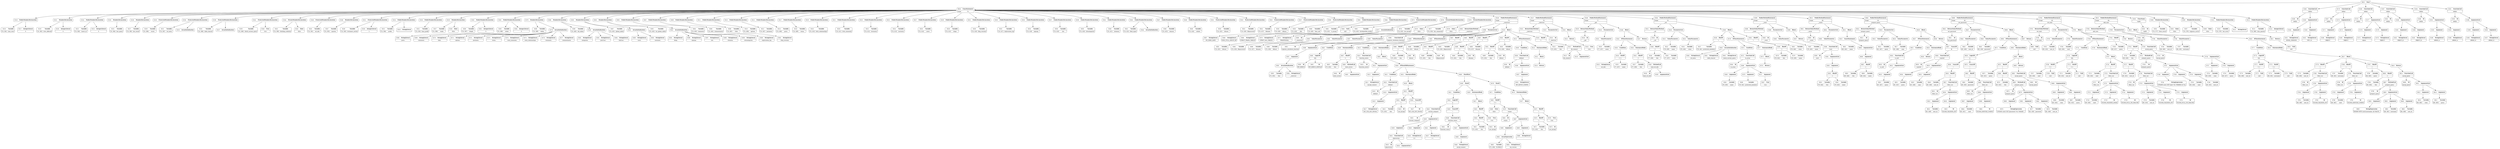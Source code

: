 digraph ast {
node [shape=none];
9216 [label=<<TABLE border='1' cellspacing='0' cellpadding='10' style='rounded' ><TR><TD border='0'>9216</TD><TD border='0'><B>Variable</B></TD></TR><HR/><TR><TD border='0' cellpadding='5'>(74, 381)</TD><TD border='0' cellpadding='5'>num_rows</TD></TR></TABLE>>];
9217 [label=<<TABLE border='1' cellspacing='0' cellpadding='10' style='rounded' ><TR><TD border='0'>9217</TD><TD border='0'><B>IntegerLiteral</B></TD></TR><HR/><TR><TD border='0' cellpadding='5' colspan='2'>0</TD></TR></TABLE>>];
9218 [label=<<TABLE border='1' cellspacing='0' cellpadding='10' style='rounded' ><TR><TD border='0'>9218</TD><TD border='0'><B>PublicMemberDeclaration</B></TD></TR></TABLE>>];
9218 -> 9216 [weight=2];
9218 -> 9217 [weight=2];
9219 [label=<<TABLE border='1' cellspacing='0' cellpadding='10' style='rounded' ><TR><TD border='0'>9219</TD><TD border='0'><B>Variable</B></TD></TR><HR/><TR><TD border='0' cellpadding='5'>(74, 382)</TD><TD border='0' cellpadding='5'>rows_affected</TD></TR></TABLE>>];
9220 [label=<<TABLE border='1' cellspacing='0' cellpadding='10' style='rounded' ><TR><TD border='0'>9220</TD><TD border='0'><B>IntegerLiteral</B></TD></TR><HR/><TR><TD border='0' cellpadding='5' colspan='2'>0</TD></TR></TABLE>>];
9221 [label=<<TABLE border='1' cellspacing='0' cellpadding='10' style='rounded' ><TR><TD border='0'>9221</TD><TD border='0'><B>MemberDeclaration</B></TD></TR></TABLE>>];
9221 -> 9219 [weight=2];
9221 -> 9220 [weight=2];
9222 [label=<<TABLE border='1' cellspacing='0' cellpadding='10' style='rounded' ><TR><TD border='0'>9222</TD><TD border='0'><B>Variable</B></TD></TR><HR/><TR><TD border='0' cellpadding='5'>(74, 383)</TD><TD border='0' cellpadding='5'>insert_id</TD></TR></TABLE>>];
9223 [label=<<TABLE border='1' cellspacing='0' cellpadding='10' style='rounded' ><TR><TD border='0'>9223</TD><TD border='0'><B>IntegerLiteral</B></TD></TR><HR/><TR><TD border='0' cellpadding='5' colspan='2'>0</TD></TR></TABLE>>];
9224 [label=<<TABLE border='1' cellspacing='0' cellpadding='10' style='rounded' ><TR><TD border='0'>9224</TD><TD border='0'><B>PublicMemberDeclaration</B></TD></TR></TABLE>>];
9224 -> 9222 [weight=2];
9224 -> 9223 [weight=2];
9225 [label=<<TABLE border='1' cellspacing='0' cellpadding='10' style='rounded' ><TR><TD border='0'>9225</TD><TD border='0'><B>Variable</B></TD></TR><HR/><TR><TD border='0' cellpadding='5'>(74, 384)</TD><TD border='0' cellpadding='5'>last_query</TD></TR></TABLE>>];
9226 [label=<<TABLE border='1' cellspacing='0' cellpadding='10' style='rounded' ><TR><TD border='0'>9226</TD><TD border='0'><B>MemberDeclaration</B></TD></TR></TABLE>>];
9226 -> 9225 [weight=2];
9227 [label=<<TABLE border='1' cellspacing='0' cellpadding='10' style='rounded' ><TR><TD border='0'>9227</TD><TD border='0'><B>Variable</B></TD></TR><HR/><TR><TD border='0' cellpadding='5'>(74, 385)</TD><TD border='0' cellpadding='5'>last_result</TD></TR></TABLE>>];
9228 [label=<<TABLE border='1' cellspacing='0' cellpadding='10' style='rounded' ><TR><TD border='0'>9228</TD><TD border='0'><B>MemberDeclaration</B></TD></TR></TABLE>>];
9228 -> 9227 [weight=2];
9229 [label=<<TABLE border='1' cellspacing='0' cellpadding='10' style='rounded' ><TR><TD border='0'>9229</TD><TD border='0'><B>Variable</B></TD></TR><HR/><TR><TD border='0' cellpadding='5'>(74, 386)</TD><TD border='0' cellpadding='5'>result</TD></TR></TABLE>>];
9230 [label=<<TABLE border='1' cellspacing='0' cellpadding='10' style='rounded' ><TR><TD border='0'>9230</TD><TD border='0'><B>ProtectedMemberDeclaration</B></TD></TR></TABLE>>];
9230 -> 9229 [weight=2];
9231 [label=<<TABLE border='1' cellspacing='0' cellpadding='10' style='rounded' ><TR><TD border='0'>9231</TD><TD border='0'><B>Variable</B></TD></TR><HR/><TR><TD border='0' cellpadding='5'>(74, 387)</TD><TD border='0' cellpadding='5'>col_meta</TD></TR></TABLE>>];
9233 [label=<<TABLE border='1' cellspacing='0' cellpadding='10' style='rounded' ><TR><TD border='0'>9233</TD><TD border='0'><B>ArrayInitialisation</B></TD></TR></TABLE>>];
9234 [label=<<TABLE border='1' cellspacing='0' cellpadding='10' style='rounded' ><TR><TD border='0'>9234</TD><TD border='0'><B>ProtectedMemberDeclaration</B></TD></TR></TABLE>>];
9234 -> 9231 [weight=2];
9234 -> 9233 [weight=2];
9235 [label=<<TABLE border='1' cellspacing='0' cellpadding='10' style='rounded' ><TR><TD border='0'>9235</TD><TD border='0'><B>Variable</B></TD></TR><HR/><TR><TD border='0' cellpadding='5'>(74, 388)</TD><TD border='0' cellpadding='5'>table_charset</TD></TR></TABLE>>];
9237 [label=<<TABLE border='1' cellspacing='0' cellpadding='10' style='rounded' ><TR><TD border='0'>9237</TD><TD border='0'><B>ArrayInitialisation</B></TD></TR></TABLE>>];
9238 [label=<<TABLE border='1' cellspacing='0' cellpadding='10' style='rounded' ><TR><TD border='0'>9238</TD><TD border='0'><B>ProtectedMemberDeclaration</B></TD></TR></TABLE>>];
9238 -> 9235 [weight=2];
9238 -> 9237 [weight=2];
9239 [label=<<TABLE border='1' cellspacing='0' cellpadding='10' style='rounded' ><TR><TD border='0'>9239</TD><TD border='0'><B>Variable</B></TD></TR><HR/><TR><TD border='0' cellpadding='5'>(74, 389)</TD><TD border='0' cellpadding='5'>check_current_query</TD></TR></TABLE>>];
9240 [label=<<TABLE border='1' cellspacing='0' cellpadding='10' style='rounded' ><TR><TD border='0'>9240</TD><TD border='0'><B>True</B></TD></TR><HR/><TR><TD border='0' cellpadding='5' colspan='2'>true</TD></TR></TABLE>>];
9241 [label=<<TABLE border='1' cellspacing='0' cellpadding='10' style='rounded' ><TR><TD border='0'>9241</TD><TD border='0'><B>ProtectedMemberDeclaration</B></TD></TR></TABLE>>];
9241 -> 9239 [weight=2];
9241 -> 9240 [weight=2];
9242 [label=<<TABLE border='1' cellspacing='0' cellpadding='10' style='rounded' ><TR><TD border='0'>9242</TD><TD border='0'><B>Variable</B></TD></TR><HR/><TR><TD border='0' cellpadding='5'>(74, 390)</TD><TD border='0' cellpadding='5'>checking_collation</TD></TR></TABLE>>];
9243 [label=<<TABLE border='1' cellspacing='0' cellpadding='10' style='rounded' ><TR><TD border='0'>9243</TD><TD border='0'><B>False</B></TD></TR><HR/><TR><TD border='0' cellpadding='5' colspan='2'>false</TD></TR></TABLE>>];
9244 [label=<<TABLE border='1' cellspacing='0' cellpadding='10' style='rounded' ><TR><TD border='0'>9244</TD><TD border='0'><B>PrivateMemberDeclaration</B></TD></TR></TABLE>>];
9244 -> 9242 [weight=2];
9244 -> 9243 [weight=2];
9245 [label=<<TABLE border='1' cellspacing='0' cellpadding='10' style='rounded' ><TR><TD border='0'>9245</TD><TD border='0'><B>Variable</B></TD></TR><HR/><TR><TD border='0' cellpadding='5'>(74, 391)</TD><TD border='0' cellpadding='5'>col_info</TD></TR></TABLE>>];
9246 [label=<<TABLE border='1' cellspacing='0' cellpadding='10' style='rounded' ><TR><TD border='0'>9246</TD><TD border='0'><B>ProtectedMemberDeclaration</B></TD></TR></TABLE>>];
9246 -> 9245 [weight=2];
9247 [label=<<TABLE border='1' cellspacing='0' cellpadding='10' style='rounded' ><TR><TD border='0'>9247</TD><TD border='0'><B>Variable</B></TD></TR><HR/><TR><TD border='0' cellpadding='5'>(74, 392)</TD><TD border='0' cellpadding='5'>queries</TD></TR></TABLE>>];
9248 [label=<<TABLE border='1' cellspacing='0' cellpadding='10' style='rounded' ><TR><TD border='0'>9248</TD><TD border='0'><B>MemberDeclaration</B></TD></TR></TABLE>>];
9248 -> 9247 [weight=2];
9249 [label=<<TABLE border='1' cellspacing='0' cellpadding='10' style='rounded' ><TR><TD border='0'>9249</TD><TD border='0'><B>Variable</B></TD></TR><HR/><TR><TD border='0' cellpadding='5'>(74, 393)</TD><TD border='0' cellpadding='5'>reconnect_retries</TD></TR></TABLE>>];
9250 [label=<<TABLE border='1' cellspacing='0' cellpadding='10' style='rounded' ><TR><TD border='0'>9250</TD><TD border='0'><B>IntegerLiteral</B></TD></TR><HR/><TR><TD border='0' cellpadding='5' colspan='2'>5</TD></TR></TABLE>>];
9251 [label=<<TABLE border='1' cellspacing='0' cellpadding='10' style='rounded' ><TR><TD border='0'>9251</TD><TD border='0'><B>ProtectedMemberDeclaration</B></TD></TR></TABLE>>];
9251 -> 9249 [weight=2];
9251 -> 9250 [weight=2];
9252 [label=<<TABLE border='1' cellspacing='0' cellpadding='10' style='rounded' ><TR><TD border='0'>9252</TD><TD border='0'><B>Variable</B></TD></TR><HR/><TR><TD border='0' cellpadding='5'>(74, 394)</TD><TD border='0' cellpadding='5'>prefix</TD></TR></TABLE>>];
9253 [label=<<TABLE border='1' cellspacing='0' cellpadding='10' style='rounded' ><TR><TD border='0'>9253</TD><TD border='0'><B>StringLiteral</B></TD></TR><HR/><TR><TD border='0' cellpadding='5' colspan='2'></TD></TR></TABLE>>];
9254 [label=<<TABLE border='1' cellspacing='0' cellpadding='10' style='rounded' ><TR><TD border='0'>9254</TD><TD border='0'><B>PublicMemberDeclaration</B></TD></TR></TABLE>>];
9254 -> 9252 [weight=2];
9254 -> 9253 [weight=2];
9255 [label=<<TABLE border='1' cellspacing='0' cellpadding='10' style='rounded' ><TR><TD border='0'>9255</TD><TD border='0'><B>Variable</B></TD></TR><HR/><TR><TD border='0' cellpadding='5'>(74, 395)</TD><TD border='0' cellpadding='5'>base_prefix</TD></TR></TABLE>>];
9256 [label=<<TABLE border='1' cellspacing='0' cellpadding='10' style='rounded' ><TR><TD border='0'>9256</TD><TD border='0'><B>PublicMemberDeclaration</B></TD></TR></TABLE>>];
9256 -> 9255 [weight=2];
9257 [label=<<TABLE border='1' cellspacing='0' cellpadding='10' style='rounded' ><TR><TD border='0'>9257</TD><TD border='0'><B>Variable</B></TD></TR><HR/><TR><TD border='0' cellpadding='5'>(74, 396)</TD><TD border='0' cellpadding='5'>ready</TD></TR></TABLE>>];
9258 [label=<<TABLE border='1' cellspacing='0' cellpadding='10' style='rounded' ><TR><TD border='0'>9258</TD><TD border='0'><B>False</B></TD></TR><HR/><TR><TD border='0' cellpadding='5' colspan='2'>false</TD></TR></TABLE>>];
9259 [label=<<TABLE border='1' cellspacing='0' cellpadding='10' style='rounded' ><TR><TD border='0'>9259</TD><TD border='0'><B>MemberDeclaration</B></TD></TR></TABLE>>];
9259 -> 9257 [weight=2];
9259 -> 9258 [weight=2];
9260 [label=<<TABLE border='1' cellspacing='0' cellpadding='10' style='rounded' ><TR><TD border='0'>9260</TD><TD border='0'><B>Variable</B></TD></TR><HR/><TR><TD border='0' cellpadding='5'>(74, 397)</TD><TD border='0' cellpadding='5'>blogid</TD></TR></TABLE>>];
9261 [label=<<TABLE border='1' cellspacing='0' cellpadding='10' style='rounded' ><TR><TD border='0'>9261</TD><TD border='0'><B>IntegerLiteral</B></TD></TR><HR/><TR><TD border='0' cellpadding='5' colspan='2'>0</TD></TR></TABLE>>];
9262 [label=<<TABLE border='1' cellspacing='0' cellpadding='10' style='rounded' ><TR><TD border='0'>9262</TD><TD border='0'><B>PublicMemberDeclaration</B></TD></TR></TABLE>>];
9262 -> 9260 [weight=2];
9262 -> 9261 [weight=2];
9263 [label=<<TABLE border='1' cellspacing='0' cellpadding='10' style='rounded' ><TR><TD border='0'>9263</TD><TD border='0'><B>Variable</B></TD></TR><HR/><TR><TD border='0' cellpadding='5'>(74, 398)</TD><TD border='0' cellpadding='5'>siteid</TD></TR></TABLE>>];
9264 [label=<<TABLE border='1' cellspacing='0' cellpadding='10' style='rounded' ><TR><TD border='0'>9264</TD><TD border='0'><B>IntegerLiteral</B></TD></TR><HR/><TR><TD border='0' cellpadding='5' colspan='2'>0</TD></TR></TABLE>>];
9265 [label=<<TABLE border='1' cellspacing='0' cellpadding='10' style='rounded' ><TR><TD border='0'>9265</TD><TD border='0'><B>PublicMemberDeclaration</B></TD></TR></TABLE>>];
9265 -> 9263 [weight=2];
9265 -> 9264 [weight=2];
9266 [label=<<TABLE border='1' cellspacing='0' cellpadding='10' style='rounded' ><TR><TD border='0'>9266</TD><TD border='0'><B>Variable</B></TD></TR><HR/><TR><TD border='0' cellpadding='5'>(74, 399)</TD><TD border='0' cellpadding='5'>tables</TD></TR></TABLE>>];
9268 [label=<<TABLE border='1' cellspacing='0' cellpadding='10' style='rounded' ><TR><TD border='0'>9268</TD><TD border='0'><B>StringLiteral</B></TD></TR><HR/><TR><TD border='0' cellpadding='5' colspan='2'>posts</TD></TR></TABLE>>];
9269 [label=<<TABLE border='1' cellspacing='0' cellpadding='10' style='rounded' ><TR><TD border='0'>9269</TD><TD border='0'><B>StringLiteral</B></TD></TR><HR/><TR><TD border='0' cellpadding='5' colspan='2'>comments</TD></TR></TABLE>>];
9270 [label=<<TABLE border='1' cellspacing='0' cellpadding='10' style='rounded' ><TR><TD border='0'>9270</TD><TD border='0'><B>StringLiteral</B></TD></TR><HR/><TR><TD border='0' cellpadding='5' colspan='2'>links</TD></TR></TABLE>>];
9271 [label=<<TABLE border='1' cellspacing='0' cellpadding='10' style='rounded' ><TR><TD border='0'>9271</TD><TD border='0'><B>StringLiteral</B></TD></TR><HR/><TR><TD border='0' cellpadding='5' colspan='2'>options</TD></TR></TABLE>>];
9272 [label=<<TABLE border='1' cellspacing='0' cellpadding='10' style='rounded' ><TR><TD border='0'>9272</TD><TD border='0'><B>StringLiteral</B></TD></TR><HR/><TR><TD border='0' cellpadding='5' colspan='2'>postmeta</TD></TR></TABLE>>];
9273 [label=<<TABLE border='1' cellspacing='0' cellpadding='10' style='rounded' ><TR><TD border='0'>9273</TD><TD border='0'><B>StringLiteral</B></TD></TR><HR/><TR><TD border='0' cellpadding='5' colspan='2'>terms</TD></TR></TABLE>>];
9274 [label=<<TABLE border='1' cellspacing='0' cellpadding='10' style='rounded' ><TR><TD border='0'>9274</TD><TD border='0'><B>StringLiteral</B></TD></TR><HR/><TR><TD border='0' cellpadding='5' colspan='2'>term_taxonomy</TD></TR></TABLE>>];
9275 [label=<<TABLE border='1' cellspacing='0' cellpadding='10' style='rounded' ><TR><TD border='0'>9275</TD><TD border='0'><B>StringLiteral</B></TD></TR><HR/><TR><TD border='0' cellpadding='5' colspan='2'>term_relationships</TD></TR></TABLE>>];
9276 [label=<<TABLE border='1' cellspacing='0' cellpadding='10' style='rounded' ><TR><TD border='0'>9276</TD><TD border='0'><B>StringLiteral</B></TD></TR><HR/><TR><TD border='0' cellpadding='5' colspan='2'>termmeta</TD></TR></TABLE>>];
9277 [label=<<TABLE border='1' cellspacing='0' cellpadding='10' style='rounded' ><TR><TD border='0'>9277</TD><TD border='0'><B>StringLiteral</B></TD></TR><HR/><TR><TD border='0' cellpadding='5' colspan='2'>commentmeta</TD></TR></TABLE>>];
9278 [label=<<TABLE border='1' cellspacing='0' cellpadding='10' style='rounded' ><TR><TD border='0'>9278</TD><TD border='0'><B>ArrayInitialisation</B></TD></TR></TABLE>>];
9278 -> 9268 [weight=2];
9278 -> 9269 [weight=2];
9278 -> 9270 [weight=2];
9278 -> 9271 [weight=2];
9278 -> 9272 [weight=2];
9278 -> 9273 [weight=2];
9278 -> 9274 [weight=2];
9278 -> 9275 [weight=2];
9278 -> 9276 [weight=2];
9278 -> 9277 [weight=2];
9279 [label=<<TABLE border='1' cellspacing='0' cellpadding='10' style='rounded' ><TR><TD border='0'>9279</TD><TD border='0'><B>MemberDeclaration</B></TD></TR></TABLE>>];
9279 -> 9266 [weight=2];
9279 -> 9278 [weight=2];
9280 [label=<<TABLE border='1' cellspacing='0' cellpadding='10' style='rounded' ><TR><TD border='0'>9280</TD><TD border='0'><B>Variable</B></TD></TR><HR/><TR><TD border='0' cellpadding='5'>(74, 400)</TD><TD border='0' cellpadding='5'>old_tables</TD></TR></TABLE>>];
9282 [label=<<TABLE border='1' cellspacing='0' cellpadding='10' style='rounded' ><TR><TD border='0'>9282</TD><TD border='0'><B>StringLiteral</B></TD></TR><HR/><TR><TD border='0' cellpadding='5' colspan='2'>categories</TD></TR></TABLE>>];
9283 [label=<<TABLE border='1' cellspacing='0' cellpadding='10' style='rounded' ><TR><TD border='0'>9283</TD><TD border='0'><B>StringLiteral</B></TD></TR><HR/><TR><TD border='0' cellpadding='5' colspan='2'>post2cat</TD></TR></TABLE>>];
9284 [label=<<TABLE border='1' cellspacing='0' cellpadding='10' style='rounded' ><TR><TD border='0'>9284</TD><TD border='0'><B>StringLiteral</B></TD></TR><HR/><TR><TD border='0' cellpadding='5' colspan='2'>link2cat</TD></TR></TABLE>>];
9285 [label=<<TABLE border='1' cellspacing='0' cellpadding='10' style='rounded' ><TR><TD border='0'>9285</TD><TD border='0'><B>ArrayInitialisation</B></TD></TR></TABLE>>];
9285 -> 9282 [weight=2];
9285 -> 9283 [weight=2];
9285 -> 9284 [weight=2];
9286 [label=<<TABLE border='1' cellspacing='0' cellpadding='10' style='rounded' ><TR><TD border='0'>9286</TD><TD border='0'><B>MemberDeclaration</B></TD></TR></TABLE>>];
9286 -> 9280 [weight=2];
9286 -> 9285 [weight=2];
9287 [label=<<TABLE border='1' cellspacing='0' cellpadding='10' style='rounded' ><TR><TD border='0'>9287</TD><TD border='0'><B>Variable</B></TD></TR><HR/><TR><TD border='0' cellpadding='5'>(74, 401)</TD><TD border='0' cellpadding='5'>global_tables</TD></TR></TABLE>>];
9289 [label=<<TABLE border='1' cellspacing='0' cellpadding='10' style='rounded' ><TR><TD border='0'>9289</TD><TD border='0'><B>StringLiteral</B></TD></TR><HR/><TR><TD border='0' cellpadding='5' colspan='2'>users</TD></TR></TABLE>>];
9290 [label=<<TABLE border='1' cellspacing='0' cellpadding='10' style='rounded' ><TR><TD border='0'>9290</TD><TD border='0'><B>StringLiteral</B></TD></TR><HR/><TR><TD border='0' cellpadding='5' colspan='2'>usermeta</TD></TR></TABLE>>];
9291 [label=<<TABLE border='1' cellspacing='0' cellpadding='10' style='rounded' ><TR><TD border='0'>9291</TD><TD border='0'><B>ArrayInitialisation</B></TD></TR></TABLE>>];
9291 -> 9289 [weight=2];
9291 -> 9290 [weight=2];
9292 [label=<<TABLE border='1' cellspacing='0' cellpadding='10' style='rounded' ><TR><TD border='0'>9292</TD><TD border='0'><B>MemberDeclaration</B></TD></TR></TABLE>>];
9292 -> 9287 [weight=2];
9292 -> 9291 [weight=2];
9293 [label=<<TABLE border='1' cellspacing='0' cellpadding='10' style='rounded' ><TR><TD border='0'>9293</TD><TD border='0'><B>Variable</B></TD></TR><HR/><TR><TD border='0' cellpadding='5'>(74, 402)</TD><TD border='0' cellpadding='5'>ms_global_tables</TD></TR></TABLE>>];
9295 [label=<<TABLE border='1' cellspacing='0' cellpadding='10' style='rounded' ><TR><TD border='0'>9295</TD><TD border='0'><B>StringLiteral</B></TD></TR><HR/><TR><TD border='0' cellpadding='5' colspan='2'>blogs</TD></TR></TABLE>>];
9296 [label=<<TABLE border='1' cellspacing='0' cellpadding='10' style='rounded' ><TR><TD border='0'>9296</TD><TD border='0'><B>StringLiteral</B></TD></TR><HR/><TR><TD border='0' cellpadding='5' colspan='2'>signups</TD></TR></TABLE>>];
9297 [label=<<TABLE border='1' cellspacing='0' cellpadding='10' style='rounded' ><TR><TD border='0'>9297</TD><TD border='0'><B>StringLiteral</B></TD></TR><HR/><TR><TD border='0' cellpadding='5' colspan='2'>site</TD></TR></TABLE>>];
9298 [label=<<TABLE border='1' cellspacing='0' cellpadding='10' style='rounded' ><TR><TD border='0'>9298</TD><TD border='0'><B>StringLiteral</B></TD></TR><HR/><TR><TD border='0' cellpadding='5' colspan='2'>sitemeta</TD></TR></TABLE>>];
9299 [label=<<TABLE border='1' cellspacing='0' cellpadding='10' style='rounded' ><TR><TD border='0'>9299</TD><TD border='0'><B>StringLiteral</B></TD></TR><HR/><TR><TD border='0' cellpadding='5' colspan='2'>sitecategories</TD></TR></TABLE>>];
9300 [label=<<TABLE border='1' cellspacing='0' cellpadding='10' style='rounded' ><TR><TD border='0'>9300</TD><TD border='0'><B>StringLiteral</B></TD></TR><HR/><TR><TD border='0' cellpadding='5' colspan='2'>registration_log</TD></TR></TABLE>>];
9301 [label=<<TABLE border='1' cellspacing='0' cellpadding='10' style='rounded' ><TR><TD border='0'>9301</TD><TD border='0'><B>StringLiteral</B></TD></TR><HR/><TR><TD border='0' cellpadding='5' colspan='2'>blog_versions</TD></TR></TABLE>>];
9302 [label=<<TABLE border='1' cellspacing='0' cellpadding='10' style='rounded' ><TR><TD border='0'>9302</TD><TD border='0'><B>ArrayInitialisation</B></TD></TR></TABLE>>];
9302 -> 9295 [weight=2];
9302 -> 9296 [weight=2];
9302 -> 9297 [weight=2];
9302 -> 9298 [weight=2];
9302 -> 9299 [weight=2];
9302 -> 9300 [weight=2];
9302 -> 9301 [weight=2];
9303 [label=<<TABLE border='1' cellspacing='0' cellpadding='10' style='rounded' ><TR><TD border='0'>9303</TD><TD border='0'><B>MemberDeclaration</B></TD></TR></TABLE>>];
9303 -> 9293 [weight=2];
9303 -> 9302 [weight=2];
9304 [label=<<TABLE border='1' cellspacing='0' cellpadding='10' style='rounded' ><TR><TD border='0'>9304</TD><TD border='0'><B>Variable</B></TD></TR><HR/><TR><TD border='0' cellpadding='5'>(74, 403)</TD><TD border='0' cellpadding='5'>comments</TD></TR></TABLE>>];
9305 [label=<<TABLE border='1' cellspacing='0' cellpadding='10' style='rounded' ><TR><TD border='0'>9305</TD><TD border='0'><B>PublicMemberDeclaration</B></TD></TR></TABLE>>];
9305 -> 9304 [weight=2];
9306 [label=<<TABLE border='1' cellspacing='0' cellpadding='10' style='rounded' ><TR><TD border='0'>9306</TD><TD border='0'><B>Variable</B></TD></TR><HR/><TR><TD border='0' cellpadding='5'>(74, 404)</TD><TD border='0' cellpadding='5'>commentmeta</TD></TR></TABLE>>];
9307 [label=<<TABLE border='1' cellspacing='0' cellpadding='10' style='rounded' ><TR><TD border='0'>9307</TD><TD border='0'><B>PublicMemberDeclaration</B></TD></TR></TABLE>>];
9307 -> 9306 [weight=2];
9308 [label=<<TABLE border='1' cellspacing='0' cellpadding='10' style='rounded' ><TR><TD border='0'>9308</TD><TD border='0'><B>Variable</B></TD></TR><HR/><TR><TD border='0' cellpadding='5'>(74, 405)</TD><TD border='0' cellpadding='5'>links</TD></TR></TABLE>>];
9309 [label=<<TABLE border='1' cellspacing='0' cellpadding='10' style='rounded' ><TR><TD border='0'>9309</TD><TD border='0'><B>PublicMemberDeclaration</B></TD></TR></TABLE>>];
9309 -> 9308 [weight=2];
9310 [label=<<TABLE border='1' cellspacing='0' cellpadding='10' style='rounded' ><TR><TD border='0'>9310</TD><TD border='0'><B>Variable</B></TD></TR><HR/><TR><TD border='0' cellpadding='5'>(74, 406)</TD><TD border='0' cellpadding='5'>options</TD></TR></TABLE>>];
9311 [label=<<TABLE border='1' cellspacing='0' cellpadding='10' style='rounded' ><TR><TD border='0'>9311</TD><TD border='0'><B>PublicMemberDeclaration</B></TD></TR></TABLE>>];
9311 -> 9310 [weight=2];
9312 [label=<<TABLE border='1' cellspacing='0' cellpadding='10' style='rounded' ><TR><TD border='0'>9312</TD><TD border='0'><B>Variable</B></TD></TR><HR/><TR><TD border='0' cellpadding='5'>(74, 407)</TD><TD border='0' cellpadding='5'>postmeta</TD></TR></TABLE>>];
9313 [label=<<TABLE border='1' cellspacing='0' cellpadding='10' style='rounded' ><TR><TD border='0'>9313</TD><TD border='0'><B>PublicMemberDeclaration</B></TD></TR></TABLE>>];
9313 -> 9312 [weight=2];
9314 [label=<<TABLE border='1' cellspacing='0' cellpadding='10' style='rounded' ><TR><TD border='0'>9314</TD><TD border='0'><B>Variable</B></TD></TR><HR/><TR><TD border='0' cellpadding='5'>(74, 408)</TD><TD border='0' cellpadding='5'>posts</TD></TR></TABLE>>];
9315 [label=<<TABLE border='1' cellspacing='0' cellpadding='10' style='rounded' ><TR><TD border='0'>9315</TD><TD border='0'><B>PublicMemberDeclaration</B></TD></TR></TABLE>>];
9315 -> 9314 [weight=2];
9316 [label=<<TABLE border='1' cellspacing='0' cellpadding='10' style='rounded' ><TR><TD border='0'>9316</TD><TD border='0'><B>Variable</B></TD></TR><HR/><TR><TD border='0' cellpadding='5'>(74, 409)</TD><TD border='0' cellpadding='5'>terms</TD></TR></TABLE>>];
9317 [label=<<TABLE border='1' cellspacing='0' cellpadding='10' style='rounded' ><TR><TD border='0'>9317</TD><TD border='0'><B>PublicMemberDeclaration</B></TD></TR></TABLE>>];
9317 -> 9316 [weight=2];
9318 [label=<<TABLE border='1' cellspacing='0' cellpadding='10' style='rounded' ><TR><TD border='0'>9318</TD><TD border='0'><B>Variable</B></TD></TR><HR/><TR><TD border='0' cellpadding='5'>(74, 410)</TD><TD border='0' cellpadding='5'>term_relationships</TD></TR></TABLE>>];
9319 [label=<<TABLE border='1' cellspacing='0' cellpadding='10' style='rounded' ><TR><TD border='0'>9319</TD><TD border='0'><B>PublicMemberDeclaration</B></TD></TR></TABLE>>];
9319 -> 9318 [weight=2];
9320 [label=<<TABLE border='1' cellspacing='0' cellpadding='10' style='rounded' ><TR><TD border='0'>9320</TD><TD border='0'><B>Variable</B></TD></TR><HR/><TR><TD border='0' cellpadding='5'>(74, 411)</TD><TD border='0' cellpadding='5'>term_taxonomy</TD></TR></TABLE>>];
9321 [label=<<TABLE border='1' cellspacing='0' cellpadding='10' style='rounded' ><TR><TD border='0'>9321</TD><TD border='0'><B>PublicMemberDeclaration</B></TD></TR></TABLE>>];
9321 -> 9320 [weight=2];
9322 [label=<<TABLE border='1' cellspacing='0' cellpadding='10' style='rounded' ><TR><TD border='0'>9322</TD><TD border='0'><B>Variable</B></TD></TR><HR/><TR><TD border='0' cellpadding='5'>(74, 412)</TD><TD border='0' cellpadding='5'>termmeta</TD></TR></TABLE>>];
9323 [label=<<TABLE border='1' cellspacing='0' cellpadding='10' style='rounded' ><TR><TD border='0'>9323</TD><TD border='0'><B>PublicMemberDeclaration</B></TD></TR></TABLE>>];
9323 -> 9322 [weight=2];
9324 [label=<<TABLE border='1' cellspacing='0' cellpadding='10' style='rounded' ><TR><TD border='0'>9324</TD><TD border='0'><B>Variable</B></TD></TR><HR/><TR><TD border='0' cellpadding='5'>(74, 413)</TD><TD border='0' cellpadding='5'>usermeta</TD></TR></TABLE>>];
9325 [label=<<TABLE border='1' cellspacing='0' cellpadding='10' style='rounded' ><TR><TD border='0'>9325</TD><TD border='0'><B>PublicMemberDeclaration</B></TD></TR></TABLE>>];
9325 -> 9324 [weight=2];
9326 [label=<<TABLE border='1' cellspacing='0' cellpadding='10' style='rounded' ><TR><TD border='0'>9326</TD><TD border='0'><B>Variable</B></TD></TR><HR/><TR><TD border='0' cellpadding='5'>(74, 414)</TD><TD border='0' cellpadding='5'>users</TD></TR></TABLE>>];
9327 [label=<<TABLE border='1' cellspacing='0' cellpadding='10' style='rounded' ><TR><TD border='0'>9327</TD><TD border='0'><B>PublicMemberDeclaration</B></TD></TR></TABLE>>];
9327 -> 9326 [weight=2];
9328 [label=<<TABLE border='1' cellspacing='0' cellpadding='10' style='rounded' ><TR><TD border='0'>9328</TD><TD border='0'><B>Variable</B></TD></TR><HR/><TR><TD border='0' cellpadding='5'>(74, 415)</TD><TD border='0' cellpadding='5'>blogs</TD></TR></TABLE>>];
9329 [label=<<TABLE border='1' cellspacing='0' cellpadding='10' style='rounded' ><TR><TD border='0'>9329</TD><TD border='0'><B>PublicMemberDeclaration</B></TD></TR></TABLE>>];
9329 -> 9328 [weight=2];
9330 [label=<<TABLE border='1' cellspacing='0' cellpadding='10' style='rounded' ><TR><TD border='0'>9330</TD><TD border='0'><B>Variable</B></TD></TR><HR/><TR><TD border='0' cellpadding='5'>(74, 416)</TD><TD border='0' cellpadding='5'>blog_versions</TD></TR></TABLE>>];
9331 [label=<<TABLE border='1' cellspacing='0' cellpadding='10' style='rounded' ><TR><TD border='0'>9331</TD><TD border='0'><B>PublicMemberDeclaration</B></TD></TR></TABLE>>];
9331 -> 9330 [weight=2];
9332 [label=<<TABLE border='1' cellspacing='0' cellpadding='10' style='rounded' ><TR><TD border='0'>9332</TD><TD border='0'><B>Variable</B></TD></TR><HR/><TR><TD border='0' cellpadding='5'>(74, 417)</TD><TD border='0' cellpadding='5'>registration_log</TD></TR></TABLE>>];
9333 [label=<<TABLE border='1' cellspacing='0' cellpadding='10' style='rounded' ><TR><TD border='0'>9333</TD><TD border='0'><B>PublicMemberDeclaration</B></TD></TR></TABLE>>];
9333 -> 9332 [weight=2];
9334 [label=<<TABLE border='1' cellspacing='0' cellpadding='10' style='rounded' ><TR><TD border='0'>9334</TD><TD border='0'><B>Variable</B></TD></TR><HR/><TR><TD border='0' cellpadding='5'>(74, 418)</TD><TD border='0' cellpadding='5'>signups</TD></TR></TABLE>>];
9335 [label=<<TABLE border='1' cellspacing='0' cellpadding='10' style='rounded' ><TR><TD border='0'>9335</TD><TD border='0'><B>PublicMemberDeclaration</B></TD></TR></TABLE>>];
9335 -> 9334 [weight=2];
9336 [label=<<TABLE border='1' cellspacing='0' cellpadding='10' style='rounded' ><TR><TD border='0'>9336</TD><TD border='0'><B>Variable</B></TD></TR><HR/><TR><TD border='0' cellpadding='5'>(74, 419)</TD><TD border='0' cellpadding='5'>site</TD></TR></TABLE>>];
9337 [label=<<TABLE border='1' cellspacing='0' cellpadding='10' style='rounded' ><TR><TD border='0'>9337</TD><TD border='0'><B>PublicMemberDeclaration</B></TD></TR></TABLE>>];
9337 -> 9336 [weight=2];
9338 [label=<<TABLE border='1' cellspacing='0' cellpadding='10' style='rounded' ><TR><TD border='0'>9338</TD><TD border='0'><B>Variable</B></TD></TR><HR/><TR><TD border='0' cellpadding='5'>(74, 420)</TD><TD border='0' cellpadding='5'>sitecategories</TD></TR></TABLE>>];
9339 [label=<<TABLE border='1' cellspacing='0' cellpadding='10' style='rounded' ><TR><TD border='0'>9339</TD><TD border='0'><B>PublicMemberDeclaration</B></TD></TR></TABLE>>];
9339 -> 9338 [weight=2];
9340 [label=<<TABLE border='1' cellspacing='0' cellpadding='10' style='rounded' ><TR><TD border='0'>9340</TD><TD border='0'><B>Variable</B></TD></TR><HR/><TR><TD border='0' cellpadding='5'>(74, 421)</TD><TD border='0' cellpadding='5'>sitemeta</TD></TR></TABLE>>];
9341 [label=<<TABLE border='1' cellspacing='0' cellpadding='10' style='rounded' ><TR><TD border='0'>9341</TD><TD border='0'><B>PublicMemberDeclaration</B></TD></TR></TABLE>>];
9341 -> 9340 [weight=2];
9342 [label=<<TABLE border='1' cellspacing='0' cellpadding='10' style='rounded' ><TR><TD border='0'>9342</TD><TD border='0'><B>Variable</B></TD></TR><HR/><TR><TD border='0' cellpadding='5'>(74, 422)</TD><TD border='0' cellpadding='5'>field_types</TD></TR></TABLE>>];
9344 [label=<<TABLE border='1' cellspacing='0' cellpadding='10' style='rounded' ><TR><TD border='0'>9344</TD><TD border='0'><B>ArrayInitialisation</B></TD></TR></TABLE>>];
9345 [label=<<TABLE border='1' cellspacing='0' cellpadding='10' style='rounded' ><TR><TD border='0'>9345</TD><TD border='0'><B>PublicMemberDeclaration</B></TD></TR></TABLE>>];
9345 -> 9342 [weight=2];
9345 -> 9344 [weight=2];
9346 [label=<<TABLE border='1' cellspacing='0' cellpadding='10' style='rounded' ><TR><TD border='0'>9346</TD><TD border='0'><B>Variable</B></TD></TR><HR/><TR><TD border='0' cellpadding='5'>(74, 423)</TD><TD border='0' cellpadding='5'>charset</TD></TR></TABLE>>];
9347 [label=<<TABLE border='1' cellspacing='0' cellpadding='10' style='rounded' ><TR><TD border='0'>9347</TD><TD border='0'><B>PublicMemberDeclaration</B></TD></TR></TABLE>>];
9347 -> 9346 [weight=2];
9348 [label=<<TABLE border='1' cellspacing='0' cellpadding='10' style='rounded' ><TR><TD border='0'>9348</TD><TD border='0'><B>Variable</B></TD></TR><HR/><TR><TD border='0' cellpadding='5'>(74, 424)</TD><TD border='0' cellpadding='5'>collate</TD></TR></TABLE>>];
9349 [label=<<TABLE border='1' cellspacing='0' cellpadding='10' style='rounded' ><TR><TD border='0'>9349</TD><TD border='0'><B>PublicMemberDeclaration</B></TD></TR></TABLE>>];
9349 -> 9348 [weight=2];
9350 [label=<<TABLE border='1' cellspacing='0' cellpadding='10' style='rounded' ><TR><TD border='0'>9350</TD><TD border='0'><B>Variable</B></TD></TR><HR/><TR><TD border='0' cellpadding='5'>(74, 425)</TD><TD border='0' cellpadding='5'>dbuser</TD></TR></TABLE>>];
9351 [label=<<TABLE border='1' cellspacing='0' cellpadding='10' style='rounded' ><TR><TD border='0'>9351</TD><TD border='0'><B>ProtectedMemberDeclaration</B></TD></TR></TABLE>>];
9351 -> 9350 [weight=2];
9352 [label=<<TABLE border='1' cellspacing='0' cellpadding='10' style='rounded' ><TR><TD border='0'>9352</TD><TD border='0'><B>Variable</B></TD></TR><HR/><TR><TD border='0' cellpadding='5'>(74, 426)</TD><TD border='0' cellpadding='5'>dbpassword</TD></TR></TABLE>>];
9353 [label=<<TABLE border='1' cellspacing='0' cellpadding='10' style='rounded' ><TR><TD border='0'>9353</TD><TD border='0'><B>ProtectedMemberDeclaration</B></TD></TR></TABLE>>];
9353 -> 9352 [weight=2];
9354 [label=<<TABLE border='1' cellspacing='0' cellpadding='10' style='rounded' ><TR><TD border='0'>9354</TD><TD border='0'><B>Variable</B></TD></TR><HR/><TR><TD border='0' cellpadding='5'>(74, 427)</TD><TD border='0' cellpadding='5'>dbname</TD></TR></TABLE>>];
9355 [label=<<TABLE border='1' cellspacing='0' cellpadding='10' style='rounded' ><TR><TD border='0'>9355</TD><TD border='0'><B>ProtectedMemberDeclaration</B></TD></TR></TABLE>>];
9355 -> 9354 [weight=2];
9356 [label=<<TABLE border='1' cellspacing='0' cellpadding='10' style='rounded' ><TR><TD border='0'>9356</TD><TD border='0'><B>Variable</B></TD></TR><HR/><TR><TD border='0' cellpadding='5'>(74, 428)</TD><TD border='0' cellpadding='5'>dbhost</TD></TR></TABLE>>];
9357 [label=<<TABLE border='1' cellspacing='0' cellpadding='10' style='rounded' ><TR><TD border='0'>9357</TD><TD border='0'><B>ProtectedMemberDeclaration</B></TD></TR></TABLE>>];
9357 -> 9356 [weight=2];
9358 [label=<<TABLE border='1' cellspacing='0' cellpadding='10' style='rounded' ><TR><TD border='0'>9358</TD><TD border='0'><B>Variable</B></TD></TR><HR/><TR><TD border='0' cellpadding='5'>(74, 429)</TD><TD border='0' cellpadding='5'>dbh</TD></TR></TABLE>>];
9359 [label=<<TABLE border='1' cellspacing='0' cellpadding='10' style='rounded' ><TR><TD border='0'>9359</TD><TD border='0'><B>ProtectedMemberDeclaration</B></TD></TR></TABLE>>];
9359 -> 9358 [weight=2];
9360 [label=<<TABLE border='1' cellspacing='0' cellpadding='10' style='rounded' ><TR><TD border='0'>9360</TD><TD border='0'><B>Variable</B></TD></TR><HR/><TR><TD border='0' cellpadding='5'>(74, 430)</TD><TD border='0' cellpadding='5'>func_call</TD></TR></TABLE>>];
9361 [label=<<TABLE border='1' cellspacing='0' cellpadding='10' style='rounded' ><TR><TD border='0'>9361</TD><TD border='0'><B>PublicMemberDeclaration</B></TD></TR></TABLE>>];
9361 -> 9360 [weight=2];
9362 [label=<<TABLE border='1' cellspacing='0' cellpadding='10' style='rounded' ><TR><TD border='0'>9362</TD><TD border='0'><B>Variable</B></TD></TR><HR/><TR><TD border='0' cellpadding='5'>(74, 431)</TD><TD border='0' cellpadding='5'>is_mysql</TD></TR></TABLE>>];
9363 [label=<<TABLE border='1' cellspacing='0' cellpadding='10' style='rounded' ><TR><TD border='0'>9363</TD><TD border='0'><B>Null</B></TD></TR><HR/><TR><TD border='0' cellpadding='5' colspan='2'>null</TD></TR></TABLE>>];
9364 [label=<<TABLE border='1' cellspacing='0' cellpadding='10' style='rounded' ><TR><TD border='0'>9364</TD><TD border='0'><B>PublicMemberDeclaration</B></TD></TR></TABLE>>];
9364 -> 9362 [weight=2];
9364 -> 9363 [weight=2];
9365 [label=<<TABLE border='1' cellspacing='0' cellpadding='10' style='rounded' ><TR><TD border='0'>9365</TD><TD border='0'><B>Variable</B></TD></TR><HR/><TR><TD border='0' cellpadding='5'>(74, 432)</TD><TD border='0' cellpadding='5'>incompatible_modes</TD></TR></TABLE>>];
9367 [label=<<TABLE border='1' cellspacing='0' cellpadding='10' style='rounded' ><TR><TD border='0'>9367</TD><TD border='0'><B>StringLiteral</B></TD></TR><HR/><TR><TD border='0' cellpadding='5' colspan='2'>NO_ZERO_DATE</TD></TR></TABLE>>];
9368 [label=<<TABLE border='1' cellspacing='0' cellpadding='10' style='rounded' ><TR><TD border='0'>9368</TD><TD border='0'><B>StringLiteral</B></TD></TR><HR/><TR><TD border='0' cellpadding='5' colspan='2'>ONLY_FULL_GROUP_BY</TD></TR></TABLE>>];
9369 [label=<<TABLE border='1' cellspacing='0' cellpadding='10' style='rounded' ><TR><TD border='0'>9369</TD><TD border='0'><B>StringLiteral</B></TD></TR><HR/><TR><TD border='0' cellpadding='5' colspan='2'>STRICT_TRANS_TABLES</TD></TR></TABLE>>];
9370 [label=<<TABLE border='1' cellspacing='0' cellpadding='10' style='rounded' ><TR><TD border='0'>9370</TD><TD border='0'><B>StringLiteral</B></TD></TR><HR/><TR><TD border='0' cellpadding='5' colspan='2'>STRICT_ALL_TABLES</TD></TR></TABLE>>];
9371 [label=<<TABLE border='1' cellspacing='0' cellpadding='10' style='rounded' ><TR><TD border='0'>9371</TD><TD border='0'><B>StringLiteral</B></TD></TR><HR/><TR><TD border='0' cellpadding='5' colspan='2'>TRADITIONAL</TD></TR></TABLE>>];
9372 [label=<<TABLE border='1' cellspacing='0' cellpadding='10' style='rounded' ><TR><TD border='0'>9372</TD><TD border='0'><B>ArrayInitialisation</B></TD></TR></TABLE>>];
9372 -> 9367 [weight=2];
9372 -> 9368 [weight=2];
9372 -> 9369 [weight=2];
9372 -> 9370 [weight=2];
9372 -> 9371 [weight=2];
9373 [label=<<TABLE border='1' cellspacing='0' cellpadding='10' style='rounded' ><TR><TD border='0'>9373</TD><TD border='0'><B>ProtectedMemberDeclaration</B></TD></TR></TABLE>>];
9373 -> 9365 [weight=2];
9373 -> 9372 [weight=2];
9374 [label=<<TABLE border='1' cellspacing='0' cellpadding='10' style='rounded' ><TR><TD border='0'>9374</TD><TD border='0'><B>Variable</B></TD></TR><HR/><TR><TD border='0' cellpadding='5'>(74, 433)</TD><TD border='0' cellpadding='5'>use_mysqli</TD></TR></TABLE>>];
9375 [label=<<TABLE border='1' cellspacing='0' cellpadding='10' style='rounded' ><TR><TD border='0'>9375</TD><TD border='0'><B>False</B></TD></TR><HR/><TR><TD border='0' cellpadding='5' colspan='2'>false</TD></TR></TABLE>>];
9376 [label=<<TABLE border='1' cellspacing='0' cellpadding='10' style='rounded' ><TR><TD border='0'>9376</TD><TD border='0'><B>PrivateMemberDeclaration</B></TD></TR></TABLE>>];
9376 -> 9374 [weight=2];
9376 -> 9375 [weight=2];
9377 [label=<<TABLE border='1' cellspacing='0' cellpadding='10' style='rounded' ><TR><TD border='0'>9377</TD><TD border='0'><B>Variable</B></TD></TR><HR/><TR><TD border='0' cellpadding='5'>(74, 434)</TD><TD border='0' cellpadding='5'>has_connected</TD></TR></TABLE>>];
9378 [label=<<TABLE border='1' cellspacing='0' cellpadding='10' style='rounded' ><TR><TD border='0'>9378</TD><TD border='0'><B>False</B></TD></TR><HR/><TR><TD border='0' cellpadding='5' colspan='2'>false</TD></TR></TABLE>>];
9379 [label=<<TABLE border='1' cellspacing='0' cellpadding='10' style='rounded' ><TR><TD border='0'>9379</TD><TD border='0'><B>PrivateMemberDeclaration</B></TD></TR></TABLE>>];
9379 -> 9377 [weight=2];
9379 -> 9378 [weight=2];
9380 [label=<<TABLE border='1' cellspacing='0' cellpadding='10' style='rounded' ><TR><TD border='0'>9380</TD><TD border='0'><B>Id</B></TD></TR><HR/><TR><TD border='0' cellpadding='5' colspan='2'>__construct</TD></TR></TABLE>>];
9381 [label=<<TABLE border='1' cellspacing='0' cellpadding='10' style='rounded' ><TR><TD border='0'>9381</TD><TD border='0'><B>ReturnValueMethod</B></TD></TR><HR/><TR><TD border='0' cellpadding='5' colspan='2'>__construct</TD></TR></TABLE>>];
9381 -> 9380 [weight=2];
9382 [label=<<TABLE border='1' cellspacing='0' cellpadding='10' style='rounded' ><TR><TD border='0'>9382</TD><TD border='0'><B>Variable</B></TD></TR><HR/><TR><TD border='0' cellpadding='5'>(74, 425)</TD><TD border='0' cellpadding='5'>dbuser</TD></TR></TABLE>>];
9383 [label=<<TABLE border='1' cellspacing='0' cellpadding='10' style='rounded' ><TR><TD border='0'>9383</TD><TD border='0'><B>ValueParameter</B></TD></TR></TABLE>>];
9383 -> 9382 [weight=2];
9384 [label=<<TABLE border='1' cellspacing='0' cellpadding='10' style='rounded' ><TR><TD border='0'>9384</TD><TD border='0'><B>Variable</B></TD></TR><HR/><TR><TD border='0' cellpadding='5'>(74, 426)</TD><TD border='0' cellpadding='5'>dbpassword</TD></TR></TABLE>>];
9385 [label=<<TABLE border='1' cellspacing='0' cellpadding='10' style='rounded' ><TR><TD border='0'>9385</TD><TD border='0'><B>ValueParameter</B></TD></TR></TABLE>>];
9385 -> 9384 [weight=2];
9386 [label=<<TABLE border='1' cellspacing='0' cellpadding='10' style='rounded' ><TR><TD border='0'>9386</TD><TD border='0'><B>Variable</B></TD></TR><HR/><TR><TD border='0' cellpadding='5'>(74, 427)</TD><TD border='0' cellpadding='5'>dbname</TD></TR></TABLE>>];
9387 [label=<<TABLE border='1' cellspacing='0' cellpadding='10' style='rounded' ><TR><TD border='0'>9387</TD><TD border='0'><B>ValueParameter</B></TD></TR></TABLE>>];
9387 -> 9386 [weight=2];
9388 [label=<<TABLE border='1' cellspacing='0' cellpadding='10' style='rounded' ><TR><TD border='0'>9388</TD><TD border='0'><B>Variable</B></TD></TR><HR/><TR><TD border='0' cellpadding='5'>(74, 428)</TD><TD border='0' cellpadding='5'>dbhost</TD></TR></TABLE>>];
9389 [label=<<TABLE border='1' cellspacing='0' cellpadding='10' style='rounded' ><TR><TD border='0'>9389</TD><TD border='0'><B>ValueParameter</B></TD></TR></TABLE>>];
9389 -> 9388 [weight=2];
9390 [label=<<TABLE border='1' cellspacing='0' cellpadding='10' style='rounded' ><TR><TD border='0'>9390</TD><TD border='0'><B>ParameterList</B></TD></TR></TABLE>>];
9390 -> 9383 [weight=2];
9390 -> 9385 [weight=2];
9390 -> 9387 [weight=2];
9390 -> 9389 [weight=2];
9391 [label=<<TABLE border='1' cellspacing='0' cellpadding='10' style='rounded' ><TR><TD border='0'>9391</TD><TD border='0'><B>Id</B></TD></TR><HR/><TR><TD border='0' cellpadding='5' colspan='2'>register_shutdown_function</TD></TR></TABLE>>];
9393 [label=<<TABLE border='1' cellspacing='0' cellpadding='10' style='rounded' ><TR><TD border='0'>9393</TD><TD border='0'><B>Variable</B></TD></TR><HR/><TR><TD border='0' cellpadding='5'>(75, 435)</TD><TD border='0' cellpadding='5'>this</TD></TR></TABLE>>];
9394 [label=<<TABLE border='1' cellspacing='0' cellpadding='10' style='rounded' ><TR><TD border='0'>9394</TD><TD border='0'><B>StringLiteral</B></TD></TR><HR/><TR><TD border='0' cellpadding='5' colspan='2'>__destruct</TD></TR></TABLE>>];
9395 [label=<<TABLE border='1' cellspacing='0' cellpadding='10' style='rounded' ><TR><TD border='0'>9395</TD><TD border='0'><B>ArrayInitialisation</B></TD></TR></TABLE>>];
9395 -> 9393 [weight=2];
9395 -> 9394 [weight=2];
9396 [label=<<TABLE border='1' cellspacing='0' cellpadding='10' style='rounded' ><TR><TD border='0'>9396</TD><TD border='0'><B>ArgumentList</B></TD></TR></TABLE>>];
9396 -> 9397 [weight=2];
9397 [label=<<TABLE border='1' cellspacing='0' cellpadding='10' style='rounded' ><TR><TD border='0'>9397</TD><TD border='0'><B>Argument</B></TD></TR></TABLE>>];
9397 -> 9395 [weight=2];
9398 [label=<<TABLE border='1' cellspacing='0' cellpadding='10' style='rounded' ><TR><TD border='0'>9398</TD><TD border='0'><B>FunctionCall</B></TD></TR><HR/><TR><TD border='0' cellpadding='5' colspan='2'>register_shutdown_function</TD></TR></TABLE>>];
9398 -> 9391 [weight=2];
9398 -> 9396 [weight=2];
9399 [label=<<TABLE border='1' cellspacing='0' cellpadding='10' style='rounded' ><TR><TD border='0'>9399</TD><TD border='0'><B>Id</B></TD></TR><HR/><TR><TD border='0' cellpadding='5' colspan='2'>WP_DEBUG</TD></TR></TABLE>>];
9400 [label=<<TABLE border='1' cellspacing='0' cellpadding='10' style='rounded' ><TR><TD border='0'>9400</TD><TD border='0'><B>LogicOP</B></TD></TR><HR/><TR><TD border='0' cellpadding='5' colspan='2'>&amp;&amp;</TD></TR></TABLE>>];
9400 -> 9399 [weight=2];
9400 -> 9401 [weight=2];
9401 [label=<<TABLE border='1' cellspacing='0' cellpadding='10' style='rounded' ><TR><TD border='0'>9401</TD><TD border='0'><B>Id</B></TD></TR><HR/><TR><TD border='0' cellpadding='5' colspan='2'>WP_DEBUG_DISPLAY</TD></TR></TABLE>>];
9402 [label=<<TABLE border='1' cellspacing='0' cellpadding='10' style='rounded' ><TR><TD border='0'>9402</TD><TD border='0'><B>Condition</B></TD></TR></TABLE>>];
9402 -> 9400 [weight=2];
9403 [label=<<TABLE border='1' cellspacing='0' cellpadding='10' style='rounded' ><TR><TD border='0'>9403</TD><TD border='0'><B>Variable</B></TD></TR><HR/><TR><TD border='0' cellpadding='5'>(75, 435)</TD><TD border='0' cellpadding='5'>this</TD></TR></TABLE>>];
9404 [label=<<TABLE border='1' cellspacing='0' cellpadding='10' style='rounded' ><TR><TD border='0'>9404</TD><TD border='0'><B>Id</B></TD></TR><HR/><TR><TD border='0' cellpadding='5' colspan='2'>show_errors</TD></TR></TABLE>>];
9405 [label=<<TABLE border='1' cellspacing='0' cellpadding='10' style='rounded' ><TR><TD border='0'>9405</TD><TD border='0'><B>ArgumentList</B></TD></TR></TABLE>>];
9406 [label=<<TABLE border='1' cellspacing='0' cellpadding='10' style='rounded' ><TR><TD border='0'>9406</TD><TD border='0'><B>MethodCall</B></TD></TR><HR/><TR><TD border='0' cellpadding='5' colspan='2'>show_errors</TD></TR></TABLE>>];
9406 -> 9404 [weight=2];
9406 -> 9405 [weight=2];
9407 [label=<<TABLE border='1' cellspacing='0' cellpadding='10' style='rounded' ><TR><TD border='0'>9407</TD><TD border='0'><B>BinOP</B></TD></TR><HR/><TR><TD border='0' cellpadding='5' colspan='2'>-&gt;</TD></TR></TABLE>>];
9407 -> 9403 [weight=2];
9407 -> 9406 [weight=2];
9408 [label=<<TABLE border='1' cellspacing='0' cellpadding='10' style='rounded' ><TR><TD border='0'>9408</TD><TD border='0'><B>IfThenStatement</B></TD></TR></TABLE>>];
9408 -> 9402 [weight=2];
9408 -> 9409 [weight=2];
9409 [label=<<TABLE border='1' cellspacing='0' cellpadding='10' style='rounded' ><TR><TD border='0'>9409</TD><TD border='0'><B>StatementBody</B></TD></TR></TABLE>>];
9409 -> 9407 [weight=2];
9410 [label=<<TABLE border='1' cellspacing='0' cellpadding='10' style='rounded' ><TR><TD border='0'>9410</TD><TD border='0'><B>Id</B></TD></TR><HR/><TR><TD border='0' cellpadding='5' colspan='2'>function_exists</TD></TR></TABLE>>];
9411 [label=<<TABLE border='1' cellspacing='0' cellpadding='10' style='rounded' ><TR><TD border='0'>9411</TD><TD border='0'><B>StringLiteral</B></TD></TR><HR/><TR><TD border='0' cellpadding='5' colspan='2'>mysqli_connect</TD></TR></TABLE>>];
9412 [label=<<TABLE border='1' cellspacing='0' cellpadding='10' style='rounded' ><TR><TD border='0'>9412</TD><TD border='0'><B>ArgumentList</B></TD></TR></TABLE>>];
9412 -> 9413 [weight=2];
9413 [label=<<TABLE border='1' cellspacing='0' cellpadding='10' style='rounded' ><TR><TD border='0'>9413</TD><TD border='0'><B>Argument</B></TD></TR></TABLE>>];
9413 -> 9411 [weight=2];
9414 [label=<<TABLE border='1' cellspacing='0' cellpadding='10' style='rounded' ><TR><TD border='0'>9414</TD><TD border='0'><B>FunctionCall</B></TD></TR><HR/><TR><TD border='0' cellpadding='5' colspan='2'>function_exists</TD></TR></TABLE>>];
9414 -> 9410 [weight=2];
9414 -> 9412 [weight=2];
9415 [label=<<TABLE border='1' cellspacing='0' cellpadding='10' style='rounded' ><TR><TD border='0'>9415</TD><TD border='0'><B>Condition</B></TD></TR></TABLE>>];
9415 -> 9414 [weight=2];
9416 [label=<<TABLE border='1' cellspacing='0' cellpadding='10' style='rounded' ><TR><TD border='0'>9416</TD><TD border='0'><B>Id</B></TD></TR><HR/><TR><TD border='0' cellpadding='5' colspan='2'>defined</TD></TR></TABLE>>];
9417 [label=<<TABLE border='1' cellspacing='0' cellpadding='10' style='rounded' ><TR><TD border='0'>9417</TD><TD border='0'><B>StringLiteral</B></TD></TR><HR/><TR><TD border='0' cellpadding='5' colspan='2'>WP_USE_EXT_MYSQL</TD></TR></TABLE>>];
9418 [label=<<TABLE border='1' cellspacing='0' cellpadding='10' style='rounded' ><TR><TD border='0'>9418</TD><TD border='0'><B>ArgumentList</B></TD></TR></TABLE>>];
9418 -> 9419 [weight=2];
9419 [label=<<TABLE border='1' cellspacing='0' cellpadding='10' style='rounded' ><TR><TD border='0'>9419</TD><TD border='0'><B>Argument</B></TD></TR></TABLE>>];
9419 -> 9417 [weight=2];
9420 [label=<<TABLE border='1' cellspacing='0' cellpadding='10' style='rounded' ><TR><TD border='0'>9420</TD><TD border='0'><B>FunctionCall</B></TD></TR><HR/><TR><TD border='0' cellpadding='5' colspan='2'>defined</TD></TR></TABLE>>];
9420 -> 9416 [weight=2];
9420 -> 9418 [weight=2];
9421 [label=<<TABLE border='1' cellspacing='0' cellpadding='10' style='rounded' ><TR><TD border='0'>9421</TD><TD border='0'><B>Condition</B></TD></TR></TABLE>>];
9421 -> 9420 [weight=2];
9422 [label=<<TABLE border='1' cellspacing='0' cellpadding='10' style='rounded' ><TR><TD border='0'>9422</TD><TD border='0'><B>Variable</B></TD></TR><HR/><TR><TD border='0' cellpadding='5'>(75, 435)</TD><TD border='0' cellpadding='5'>this</TD></TR></TABLE>>];
9423 [label=<<TABLE border='1' cellspacing='0' cellpadding='10' style='rounded' ><TR><TD border='0'>9423</TD><TD border='0'><B>Id</B></TD></TR><HR/><TR><TD border='0' cellpadding='5' colspan='2'>use_mysqli</TD></TR></TABLE>>];
9424 [label=<<TABLE border='1' cellspacing='0' cellpadding='10' style='rounded' ><TR><TD border='0'>9424</TD><TD border='0'><B>BinOP</B></TD></TR><HR/><TR><TD border='0' cellpadding='5' colspan='2'>-&gt;</TD></TR></TABLE>>];
9424 -> 9422 [weight=2];
9424 -> 9423 [weight=2];
9425 [label=<<TABLE border='1' cellspacing='0' cellpadding='10' style='rounded' ><TR><TD border='0'>9425</TD><TD border='0'><B>BinOP</B></TD></TR><HR/><TR><TD border='0' cellpadding='5' colspan='2'>=</TD></TR></TABLE>>];
9425 -> 9424 [weight=2];
9425 -> 9428 [weight=2];
9427 [label=<<TABLE border='1' cellspacing='0' cellpadding='10' style='rounded' ><TR><TD border='0'>9427</TD><TD border='0'><B>Id</B></TD></TR><HR/><TR><TD border='0' cellpadding='5' colspan='2'>WP_USE_EXT_MYSQL</TD></TR></TABLE>>];
9428 [label=<<TABLE border='1' cellspacing='0' cellpadding='10' style='rounded' ><TR><TD border='0'>9428</TD><TD border='0'><B>UnaryOP</B></TD></TR><HR/><TR><TD border='0' cellpadding='5' colspan='2'>!</TD></TR></TABLE>>];
9428 -> 9427 [weight=2];
9429 [label=<<TABLE border='1' cellspacing='0' cellpadding='10' style='rounded' ><TR><TD border='0'>9429</TD><TD border='0'><B>Block</B></TD></TR></TABLE>>];
9429 -> 9425 [weight=2];
9430 [label=<<TABLE border='1' cellspacing='0' cellpadding='10' style='rounded' ><TR><TD border='0'>9430</TD><TD border='0'><B>IfThenElifStatement</B></TD></TR></TABLE>>];
9430 -> 9421 [weight=2];
9430 -> 9431 [weight=2];
9430 -> 9480 [weight=2];
9431 [label=<<TABLE border='1' cellspacing='0' cellpadding='10' style='rounded' ><TR><TD border='0'>9431</TD><TD border='0'><B>StatementBody</B></TD></TR></TABLE>>];
9431 -> 9429 [weight=2];
9432 [label=<<TABLE border='1' cellspacing='0' cellpadding='10' style='rounded' ><TR><TD border='0'>9432</TD><TD border='0'><B>Id</B></TD></TR><HR/><TR><TD border='0' cellpadding='5' colspan='2'>version_compare</TD></TR></TABLE>>];
9433 [label=<<TABLE border='1' cellspacing='0' cellpadding='10' style='rounded' ><TR><TD border='0'>9433</TD><TD border='0'><B>Id</B></TD></TR><HR/><TR><TD border='0' cellpadding='5' colspan='2'>phpversion</TD></TR></TABLE>>];
9434 [label=<<TABLE border='1' cellspacing='0' cellpadding='10' style='rounded' ><TR><TD border='0'>9434</TD><TD border='0'><B>ArgumentList</B></TD></TR></TABLE>>];
9435 [label=<<TABLE border='1' cellspacing='0' cellpadding='10' style='rounded' ><TR><TD border='0'>9435</TD><TD border='0'><B>FunctionCall</B></TD></TR><HR/><TR><TD border='0' cellpadding='5' colspan='2'>phpversion</TD></TR></TABLE>>];
9435 -> 9433 [weight=2];
9435 -> 9434 [weight=2];
9436 [label=<<TABLE border='1' cellspacing='0' cellpadding='10' style='rounded' ><TR><TD border='0'>9436</TD><TD border='0'><B>StringLiteral</B></TD></TR><HR/><TR><TD border='0' cellpadding='5' colspan='2'>5.5</TD></TR></TABLE>>];
9437 [label=<<TABLE border='1' cellspacing='0' cellpadding='10' style='rounded' ><TR><TD border='0'>9437</TD><TD border='0'><B>StringLiteral</B></TD></TR><HR/><TR><TD border='0' cellpadding='5' colspan='2'>&gt;=</TD></TR></TABLE>>];
9438 [label=<<TABLE border='1' cellspacing='0' cellpadding='10' style='rounded' ><TR><TD border='0'>9438</TD><TD border='0'><B>ArgumentList</B></TD></TR></TABLE>>];
9438 -> 9439 [weight=2];
9438 -> 9440 [weight=2];
9438 -> 9441 [weight=2];
9439 [label=<<TABLE border='1' cellspacing='0' cellpadding='10' style='rounded' ><TR><TD border='0'>9439</TD><TD border='0'><B>Argument</B></TD></TR></TABLE>>];
9439 -> 9435 [weight=2];
9440 [label=<<TABLE border='1' cellspacing='0' cellpadding='10' style='rounded' ><TR><TD border='0'>9440</TD><TD border='0'><B>Argument</B></TD></TR></TABLE>>];
9440 -> 9436 [weight=2];
9441 [label=<<TABLE border='1' cellspacing='0' cellpadding='10' style='rounded' ><TR><TD border='0'>9441</TD><TD border='0'><B>Argument</B></TD></TR></TABLE>>];
9441 -> 9437 [weight=2];
9442 [label=<<TABLE border='1' cellspacing='0' cellpadding='10' style='rounded' ><TR><TD border='0'>9442</TD><TD border='0'><B>FunctionCall</B></TD></TR><HR/><TR><TD border='0' cellpadding='5' colspan='2'>version_compare</TD></TR></TABLE>>];
9442 -> 9432 [weight=2];
9442 -> 9438 [weight=2];
9443 [label=<<TABLE border='1' cellspacing='0' cellpadding='10' style='rounded' ><TR><TD border='0'>9443</TD><TD border='0'><B>LogicOP</B></TD></TR><HR/><TR><TD border='0' cellpadding='5' colspan='2'>||</TD></TR></TABLE>>];
9443 -> 9442 [weight=2];
9443 -> 9450 [weight=2];
9445 [label=<<TABLE border='1' cellspacing='0' cellpadding='10' style='rounded' ><TR><TD border='0'>9445</TD><TD border='0'><B>Id</B></TD></TR><HR/><TR><TD border='0' cellpadding='5' colspan='2'>function_exists</TD></TR></TABLE>>];
9446 [label=<<TABLE border='1' cellspacing='0' cellpadding='10' style='rounded' ><TR><TD border='0'>9446</TD><TD border='0'><B>StringLiteral</B></TD></TR><HR/><TR><TD border='0' cellpadding='5' colspan='2'>mysql_connect</TD></TR></TABLE>>];
9447 [label=<<TABLE border='1' cellspacing='0' cellpadding='10' style='rounded' ><TR><TD border='0'>9447</TD><TD border='0'><B>ArgumentList</B></TD></TR></TABLE>>];
9447 -> 9448 [weight=2];
9448 [label=<<TABLE border='1' cellspacing='0' cellpadding='10' style='rounded' ><TR><TD border='0'>9448</TD><TD border='0'><B>Argument</B></TD></TR></TABLE>>];
9448 -> 9446 [weight=2];
9449 [label=<<TABLE border='1' cellspacing='0' cellpadding='10' style='rounded' ><TR><TD border='0'>9449</TD><TD border='0'><B>FunctionCall</B></TD></TR><HR/><TR><TD border='0' cellpadding='5' colspan='2'>function_exists</TD></TR></TABLE>>];
9449 -> 9445 [weight=2];
9449 -> 9447 [weight=2];
9450 [label=<<TABLE border='1' cellspacing='0' cellpadding='10' style='rounded' ><TR><TD border='0'>9450</TD><TD border='0'><B>UnaryOP</B></TD></TR><HR/><TR><TD border='0' cellpadding='5' colspan='2'>!</TD></TR></TABLE>>];
9450 -> 9449 [weight=2];
9451 [label=<<TABLE border='1' cellspacing='0' cellpadding='10' style='rounded' ><TR><TD border='0'>9451</TD><TD border='0'><B>Condition</B></TD></TR></TABLE>>];
9451 -> 9443 [weight=2];
9452 [label=<<TABLE border='1' cellspacing='0' cellpadding='10' style='rounded' ><TR><TD border='0'>9452</TD><TD border='0'><B>Variable</B></TD></TR><HR/><TR><TD border='0' cellpadding='5'>(75, 435)</TD><TD border='0' cellpadding='5'>this</TD></TR></TABLE>>];
9453 [label=<<TABLE border='1' cellspacing='0' cellpadding='10' style='rounded' ><TR><TD border='0'>9453</TD><TD border='0'><B>Id</B></TD></TR><HR/><TR><TD border='0' cellpadding='5' colspan='2'>use_mysqli</TD></TR></TABLE>>];
9454 [label=<<TABLE border='1' cellspacing='0' cellpadding='10' style='rounded' ><TR><TD border='0'>9454</TD><TD border='0'><B>BinOP</B></TD></TR><HR/><TR><TD border='0' cellpadding='5' colspan='2'>-&gt;</TD></TR></TABLE>>];
9454 -> 9452 [weight=2];
9454 -> 9453 [weight=2];
9455 [label=<<TABLE border='1' cellspacing='0' cellpadding='10' style='rounded' ><TR><TD border='0'>9455</TD><TD border='0'><B>BinOP</B></TD></TR><HR/><TR><TD border='0' cellpadding='5' colspan='2'>=</TD></TR></TABLE>>];
9455 -> 9454 [weight=2];
9455 -> 9456 [weight=2];
9456 [label=<<TABLE border='1' cellspacing='0' cellpadding='10' style='rounded' ><TR><TD border='0'>9456</TD><TD border='0'><B>True</B></TD></TR><HR/><TR><TD border='0' cellpadding='5' colspan='2'>true</TD></TR></TABLE>>];
9457 [label=<<TABLE border='1' cellspacing='0' cellpadding='10' style='rounded' ><TR><TD border='0'>9457</TD><TD border='0'><B>Block</B></TD></TR></TABLE>>];
9457 -> 9455 [weight=2];
9458 [label=<<TABLE border='1' cellspacing='0' cellpadding='10' style='rounded' ><TR><TD border='0'>9458</TD><TD border='0'><B>ElseIf</B></TD></TR></TABLE>>];
9458 -> 9451 [weight=2];
9458 -> 9459 [weight=2];
9459 [label=<<TABLE border='1' cellspacing='0' cellpadding='10' style='rounded' ><TR><TD border='0'>9459</TD><TD border='0'><B>StatementBody</B></TD></TR></TABLE>>];
9459 -> 9457 [weight=2];
9460 [label=<<TABLE border='1' cellspacing='0' cellpadding='10' style='rounded' ><TR><TD border='0'>9460</TD><TD border='0'><B>False</B></TD></TR><HR/><TR><TD border='0' cellpadding='5' colspan='2'>false</TD></TR></TABLE>>];
9461 [label=<<TABLE border='1' cellspacing='0' cellpadding='10' style='rounded' ><TR><TD border='0'>9461</TD><TD border='0'><B>RelOP</B></TD></TR><HR/><TR><TD border='0' cellpadding='5' colspan='2'>!==</TD></TR></TABLE>>];
9461 -> 9460 [weight=2];
9461 -> 9470 [weight=2];
9462 [label=<<TABLE border='1' cellspacing='0' cellpadding='10' style='rounded' ><TR><TD border='0'>9462</TD><TD border='0'><B>Id</B></TD></TR><HR/><TR><TD border='0' cellpadding='5' colspan='2'>strpos</TD></TR></TABLE>>];
9463 [label=<<TABLE border='1' cellspacing='0' cellpadding='10' style='rounded' ><TR><TD border='0'>9463</TD><TD border='0'><B>Variable</B></TD></TR><HR/><TR><TD border='0' cellpadding='5'>(75, 436)</TD><TD border='0' cellpadding='5'>GLOBALS</TD></TR></TABLE>>];
9464 [label=<<TABLE border='1' cellspacing='0' cellpadding='10' style='rounded' ><TR><TD border='0'>9464</TD><TD border='0'><B>StringLiteral</B></TD></TR><HR/><TR><TD border='0' cellpadding='5' colspan='2'>wp_version</TD></TR></TABLE>>];
9465 [label=<<TABLE border='1' cellspacing='0' cellpadding='10' style='rounded' ><TR><TD border='0'>9465</TD><TD border='0'><B>ArrayExpression</B></TD></TR></TABLE>>];
9465 -> 9463 [weight=2];
9465 -> 9464 [weight=2];
9466 [label=<<TABLE border='1' cellspacing='0' cellpadding='10' style='rounded' ><TR><TD border='0'>9466</TD><TD border='0'><B>StringLiteral</B></TD></TR><HR/><TR><TD border='0' cellpadding='5' colspan='2'>-</TD></TR></TABLE>>];
9467 [label=<<TABLE border='1' cellspacing='0' cellpadding='10' style='rounded' ><TR><TD border='0'>9467</TD><TD border='0'><B>ArgumentList</B></TD></TR></TABLE>>];
9467 -> 9468 [weight=2];
9467 -> 9469 [weight=2];
9468 [label=<<TABLE border='1' cellspacing='0' cellpadding='10' style='rounded' ><TR><TD border='0'>9468</TD><TD border='0'><B>Argument</B></TD></TR></TABLE>>];
9468 -> 9465 [weight=2];
9469 [label=<<TABLE border='1' cellspacing='0' cellpadding='10' style='rounded' ><TR><TD border='0'>9469</TD><TD border='0'><B>Argument</B></TD></TR></TABLE>>];
9469 -> 9466 [weight=2];
9470 [label=<<TABLE border='1' cellspacing='0' cellpadding='10' style='rounded' ><TR><TD border='0'>9470</TD><TD border='0'><B>FunctionCall</B></TD></TR><HR/><TR><TD border='0' cellpadding='5' colspan='2'>strpos</TD></TR></TABLE>>];
9470 -> 9462 [weight=2];
9470 -> 9467 [weight=2];
9471 [label=<<TABLE border='1' cellspacing='0' cellpadding='10' style='rounded' ><TR><TD border='0'>9471</TD><TD border='0'><B>Condition</B></TD></TR></TABLE>>];
9471 -> 9461 [weight=2];
9472 [label=<<TABLE border='1' cellspacing='0' cellpadding='10' style='rounded' ><TR><TD border='0'>9472</TD><TD border='0'><B>Variable</B></TD></TR><HR/><TR><TD border='0' cellpadding='5'>(75, 435)</TD><TD border='0' cellpadding='5'>this</TD></TR></TABLE>>];
9473 [label=<<TABLE border='1' cellspacing='0' cellpadding='10' style='rounded' ><TR><TD border='0'>9473</TD><TD border='0'><B>Id</B></TD></TR><HR/><TR><TD border='0' cellpadding='5' colspan='2'>use_mysqli</TD></TR></TABLE>>];
9474 [label=<<TABLE border='1' cellspacing='0' cellpadding='10' style='rounded' ><TR><TD border='0'>9474</TD><TD border='0'><B>BinOP</B></TD></TR><HR/><TR><TD border='0' cellpadding='5' colspan='2'>-&gt;</TD></TR></TABLE>>];
9474 -> 9472 [weight=2];
9474 -> 9473 [weight=2];
9475 [label=<<TABLE border='1' cellspacing='0' cellpadding='10' style='rounded' ><TR><TD border='0'>9475</TD><TD border='0'><B>BinOP</B></TD></TR><HR/><TR><TD border='0' cellpadding='5' colspan='2'>=</TD></TR></TABLE>>];
9475 -> 9474 [weight=2];
9475 -> 9476 [weight=2];
9476 [label=<<TABLE border='1' cellspacing='0' cellpadding='10' style='rounded' ><TR><TD border='0'>9476</TD><TD border='0'><B>True</B></TD></TR><HR/><TR><TD border='0' cellpadding='5' colspan='2'>true</TD></TR></TABLE>>];
9477 [label=<<TABLE border='1' cellspacing='0' cellpadding='10' style='rounded' ><TR><TD border='0'>9477</TD><TD border='0'><B>Block</B></TD></TR></TABLE>>];
9477 -> 9475 [weight=2];
9478 [label=<<TABLE border='1' cellspacing='0' cellpadding='10' style='rounded' ><TR><TD border='0'>9478</TD><TD border='0'><B>ElseIf</B></TD></TR></TABLE>>];
9478 -> 9471 [weight=2];
9478 -> 9479 [weight=2];
9479 [label=<<TABLE border='1' cellspacing='0' cellpadding='10' style='rounded' ><TR><TD border='0'>9479</TD><TD border='0'><B>StatementBody</B></TD></TR></TABLE>>];
9479 -> 9477 [weight=2];
9480 [label=<<TABLE border='1' cellspacing='0' cellpadding='10' style='rounded' ><TR><TD border='0'>9480</TD><TD border='0'><B>ElseIfList</B></TD></TR></TABLE>>];
9480 -> 9458 [weight=2];
9480 -> 9478 [weight=2];
9481 [label=<<TABLE border='1' cellspacing='0' cellpadding='10' style='rounded' ><TR><TD border='0'>9481</TD><TD border='0'><B>Block</B></TD></TR></TABLE>>];
9481 -> 9430 [weight=2];
9482 [label=<<TABLE border='1' cellspacing='0' cellpadding='10' style='rounded' ><TR><TD border='0'>9482</TD><TD border='0'><B>IfThenStatement</B></TD></TR></TABLE>>];
9482 -> 9415 [weight=2];
9482 -> 9483 [weight=2];
9483 [label=<<TABLE border='1' cellspacing='0' cellpadding='10' style='rounded' ><TR><TD border='0'>9483</TD><TD border='0'><B>StatementBody</B></TD></TR></TABLE>>];
9483 -> 9481 [weight=2];
9484 [label=<<TABLE border='1' cellspacing='0' cellpadding='10' style='rounded' ><TR><TD border='0'>9484</TD><TD border='0'><B>Variable</B></TD></TR><HR/><TR><TD border='0' cellpadding='5'>(75, 435)</TD><TD border='0' cellpadding='5'>this</TD></TR></TABLE>>];
9485 [label=<<TABLE border='1' cellspacing='0' cellpadding='10' style='rounded' ><TR><TD border='0'>9485</TD><TD border='0'><B>Id</B></TD></TR><HR/><TR><TD border='0' cellpadding='5' colspan='2'>dbuser</TD></TR></TABLE>>];
9486 [label=<<TABLE border='1' cellspacing='0' cellpadding='10' style='rounded' ><TR><TD border='0'>9486</TD><TD border='0'><B>BinOP</B></TD></TR><HR/><TR><TD border='0' cellpadding='5' colspan='2'>-&gt;</TD></TR></TABLE>>];
9486 -> 9484 [weight=2];
9486 -> 9485 [weight=2];
9487 [label=<<TABLE border='1' cellspacing='0' cellpadding='10' style='rounded' ><TR><TD border='0'>9487</TD><TD border='0'><B>BinOP</B></TD></TR><HR/><TR><TD border='0' cellpadding='5' colspan='2'>=</TD></TR></TABLE>>];
9487 -> 9486 [weight=2];
9487 -> 9488 [weight=2];
9488 [label=<<TABLE border='1' cellspacing='0' cellpadding='10' style='rounded' ><TR><TD border='0'>9488</TD><TD border='0'><B>Variable</B></TD></TR><HR/><TR><TD border='0' cellpadding='5'>(74, 425)</TD><TD border='0' cellpadding='5'>dbuser</TD></TR></TABLE>>];
9489 [label=<<TABLE border='1' cellspacing='0' cellpadding='10' style='rounded' ><TR><TD border='0'>9489</TD><TD border='0'><B>Variable</B></TD></TR><HR/><TR><TD border='0' cellpadding='5'>(75, 435)</TD><TD border='0' cellpadding='5'>this</TD></TR></TABLE>>];
9490 [label=<<TABLE border='1' cellspacing='0' cellpadding='10' style='rounded' ><TR><TD border='0'>9490</TD><TD border='0'><B>Id</B></TD></TR><HR/><TR><TD border='0' cellpadding='5' colspan='2'>dbpassword</TD></TR></TABLE>>];
9491 [label=<<TABLE border='1' cellspacing='0' cellpadding='10' style='rounded' ><TR><TD border='0'>9491</TD><TD border='0'><B>BinOP</B></TD></TR><HR/><TR><TD border='0' cellpadding='5' colspan='2'>-&gt;</TD></TR></TABLE>>];
9491 -> 9489 [weight=2];
9491 -> 9490 [weight=2];
9492 [label=<<TABLE border='1' cellspacing='0' cellpadding='10' style='rounded' ><TR><TD border='0'>9492</TD><TD border='0'><B>BinOP</B></TD></TR><HR/><TR><TD border='0' cellpadding='5' colspan='2'>=</TD></TR></TABLE>>];
9492 -> 9491 [weight=2];
9492 -> 9493 [weight=2];
9493 [label=<<TABLE border='1' cellspacing='0' cellpadding='10' style='rounded' ><TR><TD border='0'>9493</TD><TD border='0'><B>Variable</B></TD></TR><HR/><TR><TD border='0' cellpadding='5'>(74, 426)</TD><TD border='0' cellpadding='5'>dbpassword</TD></TR></TABLE>>];
9494 [label=<<TABLE border='1' cellspacing='0' cellpadding='10' style='rounded' ><TR><TD border='0'>9494</TD><TD border='0'><B>Variable</B></TD></TR><HR/><TR><TD border='0' cellpadding='5'>(75, 435)</TD><TD border='0' cellpadding='5'>this</TD></TR></TABLE>>];
9495 [label=<<TABLE border='1' cellspacing='0' cellpadding='10' style='rounded' ><TR><TD border='0'>9495</TD><TD border='0'><B>Id</B></TD></TR><HR/><TR><TD border='0' cellpadding='5' colspan='2'>dbname</TD></TR></TABLE>>];
9496 [label=<<TABLE border='1' cellspacing='0' cellpadding='10' style='rounded' ><TR><TD border='0'>9496</TD><TD border='0'><B>BinOP</B></TD></TR><HR/><TR><TD border='0' cellpadding='5' colspan='2'>-&gt;</TD></TR></TABLE>>];
9496 -> 9494 [weight=2];
9496 -> 9495 [weight=2];
9497 [label=<<TABLE border='1' cellspacing='0' cellpadding='10' style='rounded' ><TR><TD border='0'>9497</TD><TD border='0'><B>BinOP</B></TD></TR><HR/><TR><TD border='0' cellpadding='5' colspan='2'>=</TD></TR></TABLE>>];
9497 -> 9496 [weight=2];
9497 -> 9498 [weight=2];
9498 [label=<<TABLE border='1' cellspacing='0' cellpadding='10' style='rounded' ><TR><TD border='0'>9498</TD><TD border='0'><B>Variable</B></TD></TR><HR/><TR><TD border='0' cellpadding='5'>(74, 427)</TD><TD border='0' cellpadding='5'>dbname</TD></TR></TABLE>>];
9499 [label=<<TABLE border='1' cellspacing='0' cellpadding='10' style='rounded' ><TR><TD border='0'>9499</TD><TD border='0'><B>Variable</B></TD></TR><HR/><TR><TD border='0' cellpadding='5'>(75, 435)</TD><TD border='0' cellpadding='5'>this</TD></TR></TABLE>>];
9500 [label=<<TABLE border='1' cellspacing='0' cellpadding='10' style='rounded' ><TR><TD border='0'>9500</TD><TD border='0'><B>Id</B></TD></TR><HR/><TR><TD border='0' cellpadding='5' colspan='2'>dbhost</TD></TR></TABLE>>];
9501 [label=<<TABLE border='1' cellspacing='0' cellpadding='10' style='rounded' ><TR><TD border='0'>9501</TD><TD border='0'><B>BinOP</B></TD></TR><HR/><TR><TD border='0' cellpadding='5' colspan='2'>-&gt;</TD></TR></TABLE>>];
9501 -> 9499 [weight=2];
9501 -> 9500 [weight=2];
9502 [label=<<TABLE border='1' cellspacing='0' cellpadding='10' style='rounded' ><TR><TD border='0'>9502</TD><TD border='0'><B>BinOP</B></TD></TR><HR/><TR><TD border='0' cellpadding='5' colspan='2'>=</TD></TR></TABLE>>];
9502 -> 9501 [weight=2];
9502 -> 9503 [weight=2];
9503 [label=<<TABLE border='1' cellspacing='0' cellpadding='10' style='rounded' ><TR><TD border='0'>9503</TD><TD border='0'><B>Variable</B></TD></TR><HR/><TR><TD border='0' cellpadding='5'>(74, 428)</TD><TD border='0' cellpadding='5'>dbhost</TD></TR></TABLE>>];
9504 [label=<<TABLE border='1' cellspacing='0' cellpadding='10' style='rounded' ><TR><TD border='0'>9504</TD><TD border='0'><B>Id</B></TD></TR><HR/><TR><TD border='0' cellpadding='5' colspan='2'>defined</TD></TR></TABLE>>];
9505 [label=<<TABLE border='1' cellspacing='0' cellpadding='10' style='rounded' ><TR><TD border='0'>9505</TD><TD border='0'><B>StringLiteral</B></TD></TR><HR/><TR><TD border='0' cellpadding='5' colspan='2'>WP_SETUP_CONFIG</TD></TR></TABLE>>];
9506 [label=<<TABLE border='1' cellspacing='0' cellpadding='10' style='rounded' ><TR><TD border='0'>9506</TD><TD border='0'><B>ArgumentList</B></TD></TR></TABLE>>];
9506 -> 9507 [weight=2];
9507 [label=<<TABLE border='1' cellspacing='0' cellpadding='10' style='rounded' ><TR><TD border='0'>9507</TD><TD border='0'><B>Argument</B></TD></TR></TABLE>>];
9507 -> 9505 [weight=2];
9508 [label=<<TABLE border='1' cellspacing='0' cellpadding='10' style='rounded' ><TR><TD border='0'>9508</TD><TD border='0'><B>FunctionCall</B></TD></TR><HR/><TR><TD border='0' cellpadding='5' colspan='2'>defined</TD></TR></TABLE>>];
9508 -> 9504 [weight=2];
9508 -> 9506 [weight=2];
9509 [label=<<TABLE border='1' cellspacing='0' cellpadding='10' style='rounded' ><TR><TD border='0'>9509</TD><TD border='0'><B>Condition</B></TD></TR></TABLE>>];
9509 -> 9508 [weight=2];
9510 [label=<<TABLE border='1' cellspacing='0' cellpadding='10' style='rounded' ><TR><TD border='0'>9510</TD><TD border='0'><B>Return</B></TD></TR></TABLE>>];
9511 [label=<<TABLE border='1' cellspacing='0' cellpadding='10' style='rounded' ><TR><TD border='0'>9511</TD><TD border='0'><B>Block</B></TD></TR></TABLE>>];
9511 -> 9510 [weight=2];
9512 [label=<<TABLE border='1' cellspacing='0' cellpadding='10' style='rounded' ><TR><TD border='0'>9512</TD><TD border='0'><B>IfThenStatement</B></TD></TR></TABLE>>];
9512 -> 9509 [weight=2];
9512 -> 9513 [weight=2];
9513 [label=<<TABLE border='1' cellspacing='0' cellpadding='10' style='rounded' ><TR><TD border='0'>9513</TD><TD border='0'><B>StatementBody</B></TD></TR></TABLE>>];
9513 -> 9511 [weight=2];
9514 [label=<<TABLE border='1' cellspacing='0' cellpadding='10' style='rounded' ><TR><TD border='0'>9514</TD><TD border='0'><B>Variable</B></TD></TR><HR/><TR><TD border='0' cellpadding='5'>(75, 435)</TD><TD border='0' cellpadding='5'>this</TD></TR></TABLE>>];
9515 [label=<<TABLE border='1' cellspacing='0' cellpadding='10' style='rounded' ><TR><TD border='0'>9515</TD><TD border='0'><B>Id</B></TD></TR><HR/><TR><TD border='0' cellpadding='5' colspan='2'>db_connect</TD></TR></TABLE>>];
9516 [label=<<TABLE border='1' cellspacing='0' cellpadding='10' style='rounded' ><TR><TD border='0'>9516</TD><TD border='0'><B>ArgumentList</B></TD></TR></TABLE>>];
9517 [label=<<TABLE border='1' cellspacing='0' cellpadding='10' style='rounded' ><TR><TD border='0'>9517</TD><TD border='0'><B>MethodCall</B></TD></TR><HR/><TR><TD border='0' cellpadding='5' colspan='2'>db_connect</TD></TR></TABLE>>];
9517 -> 9515 [weight=2];
9517 -> 9516 [weight=2];
9518 [label=<<TABLE border='1' cellspacing='0' cellpadding='10' style='rounded' ><TR><TD border='0'>9518</TD><TD border='0'><B>BinOP</B></TD></TR><HR/><TR><TD border='0' cellpadding='5' colspan='2'>-&gt;</TD></TR></TABLE>>];
9518 -> 9514 [weight=2];
9518 -> 9517 [weight=2];
9519 [label=<<TABLE border='1' cellspacing='0' cellpadding='10' style='rounded' ><TR><TD border='0'>9519</TD><TD border='0'><B>Block</B></TD></TR></TABLE>>];
9519 -> 9398 [weight=2];
9519 -> 9408 [weight=2];
9519 -> 9482 [weight=2];
9519 -> 9487 [weight=2];
9519 -> 9492 [weight=2];
9519 -> 9497 [weight=2];
9519 -> 9502 [weight=2];
9519 -> 9512 [weight=2];
9519 -> 9518 [weight=2];
9520 [label=<<TABLE border='1' cellspacing='0' cellpadding='10' style='rounded' ><TR><TD border='0'>9520</TD><TD border='0'><B>PublicMethodStatement</B></TD></TR><HR/><TR><TD border='0' cellpadding='5'>Scope</TD><TD border='0' cellpadding='5'>75</TD></TR><HR/><TR><TD border='0' cellpadding='5' colspan='2'>__construct</TD></TR></TABLE>>];
9520 -> 9381 [weight=2];
9520 -> 9390 [weight=2];
9520 -> 9519 [weight=2];
9521 [label=<<TABLE border='1' cellspacing='0' cellpadding='10' style='rounded' ><TR><TD border='0'>9521</TD><TD border='0'><B>Id</B></TD></TR><HR/><TR><TD border='0' cellpadding='5' colspan='2'>__destruct</TD></TR></TABLE>>];
9522 [label=<<TABLE border='1' cellspacing='0' cellpadding='10' style='rounded' ><TR><TD border='0'>9522</TD><TD border='0'><B>ReturnValueMethod</B></TD></TR><HR/><TR><TD border='0' cellpadding='5' colspan='2'>__destruct</TD></TR></TABLE>>];
9522 -> 9521 [weight=2];
9523 [label=<<TABLE border='1' cellspacing='0' cellpadding='10' style='rounded' ><TR><TD border='0'>9523</TD><TD border='0'><B>ParameterList</B></TD></TR></TABLE>>];
9524 [label=<<TABLE border='1' cellspacing='0' cellpadding='10' style='rounded' ><TR><TD border='0'>9524</TD><TD border='0'><B>True</B></TD></TR><HR/><TR><TD border='0' cellpadding='5' colspan='2'>true</TD></TR></TABLE>>];
9525 [label=<<TABLE border='1' cellspacing='0' cellpadding='10' style='rounded' ><TR><TD border='0'>9525</TD><TD border='0'><B>Return</B></TD></TR></TABLE>>];
9525 -> 9524 [weight=2];
9526 [label=<<TABLE border='1' cellspacing='0' cellpadding='10' style='rounded' ><TR><TD border='0'>9526</TD><TD border='0'><B>Block</B></TD></TR></TABLE>>];
9526 -> 9525 [weight=2];
9527 [label=<<TABLE border='1' cellspacing='0' cellpadding='10' style='rounded' ><TR><TD border='0'>9527</TD><TD border='0'><B>PublicMethodStatement</B></TD></TR><HR/><TR><TD border='0' cellpadding='5'>Scope</TD><TD border='0' cellpadding='5'>76</TD></TR><HR/><TR><TD border='0' cellpadding='5' colspan='2'>__destruct</TD></TR></TABLE>>];
9527 -> 9522 [weight=2];
9527 -> 9523 [weight=2];
9527 -> 9526 [weight=2];
9528 [label=<<TABLE border='1' cellspacing='0' cellpadding='10' style='rounded' ><TR><TD border='0'>9528</TD><TD border='0'><B>Id</B></TD></TR><HR/><TR><TD border='0' cellpadding='5' colspan='2'>__get</TD></TR></TABLE>>];
9529 [label=<<TABLE border='1' cellspacing='0' cellpadding='10' style='rounded' ><TR><TD border='0'>9529</TD><TD border='0'><B>ReturnValueMethod</B></TD></TR><HR/><TR><TD border='0' cellpadding='5' colspan='2'>__get</TD></TR></TABLE>>];
9529 -> 9528 [weight=2];
9530 [label=<<TABLE border='1' cellspacing='0' cellpadding='10' style='rounded' ><TR><TD border='0'>9530</TD><TD border='0'><B>Variable</B></TD></TR><HR/><TR><TD border='0' cellpadding='5'>(77, 437)</TD><TD border='0' cellpadding='5'>name</TD></TR></TABLE>>];
9531 [label=<<TABLE border='1' cellspacing='0' cellpadding='10' style='rounded' ><TR><TD border='0'>9531</TD><TD border='0'><B>ValueParameter</B></TD></TR></TABLE>>];
9531 -> 9530 [weight=2];
9532 [label=<<TABLE border='1' cellspacing='0' cellpadding='10' style='rounded' ><TR><TD border='0'>9532</TD><TD border='0'><B>ParameterList</B></TD></TR></TABLE>>];
9532 -> 9531 [weight=2];
9533 [label=<<TABLE border='1' cellspacing='0' cellpadding='10' style='rounded' ><TR><TD border='0'>9533</TD><TD border='0'><B>StringLiteral</B></TD></TR><HR/><TR><TD border='0' cellpadding='5' colspan='2'>col_info</TD></TR></TABLE>>];
9534 [label=<<TABLE border='1' cellspacing='0' cellpadding='10' style='rounded' ><TR><TD border='0'>9534</TD><TD border='0'><B>RelOP</B></TD></TR><HR/><TR><TD border='0' cellpadding='5' colspan='2'>===</TD></TR></TABLE>>];
9534 -> 9533 [weight=2];
9534 -> 9535 [weight=2];
9535 [label=<<TABLE border='1' cellspacing='0' cellpadding='10' style='rounded' ><TR><TD border='0'>9535</TD><TD border='0'><B>Variable</B></TD></TR><HR/><TR><TD border='0' cellpadding='5'>(77, 437)</TD><TD border='0' cellpadding='5'>name</TD></TR></TABLE>>];
9536 [label=<<TABLE border='1' cellspacing='0' cellpadding='10' style='rounded' ><TR><TD border='0'>9536</TD><TD border='0'><B>Condition</B></TD></TR></TABLE>>];
9536 -> 9534 [weight=2];
9537 [label=<<TABLE border='1' cellspacing='0' cellpadding='10' style='rounded' ><TR><TD border='0'>9537</TD><TD border='0'><B>Variable</B></TD></TR><HR/><TR><TD border='0' cellpadding='5'>(77, 438)</TD><TD border='0' cellpadding='5'>this</TD></TR></TABLE>>];
9538 [label=<<TABLE border='1' cellspacing='0' cellpadding='10' style='rounded' ><TR><TD border='0'>9538</TD><TD border='0'><B>Id</B></TD></TR><HR/><TR><TD border='0' cellpadding='5' colspan='2'>load_col_info</TD></TR></TABLE>>];
9539 [label=<<TABLE border='1' cellspacing='0' cellpadding='10' style='rounded' ><TR><TD border='0'>9539</TD><TD border='0'><B>ArgumentList</B></TD></TR></TABLE>>];
9540 [label=<<TABLE border='1' cellspacing='0' cellpadding='10' style='rounded' ><TR><TD border='0'>9540</TD><TD border='0'><B>MethodCall</B></TD></TR><HR/><TR><TD border='0' cellpadding='5' colspan='2'>load_col_info</TD></TR></TABLE>>];
9540 -> 9538 [weight=2];
9540 -> 9539 [weight=2];
9541 [label=<<TABLE border='1' cellspacing='0' cellpadding='10' style='rounded' ><TR><TD border='0'>9541</TD><TD border='0'><B>BinOP</B></TD></TR><HR/><TR><TD border='0' cellpadding='5' colspan='2'>-&gt;</TD></TR></TABLE>>];
9541 -> 9537 [weight=2];
9541 -> 9540 [weight=2];
9542 [label=<<TABLE border='1' cellspacing='0' cellpadding='10' style='rounded' ><TR><TD border='0'>9542</TD><TD border='0'><B>IfThenStatement</B></TD></TR></TABLE>>];
9542 -> 9536 [weight=2];
9542 -> 9543 [weight=2];
9543 [label=<<TABLE border='1' cellspacing='0' cellpadding='10' style='rounded' ><TR><TD border='0'>9543</TD><TD border='0'><B>StatementBody</B></TD></TR></TABLE>>];
9543 -> 9541 [weight=2];
9544 [label=<<TABLE border='1' cellspacing='0' cellpadding='10' style='rounded' ><TR><TD border='0'>9544</TD><TD border='0'><B>Variable</B></TD></TR><HR/><TR><TD border='0' cellpadding='5'>(77, 438)</TD><TD border='0' cellpadding='5'>this</TD></TR></TABLE>>];
9545 [label=<<TABLE border='1' cellspacing='0' cellpadding='10' style='rounded' ><TR><TD border='0'>9545</TD><TD border='0'><B>Variable</B></TD></TR><HR/><TR><TD border='0' cellpadding='5'>(77, 437)</TD><TD border='0' cellpadding='5'>name</TD></TR></TABLE>>];
9546 [label=<<TABLE border='1' cellspacing='0' cellpadding='10' style='rounded' ><TR><TD border='0'>9546</TD><TD border='0'><B>BinOP</B></TD></TR><HR/><TR><TD border='0' cellpadding='5' colspan='2'>-&gt;</TD></TR></TABLE>>];
9546 -> 9544 [weight=2];
9546 -> 9545 [weight=2];
9547 [label=<<TABLE border='1' cellspacing='0' cellpadding='10' style='rounded' ><TR><TD border='0'>9547</TD><TD border='0'><B>Return</B></TD></TR></TABLE>>];
9547 -> 9546 [weight=2];
9548 [label=<<TABLE border='1' cellspacing='0' cellpadding='10' style='rounded' ><TR><TD border='0'>9548</TD><TD border='0'><B>Block</B></TD></TR></TABLE>>];
9548 -> 9542 [weight=2];
9548 -> 9547 [weight=2];
9549 [label=<<TABLE border='1' cellspacing='0' cellpadding='10' style='rounded' ><TR><TD border='0'>9549</TD><TD border='0'><B>PublicMethodStatement</B></TD></TR><HR/><TR><TD border='0' cellpadding='5'>Scope</TD><TD border='0' cellpadding='5'>77</TD></TR><HR/><TR><TD border='0' cellpadding='5' colspan='2'>__get</TD></TR></TABLE>>];
9549 -> 9529 [weight=2];
9549 -> 9532 [weight=2];
9549 -> 9548 [weight=2];
9550 [label=<<TABLE border='1' cellspacing='0' cellpadding='10' style='rounded' ><TR><TD border='0'>9550</TD><TD border='0'><B>Id</B></TD></TR><HR/><TR><TD border='0' cellpadding='5' colspan='2'>__set</TD></TR></TABLE>>];
9551 [label=<<TABLE border='1' cellspacing='0' cellpadding='10' style='rounded' ><TR><TD border='0'>9551</TD><TD border='0'><B>ReturnValueMethod</B></TD></TR><HR/><TR><TD border='0' cellpadding='5' colspan='2'>__set</TD></TR></TABLE>>];
9551 -> 9550 [weight=2];
9552 [label=<<TABLE border='1' cellspacing='0' cellpadding='10' style='rounded' ><TR><TD border='0'>9552</TD><TD border='0'><B>Variable</B></TD></TR><HR/><TR><TD border='0' cellpadding='5'>(78, 439)</TD><TD border='0' cellpadding='5'>name</TD></TR></TABLE>>];
9553 [label=<<TABLE border='1' cellspacing='0' cellpadding='10' style='rounded' ><TR><TD border='0'>9553</TD><TD border='0'><B>ValueParameter</B></TD></TR></TABLE>>];
9553 -> 9552 [weight=2];
9554 [label=<<TABLE border='1' cellspacing='0' cellpadding='10' style='rounded' ><TR><TD border='0'>9554</TD><TD border='0'><B>Variable</B></TD></TR><HR/><TR><TD border='0' cellpadding='5'>(78, 440)</TD><TD border='0' cellpadding='5'>value</TD></TR></TABLE>>];
9555 [label=<<TABLE border='1' cellspacing='0' cellpadding='10' style='rounded' ><TR><TD border='0'>9555</TD><TD border='0'><B>ValueParameter</B></TD></TR></TABLE>>];
9555 -> 9554 [weight=2];
9556 [label=<<TABLE border='1' cellspacing='0' cellpadding='10' style='rounded' ><TR><TD border='0'>9556</TD><TD border='0'><B>ParameterList</B></TD></TR></TABLE>>];
9556 -> 9553 [weight=2];
9556 -> 9555 [weight=2];
9557 [label=<<TABLE border='1' cellspacing='0' cellpadding='10' style='rounded' ><TR><TD border='0'>9557</TD><TD border='0'><B>Variable</B></TD></TR><HR/><TR><TD border='0' cellpadding='5'>(78, 441)</TD><TD border='0' cellpadding='5'>protected_members</TD></TR></TABLE>>];
9558 [label=<<TABLE border='1' cellspacing='0' cellpadding='10' style='rounded' ><TR><TD border='0'>9558</TD><TD border='0'><B>BinOP</B></TD></TR><HR/><TR><TD border='0' cellpadding='5' colspan='2'>=</TD></TR></TABLE>>];
9558 -> 9557 [weight=2];
9558 -> 9563 [weight=2];
9560 [label=<<TABLE border='1' cellspacing='0' cellpadding='10' style='rounded' ><TR><TD border='0'>9560</TD><TD border='0'><B>StringLiteral</B></TD></TR><HR/><TR><TD border='0' cellpadding='5' colspan='2'>col_meta</TD></TR></TABLE>>];
9561 [label=<<TABLE border='1' cellspacing='0' cellpadding='10' style='rounded' ><TR><TD border='0'>9561</TD><TD border='0'><B>StringLiteral</B></TD></TR><HR/><TR><TD border='0' cellpadding='5' colspan='2'>table_charset</TD></TR></TABLE>>];
9562 [label=<<TABLE border='1' cellspacing='0' cellpadding='10' style='rounded' ><TR><TD border='0'>9562</TD><TD border='0'><B>StringLiteral</B></TD></TR><HR/><TR><TD border='0' cellpadding='5' colspan='2'>check_current_query</TD></TR></TABLE>>];
9563 [label=<<TABLE border='1' cellspacing='0' cellpadding='10' style='rounded' ><TR><TD border='0'>9563</TD><TD border='0'><B>ArrayInitialisation</B></TD></TR></TABLE>>];
9563 -> 9560 [weight=2];
9563 -> 9561 [weight=2];
9563 -> 9562 [weight=2];
9564 [label=<<TABLE border='1' cellspacing='0' cellpadding='10' style='rounded' ><TR><TD border='0'>9564</TD><TD border='0'><B>Id</B></TD></TR><HR/><TR><TD border='0' cellpadding='5' colspan='2'>in_array</TD></TR></TABLE>>];
9565 [label=<<TABLE border='1' cellspacing='0' cellpadding='10' style='rounded' ><TR><TD border='0'>9565</TD><TD border='0'><B>Variable</B></TD></TR><HR/><TR><TD border='0' cellpadding='5'>(78, 439)</TD><TD border='0' cellpadding='5'>name</TD></TR></TABLE>>];
9566 [label=<<TABLE border='1' cellspacing='0' cellpadding='10' style='rounded' ><TR><TD border='0'>9566</TD><TD border='0'><B>Variable</B></TD></TR><HR/><TR><TD border='0' cellpadding='5'>(78, 441)</TD><TD border='0' cellpadding='5'>protected_members</TD></TR></TABLE>>];
9567 [label=<<TABLE border='1' cellspacing='0' cellpadding='10' style='rounded' ><TR><TD border='0'>9567</TD><TD border='0'><B>True</B></TD></TR><HR/><TR><TD border='0' cellpadding='5' colspan='2'>true</TD></TR></TABLE>>];
9568 [label=<<TABLE border='1' cellspacing='0' cellpadding='10' style='rounded' ><TR><TD border='0'>9568</TD><TD border='0'><B>ArgumentList</B></TD></TR></TABLE>>];
9568 -> 9569 [weight=2];
9568 -> 9570 [weight=2];
9568 -> 9571 [weight=2];
9569 [label=<<TABLE border='1' cellspacing='0' cellpadding='10' style='rounded' ><TR><TD border='0'>9569</TD><TD border='0'><B>Argument</B></TD></TR></TABLE>>];
9569 -> 9565 [weight=2];
9570 [label=<<TABLE border='1' cellspacing='0' cellpadding='10' style='rounded' ><TR><TD border='0'>9570</TD><TD border='0'><B>Argument</B></TD></TR></TABLE>>];
9570 -> 9566 [weight=2];
9571 [label=<<TABLE border='1' cellspacing='0' cellpadding='10' style='rounded' ><TR><TD border='0'>9571</TD><TD border='0'><B>Argument</B></TD></TR></TABLE>>];
9571 -> 9567 [weight=2];
9572 [label=<<TABLE border='1' cellspacing='0' cellpadding='10' style='rounded' ><TR><TD border='0'>9572</TD><TD border='0'><B>FunctionCall</B></TD></TR><HR/><TR><TD border='0' cellpadding='5' colspan='2'>in_array</TD></TR></TABLE>>];
9572 -> 9564 [weight=2];
9572 -> 9568 [weight=2];
9573 [label=<<TABLE border='1' cellspacing='0' cellpadding='10' style='rounded' ><TR><TD border='0'>9573</TD><TD border='0'><B>Condition</B></TD></TR></TABLE>>];
9573 -> 9572 [weight=2];
9574 [label=<<TABLE border='1' cellspacing='0' cellpadding='10' style='rounded' ><TR><TD border='0'>9574</TD><TD border='0'><B>Return</B></TD></TR></TABLE>>];
9575 [label=<<TABLE border='1' cellspacing='0' cellpadding='10' style='rounded' ><TR><TD border='0'>9575</TD><TD border='0'><B>Block</B></TD></TR></TABLE>>];
9575 -> 9574 [weight=2];
9576 [label=<<TABLE border='1' cellspacing='0' cellpadding='10' style='rounded' ><TR><TD border='0'>9576</TD><TD border='0'><B>IfThenStatement</B></TD></TR></TABLE>>];
9576 -> 9573 [weight=2];
9576 -> 9577 [weight=2];
9577 [label=<<TABLE border='1' cellspacing='0' cellpadding='10' style='rounded' ><TR><TD border='0'>9577</TD><TD border='0'><B>StatementBody</B></TD></TR></TABLE>>];
9577 -> 9575 [weight=2];
9578 [label=<<TABLE border='1' cellspacing='0' cellpadding='10' style='rounded' ><TR><TD border='0'>9578</TD><TD border='0'><B>Variable</B></TD></TR><HR/><TR><TD border='0' cellpadding='5'>(78, 442)</TD><TD border='0' cellpadding='5'>this</TD></TR></TABLE>>];
9579 [label=<<TABLE border='1' cellspacing='0' cellpadding='10' style='rounded' ><TR><TD border='0'>9579</TD><TD border='0'><B>Variable</B></TD></TR><HR/><TR><TD border='0' cellpadding='5'>(78, 439)</TD><TD border='0' cellpadding='5'>name</TD></TR></TABLE>>];
9580 [label=<<TABLE border='1' cellspacing='0' cellpadding='10' style='rounded' ><TR><TD border='0'>9580</TD><TD border='0'><B>BinOP</B></TD></TR><HR/><TR><TD border='0' cellpadding='5' colspan='2'>-&gt;</TD></TR></TABLE>>];
9580 -> 9578 [weight=2];
9580 -> 9579 [weight=2];
9581 [label=<<TABLE border='1' cellspacing='0' cellpadding='10' style='rounded' ><TR><TD border='0'>9581</TD><TD border='0'><B>BinOP</B></TD></TR><HR/><TR><TD border='0' cellpadding='5' colspan='2'>=</TD></TR></TABLE>>];
9581 -> 9580 [weight=2];
9581 -> 9582 [weight=2];
9582 [label=<<TABLE border='1' cellspacing='0' cellpadding='10' style='rounded' ><TR><TD border='0'>9582</TD><TD border='0'><B>Variable</B></TD></TR><HR/><TR><TD border='0' cellpadding='5'>(78, 440)</TD><TD border='0' cellpadding='5'>value</TD></TR></TABLE>>];
9583 [label=<<TABLE border='1' cellspacing='0' cellpadding='10' style='rounded' ><TR><TD border='0'>9583</TD><TD border='0'><B>Block</B></TD></TR></TABLE>>];
9583 -> 9558 [weight=2];
9583 -> 9576 [weight=2];
9583 -> 9581 [weight=2];
9584 [label=<<TABLE border='1' cellspacing='0' cellpadding='10' style='rounded' ><TR><TD border='0'>9584</TD><TD border='0'><B>PublicMethodStatement</B></TD></TR><HR/><TR><TD border='0' cellpadding='5'>Scope</TD><TD border='0' cellpadding='5'>78</TD></TR><HR/><TR><TD border='0' cellpadding='5' colspan='2'>__set</TD></TR></TABLE>>];
9584 -> 9551 [weight=2];
9584 -> 9556 [weight=2];
9584 -> 9583 [weight=2];
9585 [label=<<TABLE border='1' cellspacing='0' cellpadding='10' style='rounded' ><TR><TD border='0'>9585</TD><TD border='0'><B>Id</B></TD></TR><HR/><TR><TD border='0' cellpadding='5' colspan='2'>__isset</TD></TR></TABLE>>];
9586 [label=<<TABLE border='1' cellspacing='0' cellpadding='10' style='rounded' ><TR><TD border='0'>9586</TD><TD border='0'><B>ReturnValueMethod</B></TD></TR><HR/><TR><TD border='0' cellpadding='5' colspan='2'>__isset</TD></TR></TABLE>>];
9586 -> 9585 [weight=2];
9587 [label=<<TABLE border='1' cellspacing='0' cellpadding='10' style='rounded' ><TR><TD border='0'>9587</TD><TD border='0'><B>Variable</B></TD></TR><HR/><TR><TD border='0' cellpadding='5'>(79, 443)</TD><TD border='0' cellpadding='5'>name</TD></TR></TABLE>>];
9588 [label=<<TABLE border='1' cellspacing='0' cellpadding='10' style='rounded' ><TR><TD border='0'>9588</TD><TD border='0'><B>ValueParameter</B></TD></TR></TABLE>>];
9588 -> 9587 [weight=2];
9589 [label=<<TABLE border='1' cellspacing='0' cellpadding='10' style='rounded' ><TR><TD border='0'>9589</TD><TD border='0'><B>ParameterList</B></TD></TR></TABLE>>];
9589 -> 9588 [weight=2];
9590 [label=<<TABLE border='1' cellspacing='0' cellpadding='10' style='rounded' ><TR><TD border='0'>9590</TD><TD border='0'><B>Id</B></TD></TR><HR/><TR><TD border='0' cellpadding='5' colspan='2'>isset</TD></TR></TABLE>>];
9591 [label=<<TABLE border='1' cellspacing='0' cellpadding='10' style='rounded' ><TR><TD border='0'>9591</TD><TD border='0'><B>Variable</B></TD></TR><HR/><TR><TD border='0' cellpadding='5'>(79, 444)</TD><TD border='0' cellpadding='5'>this</TD></TR></TABLE>>];
9592 [label=<<TABLE border='1' cellspacing='0' cellpadding='10' style='rounded' ><TR><TD border='0'>9592</TD><TD border='0'><B>Variable</B></TD></TR><HR/><TR><TD border='0' cellpadding='5'>(79, 443)</TD><TD border='0' cellpadding='5'>name</TD></TR></TABLE>>];
9593 [label=<<TABLE border='1' cellspacing='0' cellpadding='10' style='rounded' ><TR><TD border='0'>9593</TD><TD border='0'><B>BinOP</B></TD></TR><HR/><TR><TD border='0' cellpadding='5' colspan='2'>-&gt;</TD></TR></TABLE>>];
9593 -> 9591 [weight=2];
9593 -> 9592 [weight=2];
9594 [label=<<TABLE border='1' cellspacing='0' cellpadding='10' style='rounded' ><TR><TD border='0'>9594</TD><TD border='0'><B>ArgumentList</B></TD></TR></TABLE>>];
9594 -> 9595 [weight=2];
9595 [label=<<TABLE border='1' cellspacing='0' cellpadding='10' style='rounded' ><TR><TD border='0'>9595</TD><TD border='0'><B>Argument</B></TD></TR></TABLE>>];
9595 -> 9593 [weight=2];
9596 [label=<<TABLE border='1' cellspacing='0' cellpadding='10' style='rounded' ><TR><TD border='0'>9596</TD><TD border='0'><B>FunctionCall</B></TD></TR><HR/><TR><TD border='0' cellpadding='5' colspan='2'>isset</TD></TR></TABLE>>];
9596 -> 9590 [weight=2];
9596 -> 9594 [weight=2];
9597 [label=<<TABLE border='1' cellspacing='0' cellpadding='10' style='rounded' ><TR><TD border='0'>9597</TD><TD border='0'><B>Return</B></TD></TR></TABLE>>];
9597 -> 9596 [weight=2];
9598 [label=<<TABLE border='1' cellspacing='0' cellpadding='10' style='rounded' ><TR><TD border='0'>9598</TD><TD border='0'><B>Block</B></TD></TR></TABLE>>];
9598 -> 9597 [weight=2];
9599 [label=<<TABLE border='1' cellspacing='0' cellpadding='10' style='rounded' ><TR><TD border='0'>9599</TD><TD border='0'><B>PublicMethodStatement</B></TD></TR><HR/><TR><TD border='0' cellpadding='5'>Scope</TD><TD border='0' cellpadding='5'>79</TD></TR><HR/><TR><TD border='0' cellpadding='5' colspan='2'>__isset</TD></TR></TABLE>>];
9599 -> 9586 [weight=2];
9599 -> 9589 [weight=2];
9599 -> 9598 [weight=2];
9600 [label=<<TABLE border='1' cellspacing='0' cellpadding='10' style='rounded' ><TR><TD border='0'>9600</TD><TD border='0'><B>Id</B></TD></TR><HR/><TR><TD border='0' cellpadding='5' colspan='2'>__unset</TD></TR></TABLE>>];
9601 [label=<<TABLE border='1' cellspacing='0' cellpadding='10' style='rounded' ><TR><TD border='0'>9601</TD><TD border='0'><B>ReturnValueMethod</B></TD></TR><HR/><TR><TD border='0' cellpadding='5' colspan='2'>__unset</TD></TR></TABLE>>];
9601 -> 9600 [weight=2];
9602 [label=<<TABLE border='1' cellspacing='0' cellpadding='10' style='rounded' ><TR><TD border='0'>9602</TD><TD border='0'><B>Variable</B></TD></TR><HR/><TR><TD border='0' cellpadding='5'>(80, 445)</TD><TD border='0' cellpadding='5'>name</TD></TR></TABLE>>];
9603 [label=<<TABLE border='1' cellspacing='0' cellpadding='10' style='rounded' ><TR><TD border='0'>9603</TD><TD border='0'><B>ValueParameter</B></TD></TR></TABLE>>];
9603 -> 9602 [weight=2];
9604 [label=<<TABLE border='1' cellspacing='0' cellpadding='10' style='rounded' ><TR><TD border='0'>9604</TD><TD border='0'><B>ParameterList</B></TD></TR></TABLE>>];
9604 -> 9603 [weight=2];
9605 [label=<<TABLE border='1' cellspacing='0' cellpadding='10' style='rounded' ><TR><TD border='0'>9605</TD><TD border='0'><B>Variable</B></TD></TR><HR/><TR><TD border='0' cellpadding='5'>(80, 446)</TD><TD border='0' cellpadding='5'>this</TD></TR></TABLE>>];
9606 [label=<<TABLE border='1' cellspacing='0' cellpadding='10' style='rounded' ><TR><TD border='0'>9606</TD><TD border='0'><B>Variable</B></TD></TR><HR/><TR><TD border='0' cellpadding='5'>(80, 445)</TD><TD border='0' cellpadding='5'>name</TD></TR></TABLE>>];
9607 [label=<<TABLE border='1' cellspacing='0' cellpadding='10' style='rounded' ><TR><TD border='0'>9607</TD><TD border='0'><B>BinOP</B></TD></TR><HR/><TR><TD border='0' cellpadding='5' colspan='2'>-&gt;</TD></TR></TABLE>>];
9607 -> 9605 [weight=2];
9607 -> 9606 [weight=2];
9608 [label=<<TABLE border='1' cellspacing='0' cellpadding='10' style='rounded' ><TR><TD border='0'>9608</TD><TD border='0'><B>ArgumentList</B></TD></TR></TABLE>>];
9608 -> 9609 [weight=2];
9609 [label=<<TABLE border='1' cellspacing='0' cellpadding='10' style='rounded' ><TR><TD border='0'>9609</TD><TD border='0'><B>Argument</B></TD></TR></TABLE>>];
9609 -> 9607 [weight=2];
9610 [label=<<TABLE border='1' cellspacing='0' cellpadding='10' style='rounded' ><TR><TD border='0'>9610</TD><TD border='0'><B>UnsetStatement</B></TD></TR></TABLE>>];
9610 -> 9608 [weight=2];
9611 [label=<<TABLE border='1' cellspacing='0' cellpadding='10' style='rounded' ><TR><TD border='0'>9611</TD><TD border='0'><B>Block</B></TD></TR></TABLE>>];
9611 -> 9610 [weight=2];
9612 [label=<<TABLE border='1' cellspacing='0' cellpadding='10' style='rounded' ><TR><TD border='0'>9612</TD><TD border='0'><B>PublicMethodStatement</B></TD></TR><HR/><TR><TD border='0' cellpadding='5'>Scope</TD><TD border='0' cellpadding='5'>80</TD></TR><HR/><TR><TD border='0' cellpadding='5' colspan='2'>__unset</TD></TR></TABLE>>];
9612 -> 9601 [weight=2];
9612 -> 9604 [weight=2];
9612 -> 9611 [weight=2];
9613 [label=<<TABLE border='1' cellspacing='0' cellpadding='10' style='rounded' ><TR><TD border='0'>9613</TD><TD border='0'><B>Id</B></TD></TR><HR/><TR><TD border='0' cellpadding='5' colspan='2'>prepare_query</TD></TR></TABLE>>];
9614 [label=<<TABLE border='1' cellspacing='0' cellpadding='10' style='rounded' ><TR><TD border='0'>9614</TD><TD border='0'><B>ReturnValueMethod</B></TD></TR><HR/><TR><TD border='0' cellpadding='5' colspan='2'>prepare_query</TD></TR></TABLE>>];
9614 -> 9613 [weight=2];
9615 [label=<<TABLE border='1' cellspacing='0' cellpadding='10' style='rounded' ><TR><TD border='0'>9615</TD><TD border='0'><B>Variable</B></TD></TR><HR/><TR><TD border='0' cellpadding='5'>(81, 447)</TD><TD border='0' cellpadding='5'>query</TD></TR></TABLE>>];
9616 [label=<<TABLE border='1' cellspacing='0' cellpadding='10' style='rounded' ><TR><TD border='0'>9616</TD><TD border='0'><B>ValueParameter</B></TD></TR></TABLE>>];
9616 -> 9615 [weight=2];
9617 [label=<<TABLE border='1' cellspacing='0' cellpadding='10' style='rounded' ><TR><TD border='0'>9617</TD><TD border='0'><B>Variable</B></TD></TR><HR/><TR><TD border='0' cellpadding='5'>(81, 448)</TD><TD border='0' cellpadding='5'>args</TD></TR></TABLE>>];
9618 [label=<<TABLE border='1' cellspacing='0' cellpadding='10' style='rounded' ><TR><TD border='0'>9618</TD><TD border='0'><B>ValueParameter</B></TD></TR></TABLE>>];
9618 -> 9617 [weight=2];
9619 [label=<<TABLE border='1' cellspacing='0' cellpadding='10' style='rounded' ><TR><TD border='0'>9619</TD><TD border='0'><B>ParameterList</B></TD></TR></TABLE>>];
9619 -> 9616 [weight=2];
9619 -> 9618 [weight=2];
9620 [label=<<TABLE border='1' cellspacing='0' cellpadding='10' style='rounded' ><TR><TD border='0'>9620</TD><TD border='0'><B>Id</B></TD></TR><HR/><TR><TD border='0' cellpadding='5' colspan='2'>is_null</TD></TR></TABLE>>];
9621 [label=<<TABLE border='1' cellspacing='0' cellpadding='10' style='rounded' ><TR><TD border='0'>9621</TD><TD border='0'><B>Variable</B></TD></TR><HR/><TR><TD border='0' cellpadding='5'>(81, 447)</TD><TD border='0' cellpadding='5'>query</TD></TR></TABLE>>];
9622 [label=<<TABLE border='1' cellspacing='0' cellpadding='10' style='rounded' ><TR><TD border='0'>9622</TD><TD border='0'><B>ArgumentList</B></TD></TR></TABLE>>];
9622 -> 9623 [weight=2];
9623 [label=<<TABLE border='1' cellspacing='0' cellpadding='10' style='rounded' ><TR><TD border='0'>9623</TD><TD border='0'><B>Argument</B></TD></TR></TABLE>>];
9623 -> 9621 [weight=2];
9624 [label=<<TABLE border='1' cellspacing='0' cellpadding='10' style='rounded' ><TR><TD border='0'>9624</TD><TD border='0'><B>FunctionCall</B></TD></TR><HR/><TR><TD border='0' cellpadding='5' colspan='2'>is_null</TD></TR></TABLE>>];
9624 -> 9620 [weight=2];
9624 -> 9622 [weight=2];
9625 [label=<<TABLE border='1' cellspacing='0' cellpadding='10' style='rounded' ><TR><TD border='0'>9625</TD><TD border='0'><B>Condition</B></TD></TR></TABLE>>];
9625 -> 9624 [weight=2];
9626 [label=<<TABLE border='1' cellspacing='0' cellpadding='10' style='rounded' ><TR><TD border='0'>9626</TD><TD border='0'><B>Return</B></TD></TR></TABLE>>];
9627 [label=<<TABLE border='1' cellspacing='0' cellpadding='10' style='rounded' ><TR><TD border='0'>9627</TD><TD border='0'><B>IfThenStatement</B></TD></TR></TABLE>>];
9627 -> 9625 [weight=2];
9627 -> 9628 [weight=2];
9628 [label=<<TABLE border='1' cellspacing='0' cellpadding='10' style='rounded' ><TR><TD border='0'>9628</TD><TD border='0'><B>StatementBody</B></TD></TR></TABLE>>];
9628 -> 9626 [weight=2];
9630 [label=<<TABLE border='1' cellspacing='0' cellpadding='10' style='rounded' ><TR><TD border='0'>9630</TD><TD border='0'><B>Id</B></TD></TR><HR/><TR><TD border='0' cellpadding='5' colspan='2'>vsprintf</TD></TR></TABLE>>];
9631 [label=<<TABLE border='1' cellspacing='0' cellpadding='10' style='rounded' ><TR><TD border='0'>9631</TD><TD border='0'><B>Variable</B></TD></TR><HR/><TR><TD border='0' cellpadding='5'>(81, 447)</TD><TD border='0' cellpadding='5'>query</TD></TR></TABLE>>];
9632 [label=<<TABLE border='1' cellspacing='0' cellpadding='10' style='rounded' ><TR><TD border='0'>9632</TD><TD border='0'><B>Variable</B></TD></TR><HR/><TR><TD border='0' cellpadding='5'>(81, 448)</TD><TD border='0' cellpadding='5'>args</TD></TR></TABLE>>];
9633 [label=<<TABLE border='1' cellspacing='0' cellpadding='10' style='rounded' ><TR><TD border='0'>9633</TD><TD border='0'><B>ArgumentList</B></TD></TR></TABLE>>];
9633 -> 9634 [weight=2];
9633 -> 9635 [weight=2];
9634 [label=<<TABLE border='1' cellspacing='0' cellpadding='10' style='rounded' ><TR><TD border='0'>9634</TD><TD border='0'><B>Argument</B></TD></TR></TABLE>>];
9634 -> 9631 [weight=2];
9635 [label=<<TABLE border='1' cellspacing='0' cellpadding='10' style='rounded' ><TR><TD border='0'>9635</TD><TD border='0'><B>Argument</B></TD></TR></TABLE>>];
9635 -> 9632 [weight=2];
9636 [label=<<TABLE border='1' cellspacing='0' cellpadding='10' style='rounded' ><TR><TD border='0'>9636</TD><TD border='0'><B>FunctionCall</B></TD></TR><HR/><TR><TD border='0' cellpadding='5' colspan='2'>vsprintf</TD></TR></TABLE>>];
9636 -> 9630 [weight=2];
9636 -> 9633 [weight=2];
9637 [label=<<TABLE border='1' cellspacing='0' cellpadding='10' style='rounded' ><TR><TD border='0'>9637</TD><TD border='0'><B>UnaryOP</B></TD></TR><HR/><TR><TD border='0' cellpadding='5' colspan='2'>@</TD></TR></TABLE>>];
9637 -> 9636 [weight=2];
9638 [label=<<TABLE border='1' cellspacing='0' cellpadding='10' style='rounded' ><TR><TD border='0'>9638</TD><TD border='0'><B>Return</B></TD></TR></TABLE>>];
9638 -> 9637 [weight=2];
9639 [label=<<TABLE border='1' cellspacing='0' cellpadding='10' style='rounded' ><TR><TD border='0'>9639</TD><TD border='0'><B>Block</B></TD></TR></TABLE>>];
9639 -> 9627 [weight=2];
9639 -> 9638 [weight=2];
9640 [label=<<TABLE border='1' cellspacing='0' cellpadding='10' style='rounded' ><TR><TD border='0'>9640</TD><TD border='0'><B>PublicMethodStatement</B></TD></TR><HR/><TR><TD border='0' cellpadding='5'>Scope</TD><TD border='0' cellpadding='5'>81</TD></TR><HR/><TR><TD border='0' cellpadding='5' colspan='2'>prepare_query</TD></TR></TABLE>>];
9640 -> 9614 [weight=2];
9640 -> 9619 [weight=2];
9640 -> 9639 [weight=2];
9641 [label=<<TABLE border='1' cellspacing='0' cellpadding='10' style='rounded' ><TR><TD border='0'>9641</TD><TD border='0'><B>Id</B></TD></TR><HR/><TR><TD border='0' cellpadding='5' colspan='2'>set_password</TD></TR></TABLE>>];
9642 [label=<<TABLE border='1' cellspacing='0' cellpadding='10' style='rounded' ><TR><TD border='0'>9642</TD><TD border='0'><B>ReturnValueMethod</B></TD></TR><HR/><TR><TD border='0' cellpadding='5' colspan='2'>set_password</TD></TR></TABLE>>];
9642 -> 9641 [weight=2];
9643 [label=<<TABLE border='1' cellspacing='0' cellpadding='10' style='rounded' ><TR><TD border='0'>9643</TD><TD border='0'><B>Variable</B></TD></TR><HR/><TR><TD border='0' cellpadding='5'>(82, 449)</TD><TD border='0' cellpadding='5'>user_id</TD></TR></TABLE>>];
9644 [label=<<TABLE border='1' cellspacing='0' cellpadding='10' style='rounded' ><TR><TD border='0'>9644</TD><TD border='0'><B>ValueParameter</B></TD></TR></TABLE>>];
9644 -> 9643 [weight=2];
9645 [label=<<TABLE border='1' cellspacing='0' cellpadding='10' style='rounded' ><TR><TD border='0'>9645</TD><TD border='0'><B>Variable</B></TD></TR><HR/><TR><TD border='0' cellpadding='5'>(82, 450)</TD><TD border='0' cellpadding='5'>password</TD></TR></TABLE>>];
9646 [label=<<TABLE border='1' cellspacing='0' cellpadding='10' style='rounded' ><TR><TD border='0'>9646</TD><TD border='0'><B>ValueParameter</B></TD></TR></TABLE>>];
9646 -> 9645 [weight=2];
9647 [label=<<TABLE border='1' cellspacing='0' cellpadding='10' style='rounded' ><TR><TD border='0'>9647</TD><TD border='0'><B>ParameterList</B></TD></TR></TABLE>>];
9647 -> 9644 [weight=2];
9647 -> 9646 [weight=2];
9649 [label=<<TABLE border='1' cellspacing='0' cellpadding='10' style='rounded' ><TR><TD border='0'>9649</TD><TD border='0'><B>Variable</B></TD></TR><HR/><TR><TD border='0' cellpadding='5'>(82, 449)</TD><TD border='0' cellpadding='5'>user_id</TD></TR></TABLE>>];
9650 [label=<<TABLE border='1' cellspacing='0' cellpadding='10' style='rounded' ><TR><TD border='0'>9650</TD><TD border='0'><B>BinOP</B></TD></TR><HR/><TR><TD border='0' cellpadding='5' colspan='2'>=</TD></TR></TABLE>>];
9650 -> 9649 [weight=2];
9650 -> 9657 [weight=2];
9651 [label=<<TABLE border='1' cellspacing='0' cellpadding='10' style='rounded' ><TR><TD border='0'>9651</TD><TD border='0'><B>Id</B></TD></TR><HR/><TR><TD border='0' cellpadding='5' colspan='2'>filter_var</TD></TR></TABLE>>];
9652 [label=<<TABLE border='1' cellspacing='0' cellpadding='10' style='rounded' ><TR><TD border='0'>9652</TD><TD border='0'><B>Variable</B></TD></TR><HR/><TR><TD border='0' cellpadding='5'>(82, 449)</TD><TD border='0' cellpadding='5'>user_id</TD></TR></TABLE>>];
9653 [label=<<TABLE border='1' cellspacing='0' cellpadding='10' style='rounded' ><TR><TD border='0'>9653</TD><TD border='0'><B>Id</B></TD></TR><HR/><TR><TD border='0' cellpadding='5' colspan='2'>FILTER_VALIDATE_INT</TD></TR></TABLE>>];
9654 [label=<<TABLE border='1' cellspacing='0' cellpadding='10' style='rounded' ><TR><TD border='0'>9654</TD><TD border='0'><B>ArgumentList</B></TD></TR></TABLE>>];
9654 -> 9655 [weight=2];
9654 -> 9656 [weight=2];
9655 [label=<<TABLE border='1' cellspacing='0' cellpadding='10' style='rounded' ><TR><TD border='0'>9655</TD><TD border='0'><B>Argument</B></TD></TR></TABLE>>];
9655 -> 9652 [weight=2];
9656 [label=<<TABLE border='1' cellspacing='0' cellpadding='10' style='rounded' ><TR><TD border='0'>9656</TD><TD border='0'><B>Argument</B></TD></TR></TABLE>>];
9656 -> 9653 [weight=2];
9657 [label=<<TABLE border='1' cellspacing='0' cellpadding='10' style='rounded' ><TR><TD border='0'>9657</TD><TD border='0'><B>FunctionCall</B></TD></TR><HR/><TR><TD border='0' cellpadding='5' colspan='2'>filter_var</TD></TR></TABLE>>];
9657 -> 9651 [weight=2];
9657 -> 9654 [weight=2];
9658 [label=<<TABLE border='1' cellspacing='0' cellpadding='10' style='rounded' ><TR><TD border='0'>9658</TD><TD border='0'><B>UnaryOP</B></TD></TR><HR/><TR><TD border='0' cellpadding='5' colspan='2'>!</TD></TR></TABLE>>];
9658 -> 9650 [weight=2];
9659 [label=<<TABLE border='1' cellspacing='0' cellpadding='10' style='rounded' ><TR><TD border='0'>9659</TD><TD border='0'><B>LogicOP</B></TD></TR><HR/><TR><TD border='0' cellpadding='5' colspan='2'>||</TD></TR></TABLE>>];
9659 -> 9658 [weight=2];
9659 -> 9670 [weight=2];
9661 [label=<<TABLE border='1' cellspacing='0' cellpadding='10' style='rounded' ><TR><TD border='0'>9661</TD><TD border='0'><B>Variable</B></TD></TR><HR/><TR><TD border='0' cellpadding='5'>(82, 450)</TD><TD border='0' cellpadding='5'>password</TD></TR></TABLE>>];
9662 [label=<<TABLE border='1' cellspacing='0' cellpadding='10' style='rounded' ><TR><TD border='0'>9662</TD><TD border='0'><B>BinOP</B></TD></TR><HR/><TR><TD border='0' cellpadding='5' colspan='2'>=</TD></TR></TABLE>>];
9662 -> 9661 [weight=2];
9662 -> 9669 [weight=2];
9663 [label=<<TABLE border='1' cellspacing='0' cellpadding='10' style='rounded' ><TR><TD border='0'>9663</TD><TD border='0'><B>Id</B></TD></TR><HR/><TR><TD border='0' cellpadding='5' colspan='2'>filter_var</TD></TR></TABLE>>];
9664 [label=<<TABLE border='1' cellspacing='0' cellpadding='10' style='rounded' ><TR><TD border='0'>9664</TD><TD border='0'><B>Variable</B></TD></TR><HR/><TR><TD border='0' cellpadding='5'>(82, 451)</TD><TD border='0' cellpadding='5'>mail</TD></TR></TABLE>>];
9665 [label=<<TABLE border='1' cellspacing='0' cellpadding='10' style='rounded' ><TR><TD border='0'>9665</TD><TD border='0'><B>Id</B></TD></TR><HR/><TR><TD border='0' cellpadding='5' colspan='2'>FILTER_SANITIZE_STRING</TD></TR></TABLE>>];
9666 [label=<<TABLE border='1' cellspacing='0' cellpadding='10' style='rounded' ><TR><TD border='0'>9666</TD><TD border='0'><B>ArgumentList</B></TD></TR></TABLE>>];
9666 -> 9667 [weight=2];
9666 -> 9668 [weight=2];
9667 [label=<<TABLE border='1' cellspacing='0' cellpadding='10' style='rounded' ><TR><TD border='0'>9667</TD><TD border='0'><B>Argument</B></TD></TR></TABLE>>];
9667 -> 9664 [weight=2];
9668 [label=<<TABLE border='1' cellspacing='0' cellpadding='10' style='rounded' ><TR><TD border='0'>9668</TD><TD border='0'><B>Argument</B></TD></TR></TABLE>>];
9668 -> 9665 [weight=2];
9669 [label=<<TABLE border='1' cellspacing='0' cellpadding='10' style='rounded' ><TR><TD border='0'>9669</TD><TD border='0'><B>FunctionCall</B></TD></TR><HR/><TR><TD border='0' cellpadding='5' colspan='2'>filter_var</TD></TR></TABLE>>];
9669 -> 9663 [weight=2];
9669 -> 9666 [weight=2];
9670 [label=<<TABLE border='1' cellspacing='0' cellpadding='10' style='rounded' ><TR><TD border='0'>9670</TD><TD border='0'><B>UnaryOP</B></TD></TR><HR/><TR><TD border='0' cellpadding='5' colspan='2'>!</TD></TR></TABLE>>];
9670 -> 9662 [weight=2];
9671 [label=<<TABLE border='1' cellspacing='0' cellpadding='10' style='rounded' ><TR><TD border='0'>9671</TD><TD border='0'><B>Condition</B></TD></TR></TABLE>>];
9671 -> 9659 [weight=2];
9672 [label=<<TABLE border='1' cellspacing='0' cellpadding='10' style='rounded' ><TR><TD border='0'>9672</TD><TD border='0'><B>Variable</B></TD></TR><HR/><TR><TD border='0' cellpadding='5'>(82, 452)</TD><TD border='0' cellpadding='5'>query</TD></TR></TABLE>>];
9673 [label=<<TABLE border='1' cellspacing='0' cellpadding='10' style='rounded' ><TR><TD border='0'>9673</TD><TD border='0'><B>BinOP</B></TD></TR><HR/><TR><TD border='0' cellpadding='5' colspan='2'>=</TD></TR></TABLE>>];
9673 -> 9672 [weight=2];
9673 -> 9684 [weight=2];
9674 [label=<<TABLE border='1' cellspacing='0' cellpadding='10' style='rounded' ><TR><TD border='0'>9674</TD><TD border='0'><B>Variable</B></TD></TR><HR/><TR><TD border='0' cellpadding='5'>(82, 453)</TD><TD border='0' cellpadding='5'>this</TD></TR></TABLE>>];
9675 [label=<<TABLE border='1' cellspacing='0' cellpadding='10' style='rounded' ><TR><TD border='0'>9675</TD><TD border='0'><B>Id</B></TD></TR><HR/><TR><TD border='0' cellpadding='5' colspan='2'>prepare_query</TD></TR></TABLE>>];
9676 [label=<<TABLE border='1' cellspacing='0' cellpadding='10' style='rounded' ><TR><TD border='0'>9676</TD><TD border='0'><B>StringExpression</B></TD></TR><HR/><TR><TD border='0' cellpadding='5' colspan='2'>UPDATE users SET password='%s' WHERE ...</TD></TR></TABLE>>];
9677 [label=<<TABLE border='1' cellspacing='0' cellpadding='10' style='rounded' ><TR><TD border='0'>9677</TD><TD border='0'><B>Variable</B></TD></TR><HR/><TR><TD border='0' cellpadding='5'>(82, 450)</TD><TD border='0' cellpadding='5'>password</TD></TR></TABLE>>];
9678 [label=<<TABLE border='1' cellspacing='0' cellpadding='10' style='rounded' ><TR><TD border='0'>9678</TD><TD border='0'><B>Variable</B></TD></TR><HR/><TR><TD border='0' cellpadding='5'>(82, 449)</TD><TD border='0' cellpadding='5'>user_id</TD></TR></TABLE>>];
9679 [label=<<TABLE border='1' cellspacing='0' cellpadding='10' style='rounded' ><TR><TD border='0'>9679</TD><TD border='0'><B>ArgumentList</B></TD></TR></TABLE>>];
9679 -> 9680 [weight=2];
9679 -> 9681 [weight=2];
9679 -> 9682 [weight=2];
9680 [label=<<TABLE border='1' cellspacing='0' cellpadding='10' style='rounded' ><TR><TD border='0'>9680</TD><TD border='0'><B>Argument</B></TD></TR></TABLE>>];
9680 -> 9676 [weight=2];
9681 [label=<<TABLE border='1' cellspacing='0' cellpadding='10' style='rounded' ><TR><TD border='0'>9681</TD><TD border='0'><B>Argument</B></TD></TR></TABLE>>];
9681 -> 9677 [weight=2];
9682 [label=<<TABLE border='1' cellspacing='0' cellpadding='10' style='rounded' ><TR><TD border='0'>9682</TD><TD border='0'><B>Argument</B></TD></TR></TABLE>>];
9682 -> 9678 [weight=2];
9683 [label=<<TABLE border='1' cellspacing='0' cellpadding='10' style='rounded' ><TR><TD border='0'>9683</TD><TD border='0'><B>MethodCall</B></TD></TR><HR/><TR><TD border='0' cellpadding='5' colspan='2'>prepare_query</TD></TR></TABLE>>];
9683 -> 9675 [weight=2];
9683 -> 9679 [weight=2];
9684 [label=<<TABLE border='1' cellspacing='0' cellpadding='10' style='rounded' ><TR><TD border='0'>9684</TD><TD border='0'><B>BinOP</B></TD></TR><HR/><TR><TD border='0' cellpadding='5' colspan='2'>-&gt;</TD></TR></TABLE>>];
9684 -> 9674 [weight=2];
9684 -> 9683 [weight=2];
9685 [label=<<TABLE border='1' cellspacing='0' cellpadding='10' style='rounded' ><TR><TD border='0'>9685</TD><TD border='0'><B>Id</B></TD></TR><HR/><TR><TD border='0' cellpadding='5' colspan='2'>mysql_query</TD></TR></TABLE>>];
9686 [label=<<TABLE border='1' cellspacing='0' cellpadding='10' style='rounded' ><TR><TD border='0'>9686</TD><TD border='0'><B>Variable</B></TD></TR><HR/><TR><TD border='0' cellpadding='5'>(82, 454)</TD><TD border='0' cellpadding='5'>conn</TD></TR></TABLE>>];
9687 [label=<<TABLE border='1' cellspacing='0' cellpadding='10' style='rounded' ><TR><TD border='0'>9687</TD><TD border='0'><B>Variable</B></TD></TR><HR/><TR><TD border='0' cellpadding='5'>(82, 452)</TD><TD border='0' cellpadding='5'>query</TD></TR></TABLE>>];
9688 [label=<<TABLE border='1' cellspacing='0' cellpadding='10' style='rounded' ><TR><TD border='0'>9688</TD><TD border='0'><B>ArgumentList</B></TD></TR></TABLE>>];
9688 -> 9689 [weight=2];
9688 -> 9690 [weight=2];
9689 [label=<<TABLE border='1' cellspacing='0' cellpadding='10' style='rounded' ><TR><TD border='0'>9689</TD><TD border='0'><B>Argument</B></TD></TR></TABLE>>];
9689 -> 9686 [weight=2];
9690 [label=<<TABLE border='1' cellspacing='0' cellpadding='10' style='rounded' ><TR><TD border='0'>9690</TD><TD border='0'><B>Argument</B></TD></TR></TABLE>>];
9690 -> 9687 [weight=2];
9691 [label=<<TABLE border='1' cellspacing='0' cellpadding='10' style='rounded' ><TR><TD border='0'>9691</TD><TD border='0'><B>FunctionCall</B></TD></TR><HR/><TR><TD border='0' cellpadding='5' colspan='2'>mysql_query</TD></TR></TABLE>>];
9691 -> 9685 [weight=2];
9691 -> 9688 [weight=2];
9692 [label=<<TABLE border='1' cellspacing='0' cellpadding='10' style='rounded' ><TR><TD border='0'>9692</TD><TD border='0'><B>Return</B></TD></TR></TABLE>>];
9692 -> 9691 [weight=2];
9693 [label=<<TABLE border='1' cellspacing='0' cellpadding='10' style='rounded' ><TR><TD border='0'>9693</TD><TD border='0'><B>Block</B></TD></TR></TABLE>>];
9693 -> 9673 [weight=2];
9693 -> 9692 [weight=2];
9694 [label=<<TABLE border='1' cellspacing='0' cellpadding='10' style='rounded' ><TR><TD border='0'>9694</TD><TD border='0'><B>IfThenStatement</B></TD></TR></TABLE>>];
9694 -> 9671 [weight=2];
9694 -> 9695 [weight=2];
9695 [label=<<TABLE border='1' cellspacing='0' cellpadding='10' style='rounded' ><TR><TD border='0'>9695</TD><TD border='0'><B>StatementBody</B></TD></TR></TABLE>>];
9695 -> 9693 [weight=2];
9696 [label=<<TABLE border='1' cellspacing='0' cellpadding='10' style='rounded' ><TR><TD border='0'>9696</TD><TD border='0'><B>Null</B></TD></TR><HR/><TR><TD border='0' cellpadding='5' colspan='2'>null</TD></TR></TABLE>>];
9697 [label=<<TABLE border='1' cellspacing='0' cellpadding='10' style='rounded' ><TR><TD border='0'>9697</TD><TD border='0'><B>Return</B></TD></TR></TABLE>>];
9697 -> 9696 [weight=2];
9698 [label=<<TABLE border='1' cellspacing='0' cellpadding='10' style='rounded' ><TR><TD border='0'>9698</TD><TD border='0'><B>Block</B></TD></TR></TABLE>>];
9698 -> 9694 [weight=2];
9698 -> 9697 [weight=2];
9699 [label=<<TABLE border='1' cellspacing='0' cellpadding='10' style='rounded' ><TR><TD border='0'>9699</TD><TD border='0'><B>PublicMethodStatement</B></TD></TR><HR/><TR><TD border='0' cellpadding='5'>Scope</TD><TD border='0' cellpadding='5'>82</TD></TR><HR/><TR><TD border='0' cellpadding='5' colspan='2'>set_password</TD></TR></TABLE>>];
9699 -> 9642 [weight=2];
9699 -> 9647 [weight=2];
9699 -> 9698 [weight=2];
9700 [label=<<TABLE border='1' cellspacing='0' cellpadding='10' style='rounded' ><TR><TD border='0'>9700</TD><TD border='0'><B>Id</B></TD></TR><HR/><TR><TD border='0' cellpadding='5' colspan='2'>set_mail</TD></TR></TABLE>>];
9701 [label=<<TABLE border='1' cellspacing='0' cellpadding='10' style='rounded' ><TR><TD border='0'>9701</TD><TD border='0'><B>ReturnValueMethod</B></TD></TR><HR/><TR><TD border='0' cellpadding='5' colspan='2'>set_mail</TD></TR></TABLE>>];
9701 -> 9700 [weight=2];
9702 [label=<<TABLE border='1' cellspacing='0' cellpadding='10' style='rounded' ><TR><TD border='0'>9702</TD><TD border='0'><B>Variable</B></TD></TR><HR/><TR><TD border='0' cellpadding='5'>(83, 455)</TD><TD border='0' cellpadding='5'>user_id</TD></TR></TABLE>>];
9703 [label=<<TABLE border='1' cellspacing='0' cellpadding='10' style='rounded' ><TR><TD border='0'>9703</TD><TD border='0'><B>ValueParameter</B></TD></TR></TABLE>>];
9703 -> 9702 [weight=2];
9704 [label=<<TABLE border='1' cellspacing='0' cellpadding='10' style='rounded' ><TR><TD border='0'>9704</TD><TD border='0'><B>Variable</B></TD></TR><HR/><TR><TD border='0' cellpadding='5'>(83, 456)</TD><TD border='0' cellpadding='5'>mail</TD></TR></TABLE>>];
9705 [label=<<TABLE border='1' cellspacing='0' cellpadding='10' style='rounded' ><TR><TD border='0'>9705</TD><TD border='0'><B>ValueParameter</B></TD></TR></TABLE>>];
9705 -> 9704 [weight=2];
9706 [label=<<TABLE border='1' cellspacing='0' cellpadding='10' style='rounded' ><TR><TD border='0'>9706</TD><TD border='0'><B>ParameterList</B></TD></TR></TABLE>>];
9706 -> 9703 [weight=2];
9706 -> 9705 [weight=2];
9707 [label=<<TABLE border='1' cellspacing='0' cellpadding='10' style='rounded' ><TR><TD border='0'>9707</TD><TD border='0'><B>Variable</B></TD></TR><HR/><TR><TD border='0' cellpadding='5'>(83, 456)</TD><TD border='0' cellpadding='5'>mail</TD></TR></TABLE>>];
9708 [label=<<TABLE border='1' cellspacing='0' cellpadding='10' style='rounded' ><TR><TD border='0'>9708</TD><TD border='0'><B>RelOP</B></TD></TR><HR/><TR><TD border='0' cellpadding='5' colspan='2'>!==</TD></TR></TABLE>>];
9708 -> 9707 [weight=2];
9708 -> 9709 [weight=2];
9709 [label=<<TABLE border='1' cellspacing='0' cellpadding='10' style='rounded' ><TR><TD border='0'>9709</TD><TD border='0'><B>Null</B></TD></TR><HR/><TR><TD border='0' cellpadding='5' colspan='2'>null</TD></TR></TABLE>>];
9710 [label=<<TABLE border='1' cellspacing='0' cellpadding='10' style='rounded' ><TR><TD border='0'>9710</TD><TD border='0'><B>LogicOP</B></TD></TR><HR/><TR><TD border='0' cellpadding='5' colspan='2'>&amp;&amp;</TD></TR></TABLE>>];
9710 -> 9708 [weight=2];
9710 -> 9712 [weight=2];
9711 [label=<<TABLE border='1' cellspacing='0' cellpadding='10' style='rounded' ><TR><TD border='0'>9711</TD><TD border='0'><B>Variable</B></TD></TR><HR/><TR><TD border='0' cellpadding='5'>(83, 455)</TD><TD border='0' cellpadding='5'>user_id</TD></TR></TABLE>>];
9712 [label=<<TABLE border='1' cellspacing='0' cellpadding='10' style='rounded' ><TR><TD border='0'>9712</TD><TD border='0'><B>RelOP</B></TD></TR><HR/><TR><TD border='0' cellpadding='5' colspan='2'>!==</TD></TR></TABLE>>];
9712 -> 9711 [weight=2];
9712 -> 9713 [weight=2];
9713 [label=<<TABLE border='1' cellspacing='0' cellpadding='10' style='rounded' ><TR><TD border='0'>9713</TD><TD border='0'><B>Null</B></TD></TR><HR/><TR><TD border='0' cellpadding='5' colspan='2'>null</TD></TR></TABLE>>];
9714 [label=<<TABLE border='1' cellspacing='0' cellpadding='10' style='rounded' ><TR><TD border='0'>9714</TD><TD border='0'><B>Condition</B></TD></TR></TABLE>>];
9714 -> 9710 [weight=2];
9715 [label=<<TABLE border='1' cellspacing='0' cellpadding='10' style='rounded' ><TR><TD border='0'>9715</TD><TD border='0'><B>Variable</B></TD></TR><HR/><TR><TD border='0' cellpadding='5'>(83, 456)</TD><TD border='0' cellpadding='5'>mail</TD></TR></TABLE>>];
9716 [label=<<TABLE border='1' cellspacing='0' cellpadding='10' style='rounded' ><TR><TD border='0'>9716</TD><TD border='0'><B>BinOP</B></TD></TR><HR/><TR><TD border='0' cellpadding='5' colspan='2'>=</TD></TR></TABLE>>];
9716 -> 9715 [weight=2];
9716 -> 9725 [weight=2];
9717 [label=<<TABLE border='1' cellspacing='0' cellpadding='10' style='rounded' ><TR><TD border='0'>9717</TD><TD border='0'><B>Id</B></TD></TR><HR/><TR><TD border='0' cellpadding='5' colspan='2'>filter_var</TD></TR></TABLE>>];
9718 [label=<<TABLE border='1' cellspacing='0' cellpadding='10' style='rounded' ><TR><TD border='0'>9718</TD><TD border='0'><B>Variable</B></TD></TR><HR/><TR><TD border='0' cellpadding='5'>(83, 456)</TD><TD border='0' cellpadding='5'>mail</TD></TR></TABLE>>];
9719 [label=<<TABLE border='1' cellspacing='0' cellpadding='10' style='rounded' ><TR><TD border='0'>9719</TD><TD border='0'><B>Id</B></TD></TR><HR/><TR><TD border='0' cellpadding='5' colspan='2'>FILTER_VALIDATE_EMAIL</TD></TR></TABLE>>];
9720 [label=<<TABLE border='1' cellspacing='0' cellpadding='10' style='rounded' ><TR><TD border='0'>9720</TD><TD border='0'><B>Id</B></TD></TR><HR/><TR><TD border='0' cellpadding='5' colspan='2'>FILTER_NULL_ON_FAILURE</TD></TR></TABLE>>];
9721 [label=<<TABLE border='1' cellspacing='0' cellpadding='10' style='rounded' ><TR><TD border='0'>9721</TD><TD border='0'><B>ArgumentList</B></TD></TR></TABLE>>];
9721 -> 9722 [weight=2];
9721 -> 9723 [weight=2];
9721 -> 9724 [weight=2];
9722 [label=<<TABLE border='1' cellspacing='0' cellpadding='10' style='rounded' ><TR><TD border='0'>9722</TD><TD border='0'><B>Argument</B></TD></TR></TABLE>>];
9722 -> 9718 [weight=2];
9723 [label=<<TABLE border='1' cellspacing='0' cellpadding='10' style='rounded' ><TR><TD border='0'>9723</TD><TD border='0'><B>Argument</B></TD></TR></TABLE>>];
9723 -> 9719 [weight=2];
9724 [label=<<TABLE border='1' cellspacing='0' cellpadding='10' style='rounded' ><TR><TD border='0'>9724</TD><TD border='0'><B>Argument</B></TD></TR></TABLE>>];
9724 -> 9720 [weight=2];
9725 [label=<<TABLE border='1' cellspacing='0' cellpadding='10' style='rounded' ><TR><TD border='0'>9725</TD><TD border='0'><B>FunctionCall</B></TD></TR><HR/><TR><TD border='0' cellpadding='5' colspan='2'>filter_var</TD></TR></TABLE>>];
9725 -> 9717 [weight=2];
9725 -> 9721 [weight=2];
9726 [label=<<TABLE border='1' cellspacing='0' cellpadding='10' style='rounded' ><TR><TD border='0'>9726</TD><TD border='0'><B>Variable</B></TD></TR><HR/><TR><TD border='0' cellpadding='5'>(83, 455)</TD><TD border='0' cellpadding='5'>user_id</TD></TR></TABLE>>];
9727 [label=<<TABLE border='1' cellspacing='0' cellpadding='10' style='rounded' ><TR><TD border='0'>9727</TD><TD border='0'><B>BinOP</B></TD></TR><HR/><TR><TD border='0' cellpadding='5' colspan='2'>=</TD></TR></TABLE>>];
9727 -> 9726 [weight=2];
9727 -> 9736 [weight=2];
9728 [label=<<TABLE border='1' cellspacing='0' cellpadding='10' style='rounded' ><TR><TD border='0'>9728</TD><TD border='0'><B>Id</B></TD></TR><HR/><TR><TD border='0' cellpadding='5' colspan='2'>filter_var</TD></TR></TABLE>>];
9729 [label=<<TABLE border='1' cellspacing='0' cellpadding='10' style='rounded' ><TR><TD border='0'>9729</TD><TD border='0'><B>Variable</B></TD></TR><HR/><TR><TD border='0' cellpadding='5'>(83, 455)</TD><TD border='0' cellpadding='5'>user_id</TD></TR></TABLE>>];
9730 [label=<<TABLE border='1' cellspacing='0' cellpadding='10' style='rounded' ><TR><TD border='0'>9730</TD><TD border='0'><B>Id</B></TD></TR><HR/><TR><TD border='0' cellpadding='5' colspan='2'>FILTER_VALIDATE_INT</TD></TR></TABLE>>];
9731 [label=<<TABLE border='1' cellspacing='0' cellpadding='10' style='rounded' ><TR><TD border='0'>9731</TD><TD border='0'><B>Id</B></TD></TR><HR/><TR><TD border='0' cellpadding='5' colspan='2'>FILTER_NULL_ON_FAILURE</TD></TR></TABLE>>];
9732 [label=<<TABLE border='1' cellspacing='0' cellpadding='10' style='rounded' ><TR><TD border='0'>9732</TD><TD border='0'><B>ArgumentList</B></TD></TR></TABLE>>];
9732 -> 9733 [weight=2];
9732 -> 9734 [weight=2];
9732 -> 9735 [weight=2];
9733 [label=<<TABLE border='1' cellspacing='0' cellpadding='10' style='rounded' ><TR><TD border='0'>9733</TD><TD border='0'><B>Argument</B></TD></TR></TABLE>>];
9733 -> 9729 [weight=2];
9734 [label=<<TABLE border='1' cellspacing='0' cellpadding='10' style='rounded' ><TR><TD border='0'>9734</TD><TD border='0'><B>Argument</B></TD></TR></TABLE>>];
9734 -> 9730 [weight=2];
9735 [label=<<TABLE border='1' cellspacing='0' cellpadding='10' style='rounded' ><TR><TD border='0'>9735</TD><TD border='0'><B>Argument</B></TD></TR></TABLE>>];
9735 -> 9731 [weight=2];
9736 [label=<<TABLE border='1' cellspacing='0' cellpadding='10' style='rounded' ><TR><TD border='0'>9736</TD><TD border='0'><B>FunctionCall</B></TD></TR><HR/><TR><TD border='0' cellpadding='5' colspan='2'>filter_var</TD></TR></TABLE>>];
9736 -> 9728 [weight=2];
9736 -> 9732 [weight=2];
9737 [label=<<TABLE border='1' cellspacing='0' cellpadding='10' style='rounded' ><TR><TD border='0'>9737</TD><TD border='0'><B>Block</B></TD></TR></TABLE>>];
9737 -> 9716 [weight=2];
9737 -> 9727 [weight=2];
9738 [label=<<TABLE border='1' cellspacing='0' cellpadding='10' style='rounded' ><TR><TD border='0'>9738</TD><TD border='0'><B>IfThenStatement</B></TD></TR></TABLE>>];
9738 -> 9714 [weight=2];
9738 -> 9739 [weight=2];
9739 [label=<<TABLE border='1' cellspacing='0' cellpadding='10' style='rounded' ><TR><TD border='0'>9739</TD><TD border='0'><B>StatementBody</B></TD></TR></TABLE>>];
9739 -> 9737 [weight=2];
9740 [label=<<TABLE border='1' cellspacing='0' cellpadding='10' style='rounded' ><TR><TD border='0'>9740</TD><TD border='0'><B>Variable</B></TD></TR><HR/><TR><TD border='0' cellpadding='5'>(83, 457)</TD><TD border='0' cellpadding='5'>query</TD></TR></TABLE>>];
9741 [label=<<TABLE border='1' cellspacing='0' cellpadding='10' style='rounded' ><TR><TD border='0'>9741</TD><TD border='0'><B>BinOP</B></TD></TR><HR/><TR><TD border='0' cellpadding='5' colspan='2'>=</TD></TR></TABLE>>];
9741 -> 9740 [weight=2];
9741 -> 9752 [weight=2];
9742 [label=<<TABLE border='1' cellspacing='0' cellpadding='10' style='rounded' ><TR><TD border='0'>9742</TD><TD border='0'><B>Variable</B></TD></TR><HR/><TR><TD border='0' cellpadding='5'>(83, 458)</TD><TD border='0' cellpadding='5'>this</TD></TR></TABLE>>];
9743 [label=<<TABLE border='1' cellspacing='0' cellpadding='10' style='rounded' ><TR><TD border='0'>9743</TD><TD border='0'><B>Id</B></TD></TR><HR/><TR><TD border='0' cellpadding='5' colspan='2'>prepare_query</TD></TR></TABLE>>];
9744 [label=<<TABLE border='1' cellspacing='0' cellpadding='10' style='rounded' ><TR><TD border='0'>9744</TD><TD border='0'><B>StringExpression</B></TD></TR><HR/><TR><TD border='0' cellpadding='5' colspan='2'>UPDATE users SET mail='%s' WHERE id=%s;</TD></TR></TABLE>>];
9745 [label=<<TABLE border='1' cellspacing='0' cellpadding='10' style='rounded' ><TR><TD border='0'>9745</TD><TD border='0'><B>Variable</B></TD></TR><HR/><TR><TD border='0' cellpadding='5'>(83, 456)</TD><TD border='0' cellpadding='5'>mail</TD></TR></TABLE>>];
9746 [label=<<TABLE border='1' cellspacing='0' cellpadding='10' style='rounded' ><TR><TD border='0'>9746</TD><TD border='0'><B>Variable</B></TD></TR><HR/><TR><TD border='0' cellpadding='5'>(83, 455)</TD><TD border='0' cellpadding='5'>user_id</TD></TR></TABLE>>];
9747 [label=<<TABLE border='1' cellspacing='0' cellpadding='10' style='rounded' ><TR><TD border='0'>9747</TD><TD border='0'><B>ArgumentList</B></TD></TR></TABLE>>];
9747 -> 9748 [weight=2];
9747 -> 9749 [weight=2];
9747 -> 9750 [weight=2];
9748 [label=<<TABLE border='1' cellspacing='0' cellpadding='10' style='rounded' ><TR><TD border='0'>9748</TD><TD border='0'><B>Argument</B></TD></TR></TABLE>>];
9748 -> 9744 [weight=2];
9749 [label=<<TABLE border='1' cellspacing='0' cellpadding='10' style='rounded' ><TR><TD border='0'>9749</TD><TD border='0'><B>Argument</B></TD></TR></TABLE>>];
9749 -> 9745 [weight=2];
9750 [label=<<TABLE border='1' cellspacing='0' cellpadding='10' style='rounded' ><TR><TD border='0'>9750</TD><TD border='0'><B>Argument</B></TD></TR></TABLE>>];
9750 -> 9746 [weight=2];
9751 [label=<<TABLE border='1' cellspacing='0' cellpadding='10' style='rounded' ><TR><TD border='0'>9751</TD><TD border='0'><B>MethodCall</B></TD></TR><HR/><TR><TD border='0' cellpadding='5' colspan='2'>prepare_query</TD></TR></TABLE>>];
9751 -> 9743 [weight=2];
9751 -> 9747 [weight=2];
9752 [label=<<TABLE border='1' cellspacing='0' cellpadding='10' style='rounded' ><TR><TD border='0'>9752</TD><TD border='0'><B>BinOP</B></TD></TR><HR/><TR><TD border='0' cellpadding='5' colspan='2'>-&gt;</TD></TR></TABLE>>];
9752 -> 9742 [weight=2];
9752 -> 9751 [weight=2];
9753 [label=<<TABLE border='1' cellspacing='0' cellpadding='10' style='rounded' ><TR><TD border='0'>9753</TD><TD border='0'><B>Id</B></TD></TR><HR/><TR><TD border='0' cellpadding='5' colspan='2'>mysql_query</TD></TR></TABLE>>];
9754 [label=<<TABLE border='1' cellspacing='0' cellpadding='10' style='rounded' ><TR><TD border='0'>9754</TD><TD border='0'><B>Variable</B></TD></TR><HR/><TR><TD border='0' cellpadding='5'>(83, 459)</TD><TD border='0' cellpadding='5'>conn</TD></TR></TABLE>>];
9755 [label=<<TABLE border='1' cellspacing='0' cellpadding='10' style='rounded' ><TR><TD border='0'>9755</TD><TD border='0'><B>Variable</B></TD></TR><HR/><TR><TD border='0' cellpadding='5'>(83, 457)</TD><TD border='0' cellpadding='5'>query</TD></TR></TABLE>>];
9756 [label=<<TABLE border='1' cellspacing='0' cellpadding='10' style='rounded' ><TR><TD border='0'>9756</TD><TD border='0'><B>ArgumentList</B></TD></TR></TABLE>>];
9756 -> 9757 [weight=2];
9756 -> 9758 [weight=2];
9757 [label=<<TABLE border='1' cellspacing='0' cellpadding='10' style='rounded' ><TR><TD border='0'>9757</TD><TD border='0'><B>Argument</B></TD></TR></TABLE>>];
9757 -> 9754 [weight=2];
9758 [label=<<TABLE border='1' cellspacing='0' cellpadding='10' style='rounded' ><TR><TD border='0'>9758</TD><TD border='0'><B>Argument</B></TD></TR></TABLE>>];
9758 -> 9755 [weight=2];
9759 [label=<<TABLE border='1' cellspacing='0' cellpadding='10' style='rounded' ><TR><TD border='0'>9759</TD><TD border='0'><B>FunctionCall</B></TD></TR><HR/><TR><TD border='0' cellpadding='5' colspan='2'>mysql_query</TD></TR></TABLE>>];
9759 -> 9753 [weight=2];
9759 -> 9756 [weight=2];
9760 [label=<<TABLE border='1' cellspacing='0' cellpadding='10' style='rounded' ><TR><TD border='0'>9760</TD><TD border='0'><B>Return</B></TD></TR></TABLE>>];
9760 -> 9759 [weight=2];
9761 [label=<<TABLE border='1' cellspacing='0' cellpadding='10' style='rounded' ><TR><TD border='0'>9761</TD><TD border='0'><B>Block</B></TD></TR></TABLE>>];
9761 -> 9738 [weight=2];
9761 -> 9741 [weight=2];
9761 -> 9760 [weight=2];
9762 [label=<<TABLE border='1' cellspacing='0' cellpadding='10' style='rounded' ><TR><TD border='0'>9762</TD><TD border='0'><B>PublicMethodStatement</B></TD></TR><HR/><TR><TD border='0' cellpadding='5'>Scope</TD><TD border='0' cellpadding='5'>83</TD></TR><HR/><TR><TD border='0' cellpadding='5' colspan='2'>set_mail</TD></TR></TABLE>>];
9762 -> 9701 [weight=2];
9762 -> 9706 [weight=2];
9762 -> 9761 [weight=2];
9763 [label=<<TABLE border='1' cellspacing='0' cellpadding='10' style='rounded' ><TR><TD border='0'>9763</TD><TD border='0'><B>Id</B></TD></TR><HR/><TR><TD border='0' cellpadding='5' colspan='2'>add_user</TD></TR></TABLE>>];
9764 [label=<<TABLE border='1' cellspacing='0' cellpadding='10' style='rounded' ><TR><TD border='0'>9764</TD><TD border='0'><B>ReturnValueMethod</B></TD></TR><HR/><TR><TD border='0' cellpadding='5' colspan='2'>add_user</TD></TR></TABLE>>];
9764 -> 9763 [weight=2];
9765 [label=<<TABLE border='1' cellspacing='0' cellpadding='10' style='rounded' ><TR><TD border='0'>9765</TD><TD border='0'><B>Variable</B></TD></TR><HR/><TR><TD border='0' cellpadding='5'>(84, 460)</TD><TD border='0' cellpadding='5'>user_id</TD></TR></TABLE>>];
9766 [label=<<TABLE border='1' cellspacing='0' cellpadding='10' style='rounded' ><TR><TD border='0'>9766</TD><TD border='0'><B>ValueParameter</B></TD></TR></TABLE>>];
9766 -> 9765 [weight=2];
9767 [label=<<TABLE border='1' cellspacing='0' cellpadding='10' style='rounded' ><TR><TD border='0'>9767</TD><TD border='0'><B>Variable</B></TD></TR><HR/><TR><TD border='0' cellpadding='5'>(84, 461)</TD><TD border='0' cellpadding='5'>username</TD></TR></TABLE>>];
9768 [label=<<TABLE border='1' cellspacing='0' cellpadding='10' style='rounded' ><TR><TD border='0'>9768</TD><TD border='0'><B>ValueParameter</B></TD></TR></TABLE>>];
9768 -> 9767 [weight=2];
9769 [label=<<TABLE border='1' cellspacing='0' cellpadding='10' style='rounded' ><TR><TD border='0'>9769</TD><TD border='0'><B>ParameterList</B></TD></TR></TABLE>>];
9769 -> 9766 [weight=2];
9769 -> 9768 [weight=2];
9770 [label=<<TABLE border='1' cellspacing='0' cellpadding='10' style='rounded' ><TR><TD border='0'>9770</TD><TD border='0'><B>Variable</B></TD></TR><HR/><TR><TD border='0' cellpadding='5'>(84, 460)</TD><TD border='0' cellpadding='5'>user_id</TD></TR></TABLE>>];
9771 [label=<<TABLE border='1' cellspacing='0' cellpadding='10' style='rounded' ><TR><TD border='0'>9771</TD><TD border='0'><B>RelOP</B></TD></TR><HR/><TR><TD border='0' cellpadding='5' colspan='2'>!==</TD></TR></TABLE>>];
9771 -> 9770 [weight=2];
9771 -> 9772 [weight=2];
9772 [label=<<TABLE border='1' cellspacing='0' cellpadding='10' style='rounded' ><TR><TD border='0'>9772</TD><TD border='0'><B>Null</B></TD></TR><HR/><TR><TD border='0' cellpadding='5' colspan='2'>null</TD></TR></TABLE>>];
9773 [label=<<TABLE border='1' cellspacing='0' cellpadding='10' style='rounded' ><TR><TD border='0'>9773</TD><TD border='0'><B>LogicOP</B></TD></TR><HR/><TR><TD border='0' cellpadding='5' colspan='2'>&amp;&amp;</TD></TR></TABLE>>];
9773 -> 9771 [weight=2];
9773 -> 9775 [weight=2];
9774 [label=<<TABLE border='1' cellspacing='0' cellpadding='10' style='rounded' ><TR><TD border='0'>9774</TD><TD border='0'><B>Variable</B></TD></TR><HR/><TR><TD border='0' cellpadding='5'>(84, 461)</TD><TD border='0' cellpadding='5'>username</TD></TR></TABLE>>];
9775 [label=<<TABLE border='1' cellspacing='0' cellpadding='10' style='rounded' ><TR><TD border='0'>9775</TD><TD border='0'><B>RelOP</B></TD></TR><HR/><TR><TD border='0' cellpadding='5' colspan='2'>!==</TD></TR></TABLE>>];
9775 -> 9774 [weight=2];
9775 -> 9776 [weight=2];
9776 [label=<<TABLE border='1' cellspacing='0' cellpadding='10' style='rounded' ><TR><TD border='0'>9776</TD><TD border='0'><B>Null</B></TD></TR><HR/><TR><TD border='0' cellpadding='5' colspan='2'>null</TD></TR></TABLE>>];
9777 [label=<<TABLE border='1' cellspacing='0' cellpadding='10' style='rounded' ><TR><TD border='0'>9777</TD><TD border='0'><B>Condition</B></TD></TR></TABLE>>];
9777 -> 9773 [weight=2];
9778 [label=<<TABLE border='1' cellspacing='0' cellpadding='10' style='rounded' ><TR><TD border='0'>9778</TD><TD border='0'><B>Variable</B></TD></TR><HR/><TR><TD border='0' cellpadding='5'>(84, 460)</TD><TD border='0' cellpadding='5'>user_id</TD></TR></TABLE>>];
9779 [label=<<TABLE border='1' cellspacing='0' cellpadding='10' style='rounded' ><TR><TD border='0'>9779</TD><TD border='0'><B>BinOP</B></TD></TR><HR/><TR><TD border='0' cellpadding='5' colspan='2'>=</TD></TR></TABLE>>];
9779 -> 9778 [weight=2];
9779 -> 9786 [weight=2];
9780 [label=<<TABLE border='1' cellspacing='0' cellpadding='10' style='rounded' ><TR><TD border='0'>9780</TD><TD border='0'><B>Id</B></TD></TR><HR/><TR><TD border='0' cellpadding='5' colspan='2'>filter_var</TD></TR></TABLE>>];
9781 [label=<<TABLE border='1' cellspacing='0' cellpadding='10' style='rounded' ><TR><TD border='0'>9781</TD><TD border='0'><B>Variable</B></TD></TR><HR/><TR><TD border='0' cellpadding='5'>(84, 460)</TD><TD border='0' cellpadding='5'>user_id</TD></TR></TABLE>>];
9782 [label=<<TABLE border='1' cellspacing='0' cellpadding='10' style='rounded' ><TR><TD border='0'>9782</TD><TD border='0'><B>Id</B></TD></TR><HR/><TR><TD border='0' cellpadding='5' colspan='2'>FILTER_VALIDATE_INT</TD></TR></TABLE>>];
9783 [label=<<TABLE border='1' cellspacing='0' cellpadding='10' style='rounded' ><TR><TD border='0'>9783</TD><TD border='0'><B>ArgumentList</B></TD></TR></TABLE>>];
9783 -> 9784 [weight=2];
9783 -> 9785 [weight=2];
9784 [label=<<TABLE border='1' cellspacing='0' cellpadding='10' style='rounded' ><TR><TD border='0'>9784</TD><TD border='0'><B>Argument</B></TD></TR></TABLE>>];
9784 -> 9781 [weight=2];
9785 [label=<<TABLE border='1' cellspacing='0' cellpadding='10' style='rounded' ><TR><TD border='0'>9785</TD><TD border='0'><B>Argument</B></TD></TR></TABLE>>];
9785 -> 9782 [weight=2];
9786 [label=<<TABLE border='1' cellspacing='0' cellpadding='10' style='rounded' ><TR><TD border='0'>9786</TD><TD border='0'><B>FunctionCall</B></TD></TR><HR/><TR><TD border='0' cellpadding='5' colspan='2'>filter_var</TD></TR></TABLE>>];
9786 -> 9780 [weight=2];
9786 -> 9783 [weight=2];
9787 [label=<<TABLE border='1' cellspacing='0' cellpadding='10' style='rounded' ><TR><TD border='0'>9787</TD><TD border='0'><B>Variable</B></TD></TR><HR/><TR><TD border='0' cellpadding='5'>(84, 461)</TD><TD border='0' cellpadding='5'>username</TD></TR></TABLE>>];
9788 [label=<<TABLE border='1' cellspacing='0' cellpadding='10' style='rounded' ><TR><TD border='0'>9788</TD><TD border='0'><B>BinOP</B></TD></TR><HR/><TR><TD border='0' cellpadding='5' colspan='2'>=</TD></TR></TABLE>>];
9788 -> 9787 [weight=2];
9788 -> 9795 [weight=2];
9789 [label=<<TABLE border='1' cellspacing='0' cellpadding='10' style='rounded' ><TR><TD border='0'>9789</TD><TD border='0'><B>Id</B></TD></TR><HR/><TR><TD border='0' cellpadding='5' colspan='2'>filter_var</TD></TR></TABLE>>];
9790 [label=<<TABLE border='1' cellspacing='0' cellpadding='10' style='rounded' ><TR><TD border='0'>9790</TD><TD border='0'><B>Variable</B></TD></TR><HR/><TR><TD border='0' cellpadding='5'>(84, 462)</TD><TD border='0' cellpadding='5'>mail</TD></TR></TABLE>>];
9791 [label=<<TABLE border='1' cellspacing='0' cellpadding='10' style='rounded' ><TR><TD border='0'>9791</TD><TD border='0'><B>Id</B></TD></TR><HR/><TR><TD border='0' cellpadding='5' colspan='2'>FILTER_SANITIZE_STRING</TD></TR></TABLE>>];
9792 [label=<<TABLE border='1' cellspacing='0' cellpadding='10' style='rounded' ><TR><TD border='0'>9792</TD><TD border='0'><B>ArgumentList</B></TD></TR></TABLE>>];
9792 -> 9793 [weight=2];
9792 -> 9794 [weight=2];
9793 [label=<<TABLE border='1' cellspacing='0' cellpadding='10' style='rounded' ><TR><TD border='0'>9793</TD><TD border='0'><B>Argument</B></TD></TR></TABLE>>];
9793 -> 9790 [weight=2];
9794 [label=<<TABLE border='1' cellspacing='0' cellpadding='10' style='rounded' ><TR><TD border='0'>9794</TD><TD border='0'><B>Argument</B></TD></TR></TABLE>>];
9794 -> 9791 [weight=2];
9795 [label=<<TABLE border='1' cellspacing='0' cellpadding='10' style='rounded' ><TR><TD border='0'>9795</TD><TD border='0'><B>FunctionCall</B></TD></TR><HR/><TR><TD border='0' cellpadding='5' colspan='2'>filter_var</TD></TR></TABLE>>];
9795 -> 9789 [weight=2];
9795 -> 9792 [weight=2];
9796 [label=<<TABLE border='1' cellspacing='0' cellpadding='10' style='rounded' ><TR><TD border='0'>9796</TD><TD border='0'><B>Variable</B></TD></TR><HR/><TR><TD border='0' cellpadding='5'>(84, 463)</TD><TD border='0' cellpadding='5'>query</TD></TR></TABLE>>];
9797 [label=<<TABLE border='1' cellspacing='0' cellpadding='10' style='rounded' ><TR><TD border='0'>9797</TD><TD border='0'><B>BinOP</B></TD></TR><HR/><TR><TD border='0' cellpadding='5' colspan='2'>=</TD></TR></TABLE>>];
9797 -> 9796 [weight=2];
9797 -> 9808 [weight=2];
9798 [label=<<TABLE border='1' cellspacing='0' cellpadding='10' style='rounded' ><TR><TD border='0'>9798</TD><TD border='0'><B>Variable</B></TD></TR><HR/><TR><TD border='0' cellpadding='5'>(84, 464)</TD><TD border='0' cellpadding='5'>this</TD></TR></TABLE>>];
9799 [label=<<TABLE border='1' cellspacing='0' cellpadding='10' style='rounded' ><TR><TD border='0'>9799</TD><TD border='0'><B>Id</B></TD></TR><HR/><TR><TD border='0' cellpadding='5' colspan='2'>prepare_query</TD></TR></TABLE>>];
9800 [label=<<TABLE border='1' cellspacing='0' cellpadding='10' style='rounded' ><TR><TD border='0'>9800</TD><TD border='0'><B>StringExpression</B></TD></TR><HR/><TR><TD border='0' cellpadding='5' colspan='2'>INSERT INTO users(username, id) VALUE...</TD></TR></TABLE>>];
9801 [label=<<TABLE border='1' cellspacing='0' cellpadding='10' style='rounded' ><TR><TD border='0'>9801</TD><TD border='0'><B>Variable</B></TD></TR><HR/><TR><TD border='0' cellpadding='5'>(84, 461)</TD><TD border='0' cellpadding='5'>username</TD></TR></TABLE>>];
9802 [label=<<TABLE border='1' cellspacing='0' cellpadding='10' style='rounded' ><TR><TD border='0'>9802</TD><TD border='0'><B>Variable</B></TD></TR><HR/><TR><TD border='0' cellpadding='5'>(84, 460)</TD><TD border='0' cellpadding='5'>user_id</TD></TR></TABLE>>];
9803 [label=<<TABLE border='1' cellspacing='0' cellpadding='10' style='rounded' ><TR><TD border='0'>9803</TD><TD border='0'><B>ArgumentList</B></TD></TR></TABLE>>];
9803 -> 9804 [weight=2];
9803 -> 9805 [weight=2];
9803 -> 9806 [weight=2];
9804 [label=<<TABLE border='1' cellspacing='0' cellpadding='10' style='rounded' ><TR><TD border='0'>9804</TD><TD border='0'><B>Argument</B></TD></TR></TABLE>>];
9804 -> 9800 [weight=2];
9805 [label=<<TABLE border='1' cellspacing='0' cellpadding='10' style='rounded' ><TR><TD border='0'>9805</TD><TD border='0'><B>Argument</B></TD></TR></TABLE>>];
9805 -> 9801 [weight=2];
9806 [label=<<TABLE border='1' cellspacing='0' cellpadding='10' style='rounded' ><TR><TD border='0'>9806</TD><TD border='0'><B>Argument</B></TD></TR></TABLE>>];
9806 -> 9802 [weight=2];
9807 [label=<<TABLE border='1' cellspacing='0' cellpadding='10' style='rounded' ><TR><TD border='0'>9807</TD><TD border='0'><B>MethodCall</B></TD></TR><HR/><TR><TD border='0' cellpadding='5' colspan='2'>prepare_query</TD></TR></TABLE>>];
9807 -> 9799 [weight=2];
9807 -> 9803 [weight=2];
9808 [label=<<TABLE border='1' cellspacing='0' cellpadding='10' style='rounded' ><TR><TD border='0'>9808</TD><TD border='0'><B>BinOP</B></TD></TR><HR/><TR><TD border='0' cellpadding='5' colspan='2'>-&gt;</TD></TR></TABLE>>];
9808 -> 9798 [weight=2];
9808 -> 9807 [weight=2];
9809 [label=<<TABLE border='1' cellspacing='0' cellpadding='10' style='rounded' ><TR><TD border='0'>9809</TD><TD border='0'><B>Id</B></TD></TR><HR/><TR><TD border='0' cellpadding='5' colspan='2'>mysql_query</TD></TR></TABLE>>];
9810 [label=<<TABLE border='1' cellspacing='0' cellpadding='10' style='rounded' ><TR><TD border='0'>9810</TD><TD border='0'><B>Variable</B></TD></TR><HR/><TR><TD border='0' cellpadding='5'>(84, 465)</TD><TD border='0' cellpadding='5'>conn</TD></TR></TABLE>>];
9811 [label=<<TABLE border='1' cellspacing='0' cellpadding='10' style='rounded' ><TR><TD border='0'>9811</TD><TD border='0'><B>Variable</B></TD></TR><HR/><TR><TD border='0' cellpadding='5'>(84, 463)</TD><TD border='0' cellpadding='5'>query</TD></TR></TABLE>>];
9812 [label=<<TABLE border='1' cellspacing='0' cellpadding='10' style='rounded' ><TR><TD border='0'>9812</TD><TD border='0'><B>ArgumentList</B></TD></TR></TABLE>>];
9812 -> 9813 [weight=2];
9812 -> 9814 [weight=2];
9813 [label=<<TABLE border='1' cellspacing='0' cellpadding='10' style='rounded' ><TR><TD border='0'>9813</TD><TD border='0'><B>Argument</B></TD></TR></TABLE>>];
9813 -> 9810 [weight=2];
9814 [label=<<TABLE border='1' cellspacing='0' cellpadding='10' style='rounded' ><TR><TD border='0'>9814</TD><TD border='0'><B>Argument</B></TD></TR></TABLE>>];
9814 -> 9811 [weight=2];
9815 [label=<<TABLE border='1' cellspacing='0' cellpadding='10' style='rounded' ><TR><TD border='0'>9815</TD><TD border='0'><B>FunctionCall</B></TD></TR><HR/><TR><TD border='0' cellpadding='5' colspan='2'>mysql_query</TD></TR></TABLE>>];
9815 -> 9809 [weight=2];
9815 -> 9812 [weight=2];
9816 [label=<<TABLE border='1' cellspacing='0' cellpadding='10' style='rounded' ><TR><TD border='0'>9816</TD><TD border='0'><B>Return</B></TD></TR></TABLE>>];
9816 -> 9815 [weight=2];
9817 [label=<<TABLE border='1' cellspacing='0' cellpadding='10' style='rounded' ><TR><TD border='0'>9817</TD><TD border='0'><B>Block</B></TD></TR></TABLE>>];
9817 -> 9779 [weight=2];
9817 -> 9788 [weight=2];
9817 -> 9797 [weight=2];
9817 -> 9816 [weight=2];
9818 [label=<<TABLE border='1' cellspacing='0' cellpadding='10' style='rounded' ><TR><TD border='0'>9818</TD><TD border='0'><B>IfThenStatement</B></TD></TR></TABLE>>];
9818 -> 9777 [weight=2];
9818 -> 9819 [weight=2];
9819 [label=<<TABLE border='1' cellspacing='0' cellpadding='10' style='rounded' ><TR><TD border='0'>9819</TD><TD border='0'><B>StatementBody</B></TD></TR></TABLE>>];
9819 -> 9817 [weight=2];
9820 [label=<<TABLE border='1' cellspacing='0' cellpadding='10' style='rounded' ><TR><TD border='0'>9820</TD><TD border='0'><B>Null</B></TD></TR><HR/><TR><TD border='0' cellpadding='5' colspan='2'>null</TD></TR></TABLE>>];
9821 [label=<<TABLE border='1' cellspacing='0' cellpadding='10' style='rounded' ><TR><TD border='0'>9821</TD><TD border='0'><B>Return</B></TD></TR></TABLE>>];
9821 -> 9820 [weight=2];
9822 [label=<<TABLE border='1' cellspacing='0' cellpadding='10' style='rounded' ><TR><TD border='0'>9822</TD><TD border='0'><B>Block</B></TD></TR></TABLE>>];
9822 -> 9818 [weight=2];
9822 -> 9821 [weight=2];
9823 [label=<<TABLE border='1' cellspacing='0' cellpadding='10' style='rounded' ><TR><TD border='0'>9823</TD><TD border='0'><B>PublicMethodStatement</B></TD></TR><HR/><TR><TD border='0' cellpadding='5'>Scope</TD><TD border='0' cellpadding='5'>84</TD></TR><HR/><TR><TD border='0' cellpadding='5' colspan='2'>add_user</TD></TR></TABLE>>];
9823 -> 9764 [weight=2];
9823 -> 9769 [weight=2];
9823 -> 9822 [weight=2];
9824 [label=<<TABLE border='1' cellspacing='0' cellpadding='10' style='rounded' ><TR><TD border='0'>9824</TD><TD border='0'><B>ClassStatement</B></TD></TR><HR/><TR><TD border='0' cellpadding='5'>Scope</TD><TD border='0' cellpadding='5'>74</TD></TR></TABLE>>];
9824 -> 9203 [weight=2];
9824 -> 9206 [weight=2];
9824 -> 9209 [weight=2];
9824 -> 9212 [weight=2];
9824 -> 9215 [weight=2];
9824 -> 9218 [weight=2];
9824 -> 9221 [weight=2];
9824 -> 9224 [weight=2];
9824 -> 9226 [weight=2];
9824 -> 9228 [weight=2];
9824 -> 9230 [weight=2];
9824 -> 9234 [weight=2];
9824 -> 9238 [weight=2];
9824 -> 9241 [weight=2];
9824 -> 9244 [weight=2];
9824 -> 9246 [weight=2];
9824 -> 9248 [weight=2];
9824 -> 9251 [weight=2];
9824 -> 9254 [weight=2];
9824 -> 9256 [weight=2];
9824 -> 9259 [weight=2];
9824 -> 9262 [weight=2];
9824 -> 9265 [weight=2];
9824 -> 9279 [weight=2];
9824 -> 9286 [weight=2];
9824 -> 9292 [weight=2];
9824 -> 9303 [weight=2];
9824 -> 9305 [weight=2];
9824 -> 9307 [weight=2];
9824 -> 9309 [weight=2];
9824 -> 9311 [weight=2];
9824 -> 9313 [weight=2];
9824 -> 9315 [weight=2];
9824 -> 9317 [weight=2];
9824 -> 9319 [weight=2];
9824 -> 9321 [weight=2];
9824 -> 9323 [weight=2];
9824 -> 9325 [weight=2];
9824 -> 9327 [weight=2];
9824 -> 9329 [weight=2];
9824 -> 9331 [weight=2];
9824 -> 9333 [weight=2];
9824 -> 9335 [weight=2];
9824 -> 9337 [weight=2];
9824 -> 9339 [weight=2];
9824 -> 9341 [weight=2];
9824 -> 9345 [weight=2];
9824 -> 9347 [weight=2];
9824 -> 9349 [weight=2];
9824 -> 9351 [weight=2];
9824 -> 9353 [weight=2];
9824 -> 9355 [weight=2];
9824 -> 9357 [weight=2];
9824 -> 9359 [weight=2];
9824 -> 9361 [weight=2];
9824 -> 9364 [weight=2];
9824 -> 9373 [weight=2];
9824 -> 9376 [weight=2];
9824 -> 9379 [weight=2];
9824 -> 9520 [weight=2];
9824 -> 9527 [weight=2];
9824 -> 9549 [weight=2];
9824 -> 9584 [weight=2];
9824 -> 9599 [weight=2];
9824 -> 9612 [weight=2];
9824 -> 9640 [weight=2];
9824 -> 9699 [weight=2];
9824 -> 9762 [weight=2];
9824 -> 9823 [weight=2];
9825 [label=<<TABLE border='1' cellspacing='0' cellpadding='10' style='rounded' ><TR><TD border='0'>9825</TD><TD border='0'><B>Start</B></TD></TR></TABLE>>];
9825 -> 9166 [weight=2];
9825 -> 9173 [weight=2];
9825 -> 9180 [weight=2];
9825 -> 9187 [weight=2];
9825 -> 9194 [weight=2];
9825 -> 9201 [weight=2];
9825 -> 9824 [weight=2];
9160 [label=<<TABLE border='1' cellspacing='0' cellpadding='10' style='rounded' ><TR><TD border='0'>9160</TD><TD border='0'><B>Id</B></TD></TR><HR/><TR><TD border='0' cellpadding='5' colspan='2'>define</TD></TR></TABLE>>];
9161 [label=<<TABLE border='1' cellspacing='0' cellpadding='10' style='rounded' ><TR><TD border='0'>9161</TD><TD border='0'><B>StringLiteral</B></TD></TR><HR/><TR><TD border='0' cellpadding='5' colspan='2'>EZSQL_VERSION</TD></TR></TABLE>>];
9162 [label=<<TABLE border='1' cellspacing='0' cellpadding='10' style='rounded' ><TR><TD border='0'>9162</TD><TD border='0'><B>StringLiteral</B></TD></TR><HR/><TR><TD border='0' cellpadding='5' colspan='2'>WP1.25</TD></TR></TABLE>>];
9163 [label=<<TABLE border='1' cellspacing='0' cellpadding='10' style='rounded' ><TR><TD border='0'>9163</TD><TD border='0'><B>ArgumentList</B></TD></TR></TABLE>>];
9163 -> 9164 [weight=2];
9163 -> 9165 [weight=2];
9164 [label=<<TABLE border='1' cellspacing='0' cellpadding='10' style='rounded' ><TR><TD border='0'>9164</TD><TD border='0'><B>Argument</B></TD></TR></TABLE>>];
9164 -> 9161 [weight=2];
9165 [label=<<TABLE border='1' cellspacing='0' cellpadding='10' style='rounded' ><TR><TD border='0'>9165</TD><TD border='0'><B>Argument</B></TD></TR></TABLE>>];
9165 -> 9162 [weight=2];
9166 [label=<<TABLE border='1' cellspacing='0' cellpadding='10' style='rounded' ><TR><TD border='0'>9166</TD><TD border='0'><B>FunctionCall</B></TD></TR><HR/><TR><TD border='0' cellpadding='5' colspan='2'>define</TD></TR></TABLE>>];
9166 -> 9160 [weight=2];
9166 -> 9163 [weight=2];
9167 [label=<<TABLE border='1' cellspacing='0' cellpadding='10' style='rounded' ><TR><TD border='0'>9167</TD><TD border='0'><B>Id</B></TD></TR><HR/><TR><TD border='0' cellpadding='5' colspan='2'>define</TD></TR></TABLE>>];
9168 [label=<<TABLE border='1' cellspacing='0' cellpadding='10' style='rounded' ><TR><TD border='0'>9168</TD><TD border='0'><B>StringLiteral</B></TD></TR><HR/><TR><TD border='0' cellpadding='5' colspan='2'>OBJECT</TD></TR></TABLE>>];
9169 [label=<<TABLE border='1' cellspacing='0' cellpadding='10' style='rounded' ><TR><TD border='0'>9169</TD><TD border='0'><B>StringLiteral</B></TD></TR><HR/><TR><TD border='0' cellpadding='5' colspan='2'>OBJECT</TD></TR></TABLE>>];
9170 [label=<<TABLE border='1' cellspacing='0' cellpadding='10' style='rounded' ><TR><TD border='0'>9170</TD><TD border='0'><B>ArgumentList</B></TD></TR></TABLE>>];
9170 -> 9171 [weight=2];
9170 -> 9172 [weight=2];
9171 [label=<<TABLE border='1' cellspacing='0' cellpadding='10' style='rounded' ><TR><TD border='0'>9171</TD><TD border='0'><B>Argument</B></TD></TR></TABLE>>];
9171 -> 9168 [weight=2];
9172 [label=<<TABLE border='1' cellspacing='0' cellpadding='10' style='rounded' ><TR><TD border='0'>9172</TD><TD border='0'><B>Argument</B></TD></TR></TABLE>>];
9172 -> 9169 [weight=2];
9173 [label=<<TABLE border='1' cellspacing='0' cellpadding='10' style='rounded' ><TR><TD border='0'>9173</TD><TD border='0'><B>FunctionCall</B></TD></TR><HR/><TR><TD border='0' cellpadding='5' colspan='2'>define</TD></TR></TABLE>>];
9173 -> 9167 [weight=2];
9173 -> 9170 [weight=2];
9174 [label=<<TABLE border='1' cellspacing='0' cellpadding='10' style='rounded' ><TR><TD border='0'>9174</TD><TD border='0'><B>Id</B></TD></TR><HR/><TR><TD border='0' cellpadding='5' colspan='2'>define</TD></TR></TABLE>>];
9175 [label=<<TABLE border='1' cellspacing='0' cellpadding='10' style='rounded' ><TR><TD border='0'>9175</TD><TD border='0'><B>StringLiteral</B></TD></TR><HR/><TR><TD border='0' cellpadding='5' colspan='2'>object</TD></TR></TABLE>>];
9176 [label=<<TABLE border='1' cellspacing='0' cellpadding='10' style='rounded' ><TR><TD border='0'>9176</TD><TD border='0'><B>StringLiteral</B></TD></TR><HR/><TR><TD border='0' cellpadding='5' colspan='2'>OBJECT</TD></TR></TABLE>>];
9177 [label=<<TABLE border='1' cellspacing='0' cellpadding='10' style='rounded' ><TR><TD border='0'>9177</TD><TD border='0'><B>ArgumentList</B></TD></TR></TABLE>>];
9177 -> 9178 [weight=2];
9177 -> 9179 [weight=2];
9178 [label=<<TABLE border='1' cellspacing='0' cellpadding='10' style='rounded' ><TR><TD border='0'>9178</TD><TD border='0'><B>Argument</B></TD></TR></TABLE>>];
9178 -> 9175 [weight=2];
9179 [label=<<TABLE border='1' cellspacing='0' cellpadding='10' style='rounded' ><TR><TD border='0'>9179</TD><TD border='0'><B>Argument</B></TD></TR></TABLE>>];
9179 -> 9176 [weight=2];
9180 [label=<<TABLE border='1' cellspacing='0' cellpadding='10' style='rounded' ><TR><TD border='0'>9180</TD><TD border='0'><B>FunctionCall</B></TD></TR><HR/><TR><TD border='0' cellpadding='5' colspan='2'>define</TD></TR></TABLE>>];
9180 -> 9174 [weight=2];
9180 -> 9177 [weight=2];
9181 [label=<<TABLE border='1' cellspacing='0' cellpadding='10' style='rounded' ><TR><TD border='0'>9181</TD><TD border='0'><B>Id</B></TD></TR><HR/><TR><TD border='0' cellpadding='5' colspan='2'>define</TD></TR></TABLE>>];
9182 [label=<<TABLE border='1' cellspacing='0' cellpadding='10' style='rounded' ><TR><TD border='0'>9182</TD><TD border='0'><B>StringLiteral</B></TD></TR><HR/><TR><TD border='0' cellpadding='5' colspan='2'>OBJECT_K</TD></TR></TABLE>>];
9183 [label=<<TABLE border='1' cellspacing='0' cellpadding='10' style='rounded' ><TR><TD border='0'>9183</TD><TD border='0'><B>StringLiteral</B></TD></TR><HR/><TR><TD border='0' cellpadding='5' colspan='2'>OBJECT_K</TD></TR></TABLE>>];
9184 [label=<<TABLE border='1' cellspacing='0' cellpadding='10' style='rounded' ><TR><TD border='0'>9184</TD><TD border='0'><B>ArgumentList</B></TD></TR></TABLE>>];
9184 -> 9185 [weight=2];
9184 -> 9186 [weight=2];
9185 [label=<<TABLE border='1' cellspacing='0' cellpadding='10' style='rounded' ><TR><TD border='0'>9185</TD><TD border='0'><B>Argument</B></TD></TR></TABLE>>];
9185 -> 9182 [weight=2];
9186 [label=<<TABLE border='1' cellspacing='0' cellpadding='10' style='rounded' ><TR><TD border='0'>9186</TD><TD border='0'><B>Argument</B></TD></TR></TABLE>>];
9186 -> 9183 [weight=2];
9187 [label=<<TABLE border='1' cellspacing='0' cellpadding='10' style='rounded' ><TR><TD border='0'>9187</TD><TD border='0'><B>FunctionCall</B></TD></TR><HR/><TR><TD border='0' cellpadding='5' colspan='2'>define</TD></TR></TABLE>>];
9187 -> 9181 [weight=2];
9187 -> 9184 [weight=2];
9188 [label=<<TABLE border='1' cellspacing='0' cellpadding='10' style='rounded' ><TR><TD border='0'>9188</TD><TD border='0'><B>Id</B></TD></TR><HR/><TR><TD border='0' cellpadding='5' colspan='2'>define</TD></TR></TABLE>>];
9189 [label=<<TABLE border='1' cellspacing='0' cellpadding='10' style='rounded' ><TR><TD border='0'>9189</TD><TD border='0'><B>StringLiteral</B></TD></TR><HR/><TR><TD border='0' cellpadding='5' colspan='2'>ARRAY_A</TD></TR></TABLE>>];
9190 [label=<<TABLE border='1' cellspacing='0' cellpadding='10' style='rounded' ><TR><TD border='0'>9190</TD><TD border='0'><B>StringLiteral</B></TD></TR><HR/><TR><TD border='0' cellpadding='5' colspan='2'>ARRAY_A</TD></TR></TABLE>>];
9191 [label=<<TABLE border='1' cellspacing='0' cellpadding='10' style='rounded' ><TR><TD border='0'>9191</TD><TD border='0'><B>ArgumentList</B></TD></TR></TABLE>>];
9191 -> 9192 [weight=2];
9191 -> 9193 [weight=2];
9192 [label=<<TABLE border='1' cellspacing='0' cellpadding='10' style='rounded' ><TR><TD border='0'>9192</TD><TD border='0'><B>Argument</B></TD></TR></TABLE>>];
9192 -> 9189 [weight=2];
9193 [label=<<TABLE border='1' cellspacing='0' cellpadding='10' style='rounded' ><TR><TD border='0'>9193</TD><TD border='0'><B>Argument</B></TD></TR></TABLE>>];
9193 -> 9190 [weight=2];
9194 [label=<<TABLE border='1' cellspacing='0' cellpadding='10' style='rounded' ><TR><TD border='0'>9194</TD><TD border='0'><B>FunctionCall</B></TD></TR><HR/><TR><TD border='0' cellpadding='5' colspan='2'>define</TD></TR></TABLE>>];
9194 -> 9188 [weight=2];
9194 -> 9191 [weight=2];
9195 [label=<<TABLE border='1' cellspacing='0' cellpadding='10' style='rounded' ><TR><TD border='0'>9195</TD><TD border='0'><B>Id</B></TD></TR><HR/><TR><TD border='0' cellpadding='5' colspan='2'>define</TD></TR></TABLE>>];
9196 [label=<<TABLE border='1' cellspacing='0' cellpadding='10' style='rounded' ><TR><TD border='0'>9196</TD><TD border='0'><B>StringLiteral</B></TD></TR><HR/><TR><TD border='0' cellpadding='5' colspan='2'>ARRAY_N</TD></TR></TABLE>>];
9197 [label=<<TABLE border='1' cellspacing='0' cellpadding='10' style='rounded' ><TR><TD border='0'>9197</TD><TD border='0'><B>StringLiteral</B></TD></TR><HR/><TR><TD border='0' cellpadding='5' colspan='2'>ARRAY_N</TD></TR></TABLE>>];
9198 [label=<<TABLE border='1' cellspacing='0' cellpadding='10' style='rounded' ><TR><TD border='0'>9198</TD><TD border='0'><B>ArgumentList</B></TD></TR></TABLE>>];
9198 -> 9199 [weight=2];
9198 -> 9200 [weight=2];
9199 [label=<<TABLE border='1' cellspacing='0' cellpadding='10' style='rounded' ><TR><TD border='0'>9199</TD><TD border='0'><B>Argument</B></TD></TR></TABLE>>];
9199 -> 9196 [weight=2];
9200 [label=<<TABLE border='1' cellspacing='0' cellpadding='10' style='rounded' ><TR><TD border='0'>9200</TD><TD border='0'><B>Argument</B></TD></TR></TABLE>>];
9200 -> 9197 [weight=2];
9201 [label=<<TABLE border='1' cellspacing='0' cellpadding='10' style='rounded' ><TR><TD border='0'>9201</TD><TD border='0'><B>FunctionCall</B></TD></TR><HR/><TR><TD border='0' cellpadding='5' colspan='2'>define</TD></TR></TABLE>>];
9201 -> 9195 [weight=2];
9201 -> 9198 [weight=2];
9202 [label=<<TABLE border='1' cellspacing='0' cellpadding='10' style='rounded' ><TR><TD border='0'>9202</TD><TD border='0'><B>Id</B></TD></TR><HR/><TR><TD border='0' cellpadding='5' colspan='2'>wpdb</TD></TR></TABLE>>];
9203 [label=<<TABLE border='1' cellspacing='0' cellpadding='10' style='rounded' ><TR><TD border='0'>9203</TD><TD border='0'><B>ClassName</B></TD></TR><HR/><TR><TD border='0' cellpadding='5' colspan='2'>wpdb</TD></TR></TABLE>>];
9203 -> 9202 [weight=2];
9204 [label=<<TABLE border='1' cellspacing='0' cellpadding='10' style='rounded' ><TR><TD border='0'>9204</TD><TD border='0'><B>Variable</B></TD></TR><HR/><TR><TD border='0' cellpadding='5'>(74, 377)</TD><TD border='0' cellpadding='5'>show_errors</TD></TR></TABLE>>];
9205 [label=<<TABLE border='1' cellspacing='0' cellpadding='10' style='rounded' ><TR><TD border='0'>9205</TD><TD border='0'><B>False</B></TD></TR><HR/><TR><TD border='0' cellpadding='5' colspan='2'>false</TD></TR></TABLE>>];
9206 [label=<<TABLE border='1' cellspacing='0' cellpadding='10' style='rounded' ><TR><TD border='0'>9206</TD><TD border='0'><B>MemberDeclaration</B></TD></TR></TABLE>>];
9206 -> 9204 [weight=2];
9206 -> 9205 [weight=2];
9207 [label=<<TABLE border='1' cellspacing='0' cellpadding='10' style='rounded' ><TR><TD border='0'>9207</TD><TD border='0'><B>Variable</B></TD></TR><HR/><TR><TD border='0' cellpadding='5'>(74, 378)</TD><TD border='0' cellpadding='5'>suppress_errors</TD></TR></TABLE>>];
9208 [label=<<TABLE border='1' cellspacing='0' cellpadding='10' style='rounded' ><TR><TD border='0'>9208</TD><TD border='0'><B>False</B></TD></TR><HR/><TR><TD border='0' cellpadding='5' colspan='2'>false</TD></TR></TABLE>>];
9209 [label=<<TABLE border='1' cellspacing='0' cellpadding='10' style='rounded' ><TR><TD border='0'>9209</TD><TD border='0'><B>MemberDeclaration</B></TD></TR></TABLE>>];
9209 -> 9207 [weight=2];
9209 -> 9208 [weight=2];
9210 [label=<<TABLE border='1' cellspacing='0' cellpadding='10' style='rounded' ><TR><TD border='0'>9210</TD><TD border='0'><B>Variable</B></TD></TR><HR/><TR><TD border='0' cellpadding='5'>(74, 379)</TD><TD border='0' cellpadding='5'>last_error</TD></TR></TABLE>>];
9211 [label=<<TABLE border='1' cellspacing='0' cellpadding='10' style='rounded' ><TR><TD border='0'>9211</TD><TD border='0'><B>StringLiteral</B></TD></TR><HR/><TR><TD border='0' cellpadding='5' colspan='2'></TD></TR></TABLE>>];
9212 [label=<<TABLE border='1' cellspacing='0' cellpadding='10' style='rounded' ><TR><TD border='0'>9212</TD><TD border='0'><B>PublicMemberDeclaration</B></TD></TR></TABLE>>];
9212 -> 9210 [weight=2];
9212 -> 9211 [weight=2];
9213 [label=<<TABLE border='1' cellspacing='0' cellpadding='10' style='rounded' ><TR><TD border='0'>9213</TD><TD border='0'><B>Variable</B></TD></TR><HR/><TR><TD border='0' cellpadding='5'>(74, 380)</TD><TD border='0' cellpadding='5'>num_queries</TD></TR></TABLE>>];
9214 [label=<<TABLE border='1' cellspacing='0' cellpadding='10' style='rounded' ><TR><TD border='0'>9214</TD><TD border='0'><B>IntegerLiteral</B></TD></TR><HR/><TR><TD border='0' cellpadding='5' colspan='2'>0</TD></TR></TABLE>>];
9215 [label=<<TABLE border='1' cellspacing='0' cellpadding='10' style='rounded' ><TR><TD border='0'>9215</TD><TD border='0'><B>PublicMemberDeclaration</B></TD></TR></TABLE>>];
9215 -> 9213 [weight=2];
9215 -> 9214 [weight=2];
}
